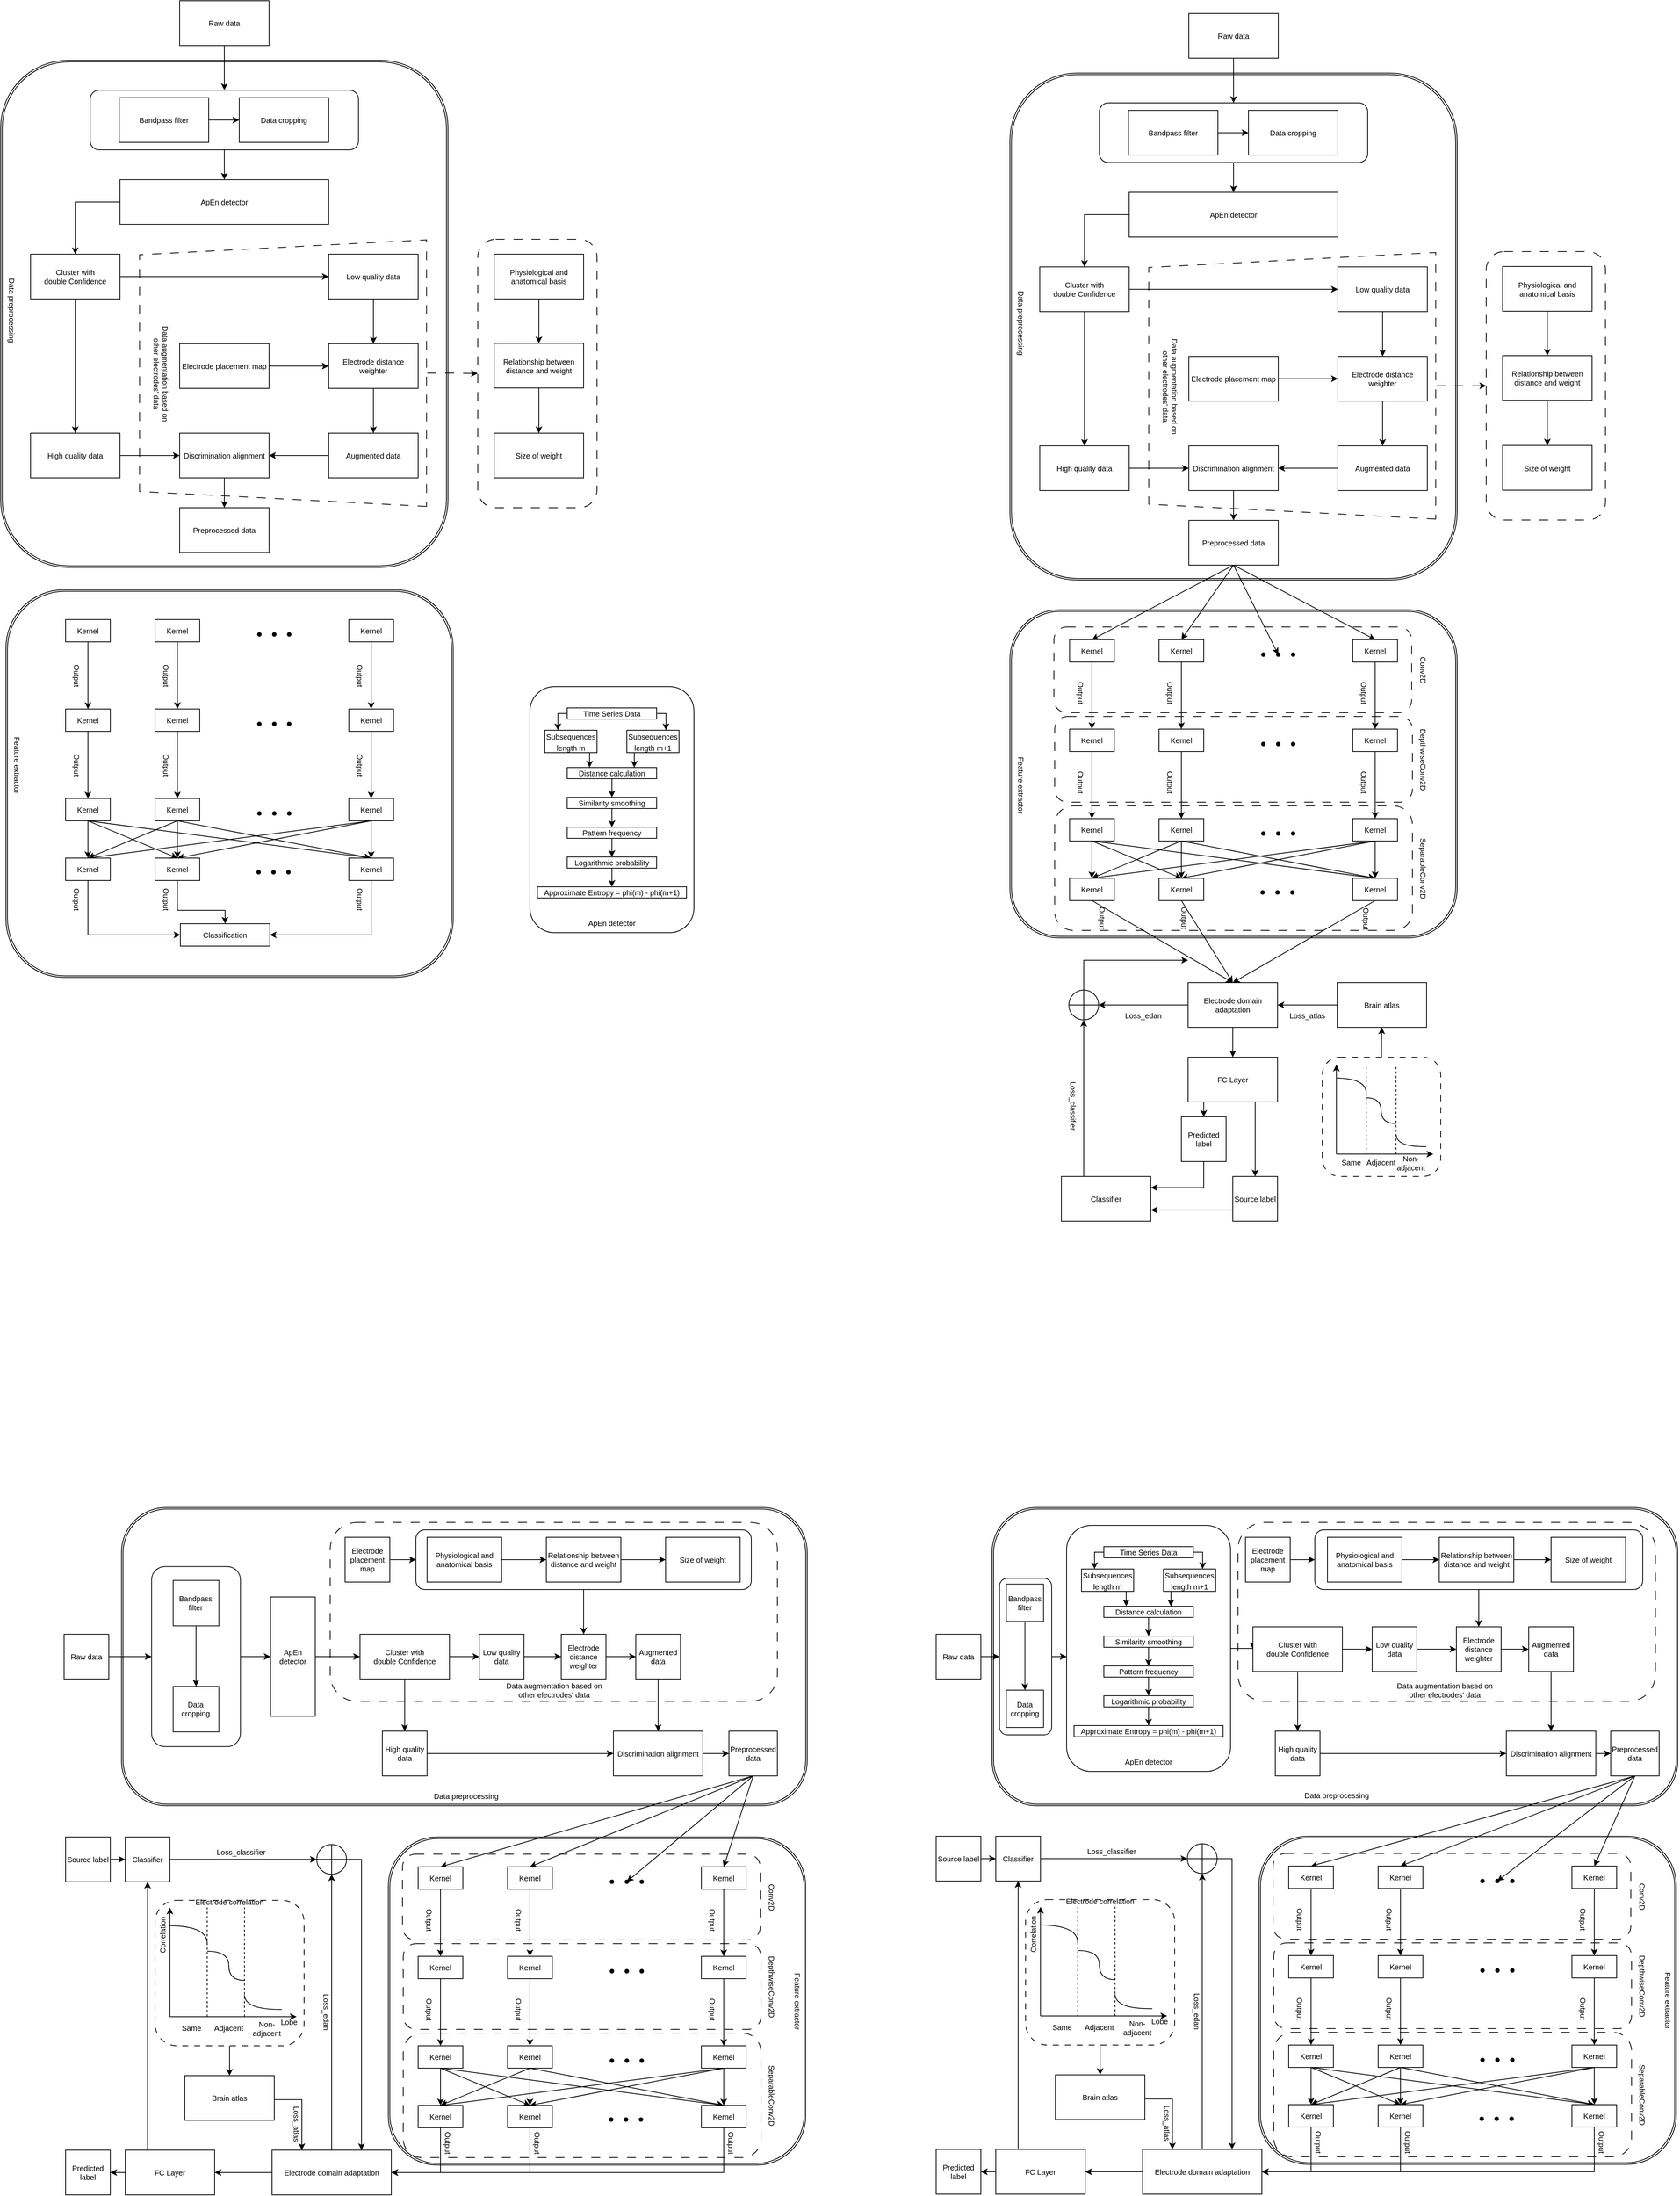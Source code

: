 <mxfile version="26.1.3">
  <diagram name="第 1 页" id="pvQhF8AryuaIjtNejtY6">
    <mxGraphModel dx="2390" dy="1317" grid="1" gridSize="10" guides="1" tooltips="1" connect="1" arrows="1" fold="1" page="1" pageScale="1" pageWidth="1169" pageHeight="1654" math="0" shadow="0">
      <root>
        <mxCell id="0" />
        <mxCell id="1" parent="0" />
        <mxCell id="T4NdSgvmd6i7ijyYlSUB-25" style="edgeStyle=orthogonalEdgeStyle;rounded=0;orthogonalLoop=1;jettySize=auto;html=1;exitX=0.5;exitY=1;exitDx=0;exitDy=0;entryX=0.5;entryY=0;entryDx=0;entryDy=0;fontSize=10;" parent="1" source="T4NdSgvmd6i7ijyYlSUB-1" target="vzksnj_4x7iH5aSXOHEv-4" edge="1">
          <mxGeometry relative="1" as="geometry" />
        </mxCell>
        <mxCell id="T4NdSgvmd6i7ijyYlSUB-1" value="Raw data" style="rounded=0;whiteSpace=wrap;html=1;fontSize=10;" parent="1" vertex="1">
          <mxGeometry x="240" width="120" height="60" as="geometry" />
        </mxCell>
        <mxCell id="ZDDg7BtM7HiDD9HuNslG-21" value="" style="rounded=1;whiteSpace=wrap;html=1;fillColor=none;dashed=1;dashPattern=12 12;fontSize=10;" parent="1" vertex="1">
          <mxGeometry x="640" y="320" width="160" height="360" as="geometry" />
        </mxCell>
        <mxCell id="T4NdSgvmd6i7ijyYlSUB-66" value="" style="shape=ext;double=1;rounded=1;whiteSpace=wrap;html=1;fillColor=none;fontSize=10;" parent="1" vertex="1">
          <mxGeometry y="80" width="600" height="680" as="geometry" />
        </mxCell>
        <mxCell id="ZDDg7BtM7HiDD9HuNslG-3" value="" style="shape=trapezoid;perimeter=trapezoidPerimeter;whiteSpace=wrap;html=1;fixedSize=1;rotation=-90;strokeWidth=1;perimeterSpacing=1;fillColor=none;dashed=1;dashPattern=12 12;fontSize=10;" parent="1" vertex="1">
          <mxGeometry x="200" y="307" width="357.5" height="385" as="geometry" />
        </mxCell>
        <mxCell id="ZDDg7BtM7HiDD9HuNslG-25" style="edgeStyle=orthogonalEdgeStyle;rounded=0;orthogonalLoop=1;jettySize=auto;html=1;exitX=0;exitY=0.5;exitDx=0;exitDy=0;entryX=0.5;entryY=0;entryDx=0;entryDy=0;fontSize=10;" parent="1" source="T4NdSgvmd6i7ijyYlSUB-2" target="ZDDg7BtM7HiDD9HuNslG-4" edge="1">
          <mxGeometry relative="1" as="geometry" />
        </mxCell>
        <mxCell id="T4NdSgvmd6i7ijyYlSUB-2" value="ApEn detector" style="rounded=0;whiteSpace=wrap;html=1;fontSize=10;" parent="1" vertex="1">
          <mxGeometry x="160" y="240" width="280" height="60" as="geometry" />
        </mxCell>
        <mxCell id="T4NdSgvmd6i7ijyYlSUB-31" style="edgeStyle=orthogonalEdgeStyle;rounded=0;orthogonalLoop=1;jettySize=auto;html=1;fontSize=10;" parent="1" source="T4NdSgvmd6i7ijyYlSUB-3" target="T4NdSgvmd6i7ijyYlSUB-8" edge="1">
          <mxGeometry relative="1" as="geometry" />
        </mxCell>
        <mxCell id="T4NdSgvmd6i7ijyYlSUB-3" value="Low quality data" style="rounded=0;whiteSpace=wrap;html=1;fontSize=10;" parent="1" vertex="1">
          <mxGeometry x="440" y="340" width="120" height="60" as="geometry" />
        </mxCell>
        <mxCell id="T4NdSgvmd6i7ijyYlSUB-34" style="edgeStyle=orthogonalEdgeStyle;rounded=0;orthogonalLoop=1;jettySize=auto;html=1;entryX=0;entryY=0.5;entryDx=0;entryDy=0;fontSize=10;" parent="1" source="T4NdSgvmd6i7ijyYlSUB-4" target="ZDDg7BtM7HiDD9HuNslG-23" edge="1">
          <mxGeometry relative="1" as="geometry">
            <Array as="points">
              <mxPoint x="240" y="610" />
            </Array>
          </mxGeometry>
        </mxCell>
        <mxCell id="T4NdSgvmd6i7ijyYlSUB-4" value="High quality data" style="rounded=0;whiteSpace=wrap;html=1;fontSize=10;" parent="1" vertex="1">
          <mxGeometry x="40" y="580" width="120" height="60" as="geometry" />
        </mxCell>
        <mxCell id="vzksnj_4x7iH5aSXOHEv-4" value="" style="rounded=1;whiteSpace=wrap;html=1;fillColor=none;fontSize=10;" parent="1" vertex="1">
          <mxGeometry x="120" y="120" width="360" height="80" as="geometry" />
        </mxCell>
        <mxCell id="T4NdSgvmd6i7ijyYlSUB-26" style="edgeStyle=orthogonalEdgeStyle;rounded=0;orthogonalLoop=1;jettySize=auto;html=1;entryX=0;entryY=0.5;entryDx=0;entryDy=0;fontSize=10;" parent="1" source="T4NdSgvmd6i7ijyYlSUB-5" target="T4NdSgvmd6i7ijyYlSUB-7" edge="1">
          <mxGeometry relative="1" as="geometry">
            <mxPoint x="319" y="160" as="targetPoint" />
          </mxGeometry>
        </mxCell>
        <mxCell id="T4NdSgvmd6i7ijyYlSUB-5" value="Bandpass filter" style="rounded=0;whiteSpace=wrap;html=1;fontSize=10;" parent="1" vertex="1">
          <mxGeometry x="159" y="130" width="120" height="60" as="geometry" />
        </mxCell>
        <mxCell id="T4NdSgvmd6i7ijyYlSUB-7" value="Data cropping" style="rounded=0;whiteSpace=wrap;html=1;fontSize=10;" parent="1" vertex="1">
          <mxGeometry x="320" y="130" width="120" height="60" as="geometry" />
        </mxCell>
        <mxCell id="T4NdSgvmd6i7ijyYlSUB-32" style="edgeStyle=orthogonalEdgeStyle;rounded=0;orthogonalLoop=1;jettySize=auto;html=1;entryX=0.5;entryY=0;entryDx=0;entryDy=0;fontSize=10;" parent="1" source="T4NdSgvmd6i7ijyYlSUB-8" target="T4NdSgvmd6i7ijyYlSUB-9" edge="1">
          <mxGeometry relative="1" as="geometry" />
        </mxCell>
        <mxCell id="T4NdSgvmd6i7ijyYlSUB-8" value="Electrode distance weighter" style="rounded=0;whiteSpace=wrap;html=1;fontSize=10;" parent="1" vertex="1">
          <mxGeometry x="440" y="460" width="120" height="60" as="geometry" />
        </mxCell>
        <mxCell id="T4NdSgvmd6i7ijyYlSUB-33" style="edgeStyle=orthogonalEdgeStyle;rounded=0;orthogonalLoop=1;jettySize=auto;html=1;entryX=1;entryY=0.5;entryDx=0;entryDy=0;fontSize=10;" parent="1" source="T4NdSgvmd6i7ijyYlSUB-9" target="ZDDg7BtM7HiDD9HuNslG-23" edge="1">
          <mxGeometry relative="1" as="geometry" />
        </mxCell>
        <mxCell id="T4NdSgvmd6i7ijyYlSUB-9" value="Augmented data" style="rounded=0;whiteSpace=wrap;html=1;fontSize=10;" parent="1" vertex="1">
          <mxGeometry x="440" y="580" width="120" height="60" as="geometry" />
        </mxCell>
        <mxCell id="T4NdSgvmd6i7ijyYlSUB-10" value="Preprocessed data" style="rounded=0;whiteSpace=wrap;html=1;fontSize=10;" parent="1" vertex="1">
          <mxGeometry x="240" y="680" width="120" height="60" as="geometry" />
        </mxCell>
        <mxCell id="T4NdSgvmd6i7ijyYlSUB-67" value="Data preprocessing" style="text;html=1;align=center;verticalAlign=middle;resizable=0;points=[];autosize=1;strokeColor=none;fillColor=none;rotation=90;fontSize=10;" parent="1" vertex="1">
          <mxGeometry x="-40" y="400" width="110" height="30" as="geometry" />
        </mxCell>
        <mxCell id="vzksnj_4x7iH5aSXOHEv-5" style="edgeStyle=orthogonalEdgeStyle;rounded=0;orthogonalLoop=1;jettySize=auto;html=1;entryX=0.5;entryY=0;entryDx=0;entryDy=0;fontSize=10;" parent="1" source="vzksnj_4x7iH5aSXOHEv-4" target="T4NdSgvmd6i7ijyYlSUB-2" edge="1">
          <mxGeometry relative="1" as="geometry" />
        </mxCell>
        <mxCell id="vzksnj_4x7iH5aSXOHEv-7" style="edgeStyle=orthogonalEdgeStyle;rounded=0;orthogonalLoop=1;jettySize=auto;html=1;entryX=0;entryY=0.5;entryDx=0;entryDy=0;fontSize=10;" parent="1" source="vzksnj_4x7iH5aSXOHEv-6" target="T4NdSgvmd6i7ijyYlSUB-8" edge="1">
          <mxGeometry relative="1" as="geometry" />
        </mxCell>
        <mxCell id="vzksnj_4x7iH5aSXOHEv-6" value="Electrode placement map" style="rounded=0;whiteSpace=wrap;html=1;fontSize=10;" parent="1" vertex="1">
          <mxGeometry x="240" y="460" width="120" height="60" as="geometry" />
        </mxCell>
        <mxCell id="ZDDg7BtM7HiDD9HuNslG-9" style="edgeStyle=orthogonalEdgeStyle;rounded=0;orthogonalLoop=1;jettySize=auto;html=1;exitX=1;exitY=0.5;exitDx=0;exitDy=0;fontSize=10;" parent="1" source="ZDDg7BtM7HiDD9HuNslG-4" target="T4NdSgvmd6i7ijyYlSUB-3" edge="1">
          <mxGeometry relative="1" as="geometry" />
        </mxCell>
        <mxCell id="ZDDg7BtM7HiDD9HuNslG-10" style="edgeStyle=orthogonalEdgeStyle;rounded=0;orthogonalLoop=1;jettySize=auto;html=1;exitX=0.5;exitY=1;exitDx=0;exitDy=0;fontSize=10;" parent="1" source="ZDDg7BtM7HiDD9HuNslG-4" target="T4NdSgvmd6i7ijyYlSUB-4" edge="1">
          <mxGeometry relative="1" as="geometry" />
        </mxCell>
        <mxCell id="ZDDg7BtM7HiDD9HuNslG-4" value="&lt;div&gt;Cluster with&lt;/div&gt;&lt;div&gt;double Confidence&lt;/div&gt;" style="rounded=0;whiteSpace=wrap;html=1;fontSize=10;" parent="1" vertex="1">
          <mxGeometry x="40" y="340" width="120" height="60" as="geometry" />
        </mxCell>
        <mxCell id="ZDDg7BtM7HiDD9HuNslG-15" value="" style="edgeStyle=orthogonalEdgeStyle;rounded=0;orthogonalLoop=1;jettySize=auto;html=1;fontSize=10;" parent="1" source="ZDDg7BtM7HiDD9HuNslG-11" target="ZDDg7BtM7HiDD9HuNslG-14" edge="1">
          <mxGeometry relative="1" as="geometry" />
        </mxCell>
        <mxCell id="ZDDg7BtM7HiDD9HuNslG-11" value="Physiological and anatomical basis" style="whiteSpace=wrap;html=1;fillColor=none;strokeWidth=1;fontSize=10;" parent="1" vertex="1">
          <mxGeometry x="662" y="340" width="120" height="60" as="geometry" />
        </mxCell>
        <mxCell id="ZDDg7BtM7HiDD9HuNslG-13" value="&lt;div&gt;Data augmentation based on&lt;/div&gt;&lt;div&gt;other electrodes&#39; data&lt;/div&gt;" style="text;html=1;align=center;verticalAlign=middle;resizable=0;points=[];autosize=1;strokeColor=none;fillColor=none;rotation=90;fontSize=10;" parent="1" vertex="1">
          <mxGeometry x="140" y="480" width="150" height="40" as="geometry" />
        </mxCell>
        <mxCell id="ZDDg7BtM7HiDD9HuNslG-19" value="" style="edgeStyle=orthogonalEdgeStyle;rounded=0;orthogonalLoop=1;jettySize=auto;html=1;fontSize=10;" parent="1" source="ZDDg7BtM7HiDD9HuNslG-14" target="ZDDg7BtM7HiDD9HuNslG-18" edge="1">
          <mxGeometry relative="1" as="geometry" />
        </mxCell>
        <mxCell id="ZDDg7BtM7HiDD9HuNslG-14" value="Relationship between distance and weight" style="whiteSpace=wrap;html=1;fillColor=none;strokeWidth=1;fontSize=10;" parent="1" vertex="1">
          <mxGeometry x="662" y="459.5" width="120" height="60" as="geometry" />
        </mxCell>
        <mxCell id="ZDDg7BtM7HiDD9HuNslG-18" value="Size of weight" style="whiteSpace=wrap;html=1;fillColor=none;strokeWidth=1;fontSize=10;" parent="1" vertex="1">
          <mxGeometry x="662" y="580" width="120" height="60" as="geometry" />
        </mxCell>
        <mxCell id="ZDDg7BtM7HiDD9HuNslG-22" style="edgeStyle=orthogonalEdgeStyle;rounded=0;orthogonalLoop=1;jettySize=auto;html=1;exitX=0.5;exitY=1;exitDx=0;exitDy=0;entryX=0;entryY=0.5;entryDx=0;entryDy=0;dashed=1;dashPattern=12 12;fontSize=10;" parent="1" source="ZDDg7BtM7HiDD9HuNslG-3" target="ZDDg7BtM7HiDD9HuNslG-21" edge="1">
          <mxGeometry relative="1" as="geometry" />
        </mxCell>
        <mxCell id="ZDDg7BtM7HiDD9HuNslG-24" style="edgeStyle=orthogonalEdgeStyle;rounded=0;orthogonalLoop=1;jettySize=auto;html=1;entryX=0.5;entryY=0;entryDx=0;entryDy=0;fontSize=10;" parent="1" source="ZDDg7BtM7HiDD9HuNslG-23" edge="1">
          <mxGeometry relative="1" as="geometry">
            <mxPoint x="300" y="680" as="targetPoint" />
          </mxGeometry>
        </mxCell>
        <mxCell id="ZDDg7BtM7HiDD9HuNslG-23" value="Discrimination alignment" style="rounded=0;whiteSpace=wrap;html=1;fontSize=10;" parent="1" vertex="1">
          <mxGeometry x="240" y="580" width="120" height="60" as="geometry" />
        </mxCell>
        <mxCell id="e_MWSZQHDiEphQTOvGXz-195" value="" style="shape=ext;double=1;rounded=1;whiteSpace=wrap;html=1;fillColor=none;fontSize=10;" vertex="1" parent="1">
          <mxGeometry x="7" y="790" width="600" height="520" as="geometry" />
        </mxCell>
        <mxCell id="e_MWSZQHDiEphQTOvGXz-196" style="edgeStyle=orthogonalEdgeStyle;rounded=0;orthogonalLoop=1;jettySize=auto;html=1;entryX=0.5;entryY=0;entryDx=0;entryDy=0;exitX=0.5;exitY=1;exitDx=0;exitDy=0;fontSize=10;" edge="1" parent="1" source="e_MWSZQHDiEphQTOvGXz-205" target="e_MWSZQHDiEphQTOvGXz-209">
          <mxGeometry relative="1" as="geometry">
            <mxPoint x="507" y="890" as="sourcePoint" />
            <mxPoint x="507" y="950" as="targetPoint" />
          </mxGeometry>
        </mxCell>
        <mxCell id="e_MWSZQHDiEphQTOvGXz-197" style="edgeStyle=orthogonalEdgeStyle;rounded=0;orthogonalLoop=1;jettySize=auto;html=1;entryX=0.5;entryY=0;entryDx=0;entryDy=0;fontSize=10;" edge="1" parent="1" source="e_MWSZQHDiEphQTOvGXz-198" target="e_MWSZQHDiEphQTOvGXz-206">
          <mxGeometry relative="1" as="geometry">
            <mxPoint x="107" y="950" as="targetPoint" />
          </mxGeometry>
        </mxCell>
        <mxCell id="e_MWSZQHDiEphQTOvGXz-198" value="Kernel" style="rounded=0;whiteSpace=wrap;html=1;fontSize=10;" vertex="1" parent="1">
          <mxGeometry x="87" y="830" width="60" height="30" as="geometry" />
        </mxCell>
        <mxCell id="e_MWSZQHDiEphQTOvGXz-199" style="edgeStyle=orthogonalEdgeStyle;rounded=0;orthogonalLoop=1;jettySize=auto;html=1;entryX=0.5;entryY=0;entryDx=0;entryDy=0;exitX=0.5;exitY=1;exitDx=0;exitDy=0;fontSize=10;" edge="1" parent="1" source="e_MWSZQHDiEphQTOvGXz-209" target="e_MWSZQHDiEphQTOvGXz-219">
          <mxGeometry relative="1" as="geometry">
            <mxPoint x="507" y="1010" as="sourcePoint" />
            <mxPoint x="507" y="1070" as="targetPoint" />
          </mxGeometry>
        </mxCell>
        <mxCell id="e_MWSZQHDiEphQTOvGXz-200" style="edgeStyle=orthogonalEdgeStyle;rounded=0;orthogonalLoop=1;jettySize=auto;html=1;entryX=0.5;entryY=0;entryDx=0;entryDy=0;exitX=0.5;exitY=1;exitDx=0;exitDy=0;fontSize=10;" edge="1" parent="1" source="e_MWSZQHDiEphQTOvGXz-206" target="e_MWSZQHDiEphQTOvGXz-211">
          <mxGeometry relative="1" as="geometry">
            <mxPoint x="107" y="1010" as="sourcePoint" />
            <mxPoint x="107" y="1070" as="targetPoint" />
          </mxGeometry>
        </mxCell>
        <mxCell id="e_MWSZQHDiEphQTOvGXz-201" style="edgeStyle=orthogonalEdgeStyle;rounded=0;orthogonalLoop=1;jettySize=auto;html=1;entryX=0.5;entryY=0;entryDx=0;entryDy=0;exitX=0.5;exitY=1;exitDx=0;exitDy=0;fontSize=10;" edge="1" parent="1" source="e_MWSZQHDiEphQTOvGXz-211" target="e_MWSZQHDiEphQTOvGXz-221">
          <mxGeometry relative="1" as="geometry">
            <mxPoint x="107" y="1130" as="sourcePoint" />
            <mxPoint x="107" y="1190" as="targetPoint" />
          </mxGeometry>
        </mxCell>
        <mxCell id="e_MWSZQHDiEphQTOvGXz-202" value="Feature extractor" style="text;html=1;align=center;verticalAlign=middle;resizable=0;points=[];autosize=1;strokeColor=none;fillColor=none;rotation=90;fontSize=10;" vertex="1" parent="1">
          <mxGeometry x="-28" y="1010" width="100" height="30" as="geometry" />
        </mxCell>
        <mxCell id="e_MWSZQHDiEphQTOvGXz-203" style="edgeStyle=orthogonalEdgeStyle;rounded=0;orthogonalLoop=1;jettySize=auto;html=1;entryX=0.5;entryY=0;entryDx=0;entryDy=0;fontSize=10;" edge="1" parent="1" source="e_MWSZQHDiEphQTOvGXz-204" target="e_MWSZQHDiEphQTOvGXz-208">
          <mxGeometry relative="1" as="geometry" />
        </mxCell>
        <mxCell id="e_MWSZQHDiEphQTOvGXz-204" value="Kernel" style="rounded=0;whiteSpace=wrap;html=1;fontSize=10;" vertex="1" parent="1">
          <mxGeometry x="207" y="830" width="60" height="30" as="geometry" />
        </mxCell>
        <mxCell id="e_MWSZQHDiEphQTOvGXz-205" value="Kernel" style="rounded=0;whiteSpace=wrap;html=1;fontSize=10;" vertex="1" parent="1">
          <mxGeometry x="467" y="830" width="60" height="30" as="geometry" />
        </mxCell>
        <mxCell id="e_MWSZQHDiEphQTOvGXz-206" value="Kernel" style="rounded=0;whiteSpace=wrap;html=1;fontSize=10;" vertex="1" parent="1">
          <mxGeometry x="87" y="950" width="60" height="30" as="geometry" />
        </mxCell>
        <mxCell id="e_MWSZQHDiEphQTOvGXz-207" style="edgeStyle=orthogonalEdgeStyle;rounded=0;orthogonalLoop=1;jettySize=auto;html=1;entryX=0.5;entryY=0;entryDx=0;entryDy=0;fontSize=10;" edge="1" parent="1" source="e_MWSZQHDiEphQTOvGXz-208" target="e_MWSZQHDiEphQTOvGXz-215">
          <mxGeometry relative="1" as="geometry" />
        </mxCell>
        <mxCell id="e_MWSZQHDiEphQTOvGXz-208" value="Kernel" style="rounded=0;whiteSpace=wrap;html=1;fontSize=10;" vertex="1" parent="1">
          <mxGeometry x="207" y="950" width="60" height="30" as="geometry" />
        </mxCell>
        <mxCell id="e_MWSZQHDiEphQTOvGXz-209" value="Kernel" style="rounded=0;whiteSpace=wrap;html=1;fontSize=10;" vertex="1" parent="1">
          <mxGeometry x="467" y="950" width="60" height="30" as="geometry" />
        </mxCell>
        <mxCell id="e_MWSZQHDiEphQTOvGXz-210" style="rounded=0;orthogonalLoop=1;jettySize=auto;html=1;exitX=0.5;exitY=1;exitDx=0;exitDy=0;entryX=0.5;entryY=0;entryDx=0;entryDy=0;fontSize=10;" edge="1" parent="1" source="e_MWSZQHDiEphQTOvGXz-211" target="e_MWSZQHDiEphQTOvGXz-225">
          <mxGeometry relative="1" as="geometry" />
        </mxCell>
        <mxCell id="e_MWSZQHDiEphQTOvGXz-211" value="Kernel" style="rounded=0;whiteSpace=wrap;html=1;fontSize=10;" vertex="1" parent="1">
          <mxGeometry x="87" y="1070" width="60" height="30" as="geometry" />
        </mxCell>
        <mxCell id="e_MWSZQHDiEphQTOvGXz-212" value="" style="edgeStyle=orthogonalEdgeStyle;rounded=0;orthogonalLoop=1;jettySize=auto;html=1;fontSize=10;" edge="1" parent="1" source="e_MWSZQHDiEphQTOvGXz-215" target="e_MWSZQHDiEphQTOvGXz-223">
          <mxGeometry relative="1" as="geometry" />
        </mxCell>
        <mxCell id="e_MWSZQHDiEphQTOvGXz-213" style="rounded=0;orthogonalLoop=1;jettySize=auto;html=1;exitX=0.5;exitY=1;exitDx=0;exitDy=0;entryX=0.5;entryY=0;entryDx=0;entryDy=0;fontSize=10;" edge="1" parent="1" source="e_MWSZQHDiEphQTOvGXz-215" target="e_MWSZQHDiEphQTOvGXz-225">
          <mxGeometry relative="1" as="geometry" />
        </mxCell>
        <mxCell id="e_MWSZQHDiEphQTOvGXz-214" style="rounded=0;orthogonalLoop=1;jettySize=auto;html=1;exitX=0.5;exitY=1;exitDx=0;exitDy=0;entryX=0.5;entryY=0;entryDx=0;entryDy=0;fontSize=10;" edge="1" parent="1" source="e_MWSZQHDiEphQTOvGXz-215" target="e_MWSZQHDiEphQTOvGXz-221">
          <mxGeometry relative="1" as="geometry" />
        </mxCell>
        <mxCell id="e_MWSZQHDiEphQTOvGXz-215" value="Kernel" style="rounded=0;whiteSpace=wrap;html=1;fontSize=10;" vertex="1" parent="1">
          <mxGeometry x="207" y="1070" width="60" height="30" as="geometry" />
        </mxCell>
        <mxCell id="e_MWSZQHDiEphQTOvGXz-216" value="" style="edgeStyle=orthogonalEdgeStyle;rounded=0;orthogonalLoop=1;jettySize=auto;html=1;fontSize=10;" edge="1" parent="1" source="e_MWSZQHDiEphQTOvGXz-219" target="e_MWSZQHDiEphQTOvGXz-225">
          <mxGeometry relative="1" as="geometry" />
        </mxCell>
        <mxCell id="e_MWSZQHDiEphQTOvGXz-217" style="rounded=0;orthogonalLoop=1;jettySize=auto;html=1;exitX=0.5;exitY=1;exitDx=0;exitDy=0;entryX=0.5;entryY=0;entryDx=0;entryDy=0;fontSize=10;" edge="1" parent="1" source="e_MWSZQHDiEphQTOvGXz-219" target="e_MWSZQHDiEphQTOvGXz-223">
          <mxGeometry relative="1" as="geometry" />
        </mxCell>
        <mxCell id="e_MWSZQHDiEphQTOvGXz-218" style="rounded=0;orthogonalLoop=1;jettySize=auto;html=1;exitX=0.5;exitY=1;exitDx=0;exitDy=0;entryX=0.5;entryY=0;entryDx=0;entryDy=0;fontSize=10;" edge="1" parent="1" source="e_MWSZQHDiEphQTOvGXz-219" target="e_MWSZQHDiEphQTOvGXz-221">
          <mxGeometry relative="1" as="geometry" />
        </mxCell>
        <mxCell id="e_MWSZQHDiEphQTOvGXz-219" value="Kernel" style="rounded=0;whiteSpace=wrap;html=1;fontSize=10;" vertex="1" parent="1">
          <mxGeometry x="467" y="1070" width="60" height="30" as="geometry" />
        </mxCell>
        <mxCell id="e_MWSZQHDiEphQTOvGXz-220" style="edgeStyle=orthogonalEdgeStyle;rounded=0;orthogonalLoop=1;jettySize=auto;html=1;exitX=0.5;exitY=1;exitDx=0;exitDy=0;entryX=0;entryY=0.5;entryDx=0;entryDy=0;fontSize=10;" edge="1" parent="1" source="e_MWSZQHDiEphQTOvGXz-221" target="e_MWSZQHDiEphQTOvGXz-227">
          <mxGeometry relative="1" as="geometry" />
        </mxCell>
        <mxCell id="e_MWSZQHDiEphQTOvGXz-221" value="Kernel" style="rounded=0;whiteSpace=wrap;html=1;fontSize=10;" vertex="1" parent="1">
          <mxGeometry x="87" y="1150" width="60" height="30" as="geometry" />
        </mxCell>
        <mxCell id="e_MWSZQHDiEphQTOvGXz-222" style="edgeStyle=orthogonalEdgeStyle;rounded=0;orthogonalLoop=1;jettySize=auto;html=1;exitX=0.5;exitY=1;exitDx=0;exitDy=0;entryX=0.5;entryY=0;entryDx=0;entryDy=0;fontSize=10;" edge="1" parent="1" source="e_MWSZQHDiEphQTOvGXz-223" target="e_MWSZQHDiEphQTOvGXz-227">
          <mxGeometry relative="1" as="geometry">
            <Array as="points">
              <mxPoint x="237" y="1220" />
              <mxPoint x="301" y="1220" />
            </Array>
          </mxGeometry>
        </mxCell>
        <mxCell id="e_MWSZQHDiEphQTOvGXz-223" value="Kernel" style="rounded=0;whiteSpace=wrap;html=1;fontSize=10;" vertex="1" parent="1">
          <mxGeometry x="207" y="1150" width="60" height="30" as="geometry" />
        </mxCell>
        <mxCell id="e_MWSZQHDiEphQTOvGXz-224" style="edgeStyle=orthogonalEdgeStyle;rounded=0;orthogonalLoop=1;jettySize=auto;html=1;exitX=0.5;exitY=1;exitDx=0;exitDy=0;entryX=1;entryY=0.5;entryDx=0;entryDy=0;fontSize=10;" edge="1" parent="1" source="e_MWSZQHDiEphQTOvGXz-225" target="e_MWSZQHDiEphQTOvGXz-227">
          <mxGeometry relative="1" as="geometry" />
        </mxCell>
        <mxCell id="e_MWSZQHDiEphQTOvGXz-225" value="Kernel" style="rounded=0;whiteSpace=wrap;html=1;fontSize=10;" vertex="1" parent="1">
          <mxGeometry x="467" y="1150" width="60" height="30" as="geometry" />
        </mxCell>
        <mxCell id="e_MWSZQHDiEphQTOvGXz-226" value="" style="endArrow=classic;html=1;rounded=0;exitX=0.5;exitY=1;exitDx=0;exitDy=0;entryX=0.5;entryY=0;entryDx=0;entryDy=0;fontSize=10;" edge="1" parent="1" source="e_MWSZQHDiEphQTOvGXz-211" target="e_MWSZQHDiEphQTOvGXz-223">
          <mxGeometry width="50" height="50" relative="1" as="geometry">
            <mxPoint x="177" y="1120" as="sourcePoint" />
            <mxPoint x="227" y="1070" as="targetPoint" />
          </mxGeometry>
        </mxCell>
        <mxCell id="e_MWSZQHDiEphQTOvGXz-227" value="Classification" style="rounded=0;whiteSpace=wrap;html=1;fontSize=10;" vertex="1" parent="1">
          <mxGeometry x="241" y="1238" width="120" height="30" as="geometry" />
        </mxCell>
        <mxCell id="e_MWSZQHDiEphQTOvGXz-228" value="" style="group;fontSize=10;" vertex="1" connectable="0" parent="1">
          <mxGeometry x="337" y="840" width="60" height="20" as="geometry" />
        </mxCell>
        <mxCell id="e_MWSZQHDiEphQTOvGXz-229" value="" style="shape=waypoint;sketch=0;fillStyle=solid;size=6;pointerEvents=1;points=[];fillColor=none;resizable=0;rotatable=0;perimeter=centerPerimeter;snapToPoint=1;fontSize=10;" vertex="1" parent="e_MWSZQHDiEphQTOvGXz-228">
          <mxGeometry width="20" height="20" as="geometry" />
        </mxCell>
        <mxCell id="e_MWSZQHDiEphQTOvGXz-230" value="" style="shape=waypoint;sketch=0;fillStyle=solid;size=6;pointerEvents=1;points=[];fillColor=none;resizable=0;rotatable=0;perimeter=centerPerimeter;snapToPoint=1;fontSize=10;" vertex="1" parent="e_MWSZQHDiEphQTOvGXz-228">
          <mxGeometry x="20" width="20" height="20" as="geometry" />
        </mxCell>
        <mxCell id="e_MWSZQHDiEphQTOvGXz-231" value="" style="shape=waypoint;sketch=0;fillStyle=solid;size=6;pointerEvents=1;points=[];fillColor=none;resizable=0;rotatable=0;perimeter=centerPerimeter;snapToPoint=1;fontSize=10;" vertex="1" parent="e_MWSZQHDiEphQTOvGXz-228">
          <mxGeometry x="40" width="20" height="20" as="geometry" />
        </mxCell>
        <mxCell id="e_MWSZQHDiEphQTOvGXz-232" value="" style="group;fontSize=10;" vertex="1" connectable="0" parent="1">
          <mxGeometry x="337" y="960" width="60" height="20" as="geometry" />
        </mxCell>
        <mxCell id="e_MWSZQHDiEphQTOvGXz-233" value="" style="shape=waypoint;sketch=0;fillStyle=solid;size=6;pointerEvents=1;points=[];fillColor=none;resizable=0;rotatable=0;perimeter=centerPerimeter;snapToPoint=1;fontSize=10;" vertex="1" parent="e_MWSZQHDiEphQTOvGXz-232">
          <mxGeometry width="20" height="20" as="geometry" />
        </mxCell>
        <mxCell id="e_MWSZQHDiEphQTOvGXz-234" value="" style="shape=waypoint;sketch=0;fillStyle=solid;size=6;pointerEvents=1;points=[];fillColor=none;resizable=0;rotatable=0;perimeter=centerPerimeter;snapToPoint=1;fontSize=10;" vertex="1" parent="e_MWSZQHDiEphQTOvGXz-232">
          <mxGeometry x="20" width="20" height="20" as="geometry" />
        </mxCell>
        <mxCell id="e_MWSZQHDiEphQTOvGXz-235" value="" style="shape=waypoint;sketch=0;fillStyle=solid;size=6;pointerEvents=1;points=[];fillColor=none;resizable=0;rotatable=0;perimeter=centerPerimeter;snapToPoint=1;fontSize=10;" vertex="1" parent="e_MWSZQHDiEphQTOvGXz-232">
          <mxGeometry x="40" width="20" height="20" as="geometry" />
        </mxCell>
        <mxCell id="e_MWSZQHDiEphQTOvGXz-236" value="" style="group;fontSize=10;" vertex="1" connectable="0" parent="1">
          <mxGeometry x="337" y="1080" width="60" height="20" as="geometry" />
        </mxCell>
        <mxCell id="e_MWSZQHDiEphQTOvGXz-237" value="" style="shape=waypoint;sketch=0;fillStyle=solid;size=6;pointerEvents=1;points=[];fillColor=none;resizable=0;rotatable=0;perimeter=centerPerimeter;snapToPoint=1;fontSize=10;" vertex="1" parent="e_MWSZQHDiEphQTOvGXz-236">
          <mxGeometry width="20" height="20" as="geometry" />
        </mxCell>
        <mxCell id="e_MWSZQHDiEphQTOvGXz-238" value="" style="shape=waypoint;sketch=0;fillStyle=solid;size=6;pointerEvents=1;points=[];fillColor=none;resizable=0;rotatable=0;perimeter=centerPerimeter;snapToPoint=1;fontSize=10;" vertex="1" parent="e_MWSZQHDiEphQTOvGXz-236">
          <mxGeometry x="20" width="20" height="20" as="geometry" />
        </mxCell>
        <mxCell id="e_MWSZQHDiEphQTOvGXz-239" value="" style="shape=waypoint;sketch=0;fillStyle=solid;size=6;pointerEvents=1;points=[];fillColor=none;resizable=0;rotatable=0;perimeter=centerPerimeter;snapToPoint=1;fontSize=10;" vertex="1" parent="e_MWSZQHDiEphQTOvGXz-236">
          <mxGeometry x="40" width="20" height="20" as="geometry" />
        </mxCell>
        <mxCell id="e_MWSZQHDiEphQTOvGXz-240" value="Output" style="text;html=1;align=center;verticalAlign=middle;resizable=0;points=[];autosize=1;strokeColor=none;fillColor=none;rotation=90;fontSize=10;" vertex="1" parent="1">
          <mxGeometry x="77" y="890" width="50" height="30" as="geometry" />
        </mxCell>
        <mxCell id="e_MWSZQHDiEphQTOvGXz-241" value="Output" style="text;html=1;align=center;verticalAlign=middle;resizable=0;points=[];autosize=1;strokeColor=none;fillColor=none;rotation=90;fontSize=10;" vertex="1" parent="1">
          <mxGeometry x="197" y="890" width="50" height="30" as="geometry" />
        </mxCell>
        <mxCell id="e_MWSZQHDiEphQTOvGXz-242" value="Output" style="text;html=1;align=center;verticalAlign=middle;resizable=0;points=[];autosize=1;strokeColor=none;fillColor=none;rotation=90;fontSize=10;" vertex="1" parent="1">
          <mxGeometry x="457" y="890" width="50" height="30" as="geometry" />
        </mxCell>
        <mxCell id="e_MWSZQHDiEphQTOvGXz-243" value="Output" style="text;html=1;align=center;verticalAlign=middle;resizable=0;points=[];autosize=1;strokeColor=none;fillColor=none;rotation=90;fontSize=10;" vertex="1" parent="1">
          <mxGeometry x="77" y="1010" width="50" height="30" as="geometry" />
        </mxCell>
        <mxCell id="e_MWSZQHDiEphQTOvGXz-244" value="Output" style="text;html=1;align=center;verticalAlign=middle;resizable=0;points=[];autosize=1;strokeColor=none;fillColor=none;rotation=90;fontSize=10;" vertex="1" parent="1">
          <mxGeometry x="197" y="1010" width="50" height="30" as="geometry" />
        </mxCell>
        <mxCell id="e_MWSZQHDiEphQTOvGXz-245" value="Output" style="text;html=1;align=center;verticalAlign=middle;resizable=0;points=[];autosize=1;strokeColor=none;fillColor=none;rotation=90;fontSize=10;" vertex="1" parent="1">
          <mxGeometry x="457" y="1010" width="50" height="30" as="geometry" />
        </mxCell>
        <mxCell id="e_MWSZQHDiEphQTOvGXz-246" value="Output" style="text;html=1;align=center;verticalAlign=middle;resizable=0;points=[];autosize=1;strokeColor=none;fillColor=none;rotation=90;fontSize=10;" vertex="1" parent="1">
          <mxGeometry x="77" y="1190" width="50" height="30" as="geometry" />
        </mxCell>
        <mxCell id="e_MWSZQHDiEphQTOvGXz-247" value="Output" style="text;html=1;align=center;verticalAlign=middle;resizable=0;points=[];autosize=1;strokeColor=none;fillColor=none;rotation=90;fontSize=10;" vertex="1" parent="1">
          <mxGeometry x="197" y="1190" width="50" height="30" as="geometry" />
        </mxCell>
        <mxCell id="e_MWSZQHDiEphQTOvGXz-248" value="Output" style="text;html=1;align=center;verticalAlign=middle;resizable=0;points=[];autosize=1;strokeColor=none;fillColor=none;rotation=90;fontSize=10;" vertex="1" parent="1">
          <mxGeometry x="457" y="1190" width="50" height="30" as="geometry" />
        </mxCell>
        <mxCell id="e_MWSZQHDiEphQTOvGXz-249" value="" style="group;fontSize=10;" vertex="1" connectable="0" parent="1">
          <mxGeometry x="336" y="1159" width="60" height="20" as="geometry" />
        </mxCell>
        <mxCell id="e_MWSZQHDiEphQTOvGXz-250" value="" style="shape=waypoint;sketch=0;fillStyle=solid;size=6;pointerEvents=1;points=[];fillColor=none;resizable=0;rotatable=0;perimeter=centerPerimeter;snapToPoint=1;fontSize=10;" vertex="1" parent="e_MWSZQHDiEphQTOvGXz-249">
          <mxGeometry width="20" height="20" as="geometry" />
        </mxCell>
        <mxCell id="e_MWSZQHDiEphQTOvGXz-251" value="" style="shape=waypoint;sketch=0;fillStyle=solid;size=6;pointerEvents=1;points=[];fillColor=none;resizable=0;rotatable=0;perimeter=centerPerimeter;snapToPoint=1;fontSize=10;" vertex="1" parent="e_MWSZQHDiEphQTOvGXz-249">
          <mxGeometry x="20" width="20" height="20" as="geometry" />
        </mxCell>
        <mxCell id="e_MWSZQHDiEphQTOvGXz-252" value="" style="shape=waypoint;sketch=0;fillStyle=solid;size=6;pointerEvents=1;points=[];fillColor=none;resizable=0;rotatable=0;perimeter=centerPerimeter;snapToPoint=1;fontSize=10;" vertex="1" parent="e_MWSZQHDiEphQTOvGXz-249">
          <mxGeometry x="40" width="20" height="20" as="geometry" />
        </mxCell>
        <mxCell id="e_MWSZQHDiEphQTOvGXz-282" value="" style="group" vertex="1" connectable="0" parent="1">
          <mxGeometry x="1354" y="17" width="799" height="1620" as="geometry" />
        </mxCell>
        <mxCell id="e_MWSZQHDiEphQTOvGXz-287" value="" style="rounded=1;whiteSpace=wrap;html=1;fillColor=none;dashed=1;dashPattern=12 12;" vertex="1" parent="e_MWSZQHDiEphQTOvGXz-282">
          <mxGeometry x="60" y="943" width="480" height="115" as="geometry" />
        </mxCell>
        <mxCell id="e_MWSZQHDiEphQTOvGXz-286" value="" style="rounded=1;whiteSpace=wrap;html=1;fillColor=none;dashed=1;dashPattern=12 12;" vertex="1" parent="e_MWSZQHDiEphQTOvGXz-282">
          <mxGeometry x="59" y="823" width="480" height="115" as="geometry" />
        </mxCell>
        <mxCell id="e_MWSZQHDiEphQTOvGXz-289" value="" style="rounded=1;whiteSpace=wrap;html=1;fillColor=none;dashed=1;dashPattern=12 12;" vertex="1" parent="e_MWSZQHDiEphQTOvGXz-282">
          <mxGeometry x="60" y="1063" width="480" height="167" as="geometry" />
        </mxCell>
        <mxCell id="e_MWSZQHDiEphQTOvGXz-43" style="edgeStyle=orthogonalEdgeStyle;rounded=0;orthogonalLoop=1;jettySize=auto;html=1;exitX=0.5;exitY=1;exitDx=0;exitDy=0;entryX=0.5;entryY=0;entryDx=0;entryDy=0;fontSize=10;" edge="1" parent="e_MWSZQHDiEphQTOvGXz-282" source="e_MWSZQHDiEphQTOvGXz-46" target="e_MWSZQHDiEphQTOvGXz-50">
          <mxGeometry relative="1" as="geometry" />
        </mxCell>
        <mxCell id="e_MWSZQHDiEphQTOvGXz-45" style="edgeStyle=orthogonalEdgeStyle;rounded=0;orthogonalLoop=1;jettySize=auto;html=1;entryX=1;entryY=0.5;entryDx=0;entryDy=0;fontSize=10;" edge="1" parent="e_MWSZQHDiEphQTOvGXz-282" source="e_MWSZQHDiEphQTOvGXz-46" target="e_MWSZQHDiEphQTOvGXz-256">
          <mxGeometry relative="1" as="geometry">
            <mxPoint x="129" y="1330" as="targetPoint" />
          </mxGeometry>
        </mxCell>
        <mxCell id="e_MWSZQHDiEphQTOvGXz-46" value="Electrode domain adaptation" style="rounded=0;whiteSpace=wrap;html=1;fontSize=10;" vertex="1" parent="e_MWSZQHDiEphQTOvGXz-282">
          <mxGeometry x="239" y="1300" width="120" height="60" as="geometry" />
        </mxCell>
        <mxCell id="e_MWSZQHDiEphQTOvGXz-47" style="edgeStyle=orthogonalEdgeStyle;rounded=0;orthogonalLoop=1;jettySize=auto;html=1;exitX=0.25;exitY=1;exitDx=0;exitDy=0;entryX=0.5;entryY=0;entryDx=0;entryDy=0;fontSize=10;" edge="1" parent="e_MWSZQHDiEphQTOvGXz-282" source="e_MWSZQHDiEphQTOvGXz-50" target="e_MWSZQHDiEphQTOvGXz-55">
          <mxGeometry relative="1" as="geometry" />
        </mxCell>
        <mxCell id="e_MWSZQHDiEphQTOvGXz-48" style="edgeStyle=orthogonalEdgeStyle;rounded=0;orthogonalLoop=1;jettySize=auto;html=1;exitX=0.75;exitY=1;exitDx=0;exitDy=0;entryX=0.5;entryY=0;entryDx=0;entryDy=0;fontSize=10;" edge="1" parent="e_MWSZQHDiEphQTOvGXz-282" source="e_MWSZQHDiEphQTOvGXz-50" target="e_MWSZQHDiEphQTOvGXz-53">
          <mxGeometry relative="1" as="geometry" />
        </mxCell>
        <mxCell id="e_MWSZQHDiEphQTOvGXz-50" value="FC Layer" style="rounded=0;whiteSpace=wrap;html=1;fontSize=10;" vertex="1" parent="e_MWSZQHDiEphQTOvGXz-282">
          <mxGeometry x="239" y="1400" width="120" height="60" as="geometry" />
        </mxCell>
        <mxCell id="e_MWSZQHDiEphQTOvGXz-259" style="edgeStyle=orthogonalEdgeStyle;rounded=0;orthogonalLoop=1;jettySize=auto;html=1;exitX=0;exitY=0.75;exitDx=0;exitDy=0;entryX=1;entryY=0.75;entryDx=0;entryDy=0;fontSize=10;" edge="1" parent="e_MWSZQHDiEphQTOvGXz-282" source="e_MWSZQHDiEphQTOvGXz-53" target="e_MWSZQHDiEphQTOvGXz-255">
          <mxGeometry relative="1" as="geometry" />
        </mxCell>
        <mxCell id="e_MWSZQHDiEphQTOvGXz-53" value="Source label" style="rounded=0;whiteSpace=wrap;html=1;fontSize=10;" vertex="1" parent="e_MWSZQHDiEphQTOvGXz-282">
          <mxGeometry x="299" y="1560" width="60" height="60" as="geometry" />
        </mxCell>
        <mxCell id="e_MWSZQHDiEphQTOvGXz-257" style="edgeStyle=orthogonalEdgeStyle;rounded=0;orthogonalLoop=1;jettySize=auto;html=1;exitX=0.5;exitY=1;exitDx=0;exitDy=0;entryX=1;entryY=0.25;entryDx=0;entryDy=0;fontSize=10;" edge="1" parent="e_MWSZQHDiEphQTOvGXz-282" source="e_MWSZQHDiEphQTOvGXz-55" target="e_MWSZQHDiEphQTOvGXz-255">
          <mxGeometry relative="1" as="geometry" />
        </mxCell>
        <mxCell id="e_MWSZQHDiEphQTOvGXz-55" value="Predicted label" style="rounded=0;whiteSpace=wrap;html=1;fontSize=10;" vertex="1" parent="e_MWSZQHDiEphQTOvGXz-282">
          <mxGeometry x="230" y="1480" width="60" height="60" as="geometry" />
        </mxCell>
        <mxCell id="e_MWSZQHDiEphQTOvGXz-70" style="edgeStyle=orthogonalEdgeStyle;rounded=0;orthogonalLoop=1;jettySize=auto;html=1;fontSize=10;" edge="1" parent="e_MWSZQHDiEphQTOvGXz-282" source="e_MWSZQHDiEphQTOvGXz-71" target="e_MWSZQHDiEphQTOvGXz-46">
          <mxGeometry relative="1" as="geometry" />
        </mxCell>
        <mxCell id="e_MWSZQHDiEphQTOvGXz-71" value="Brain atlas" style="rounded=0;whiteSpace=wrap;html=1;fontSize=10;" vertex="1" parent="e_MWSZQHDiEphQTOvGXz-282">
          <mxGeometry x="439" y="1300" width="120" height="60" as="geometry" />
        </mxCell>
        <mxCell id="e_MWSZQHDiEphQTOvGXz-72" style="edgeStyle=orthogonalEdgeStyle;rounded=0;orthogonalLoop=1;jettySize=auto;html=1;exitX=0.5;exitY=1;exitDx=0;exitDy=0;entryX=0.5;entryY=0;entryDx=0;entryDy=0;fontSize=10;" edge="1" parent="e_MWSZQHDiEphQTOvGXz-282" source="e_MWSZQHDiEphQTOvGXz-73" target="e_MWSZQHDiEphQTOvGXz-83">
          <mxGeometry relative="1" as="geometry" />
        </mxCell>
        <mxCell id="e_MWSZQHDiEphQTOvGXz-73" value="Raw data" style="rounded=0;whiteSpace=wrap;html=1;fontSize=10;" vertex="1" parent="e_MWSZQHDiEphQTOvGXz-282">
          <mxGeometry x="240" width="120" height="60" as="geometry" />
        </mxCell>
        <mxCell id="e_MWSZQHDiEphQTOvGXz-74" value="" style="rounded=1;whiteSpace=wrap;html=1;fillColor=none;dashed=1;dashPattern=12 12;fontSize=10;" vertex="1" parent="e_MWSZQHDiEphQTOvGXz-282">
          <mxGeometry x="639" y="319.5" width="160" height="360" as="geometry" />
        </mxCell>
        <mxCell id="e_MWSZQHDiEphQTOvGXz-75" value="" style="shape=ext;double=1;rounded=1;whiteSpace=wrap;html=1;fillColor=none;fontSize=10;" vertex="1" parent="e_MWSZQHDiEphQTOvGXz-282">
          <mxGeometry y="80" width="600" height="680" as="geometry" />
        </mxCell>
        <mxCell id="e_MWSZQHDiEphQTOvGXz-76" value="" style="shape=trapezoid;perimeter=trapezoidPerimeter;whiteSpace=wrap;html=1;fixedSize=1;rotation=-90;strokeWidth=1;perimeterSpacing=1;fillColor=none;dashed=1;dashPattern=12 12;fontSize=10;" vertex="1" parent="e_MWSZQHDiEphQTOvGXz-282">
          <mxGeometry x="200" y="307" width="357.5" height="385" as="geometry" />
        </mxCell>
        <mxCell id="e_MWSZQHDiEphQTOvGXz-77" style="edgeStyle=orthogonalEdgeStyle;rounded=0;orthogonalLoop=1;jettySize=auto;html=1;exitX=0;exitY=0.5;exitDx=0;exitDy=0;entryX=0.5;entryY=0;entryDx=0;entryDy=0;fontSize=10;" edge="1" parent="e_MWSZQHDiEphQTOvGXz-282" source="e_MWSZQHDiEphQTOvGXz-78" target="e_MWSZQHDiEphQTOvGXz-98">
          <mxGeometry relative="1" as="geometry" />
        </mxCell>
        <mxCell id="e_MWSZQHDiEphQTOvGXz-78" value="ApEn detector" style="rounded=0;whiteSpace=wrap;html=1;fontSize=10;" vertex="1" parent="e_MWSZQHDiEphQTOvGXz-282">
          <mxGeometry x="160" y="240" width="280" height="60" as="geometry" />
        </mxCell>
        <mxCell id="e_MWSZQHDiEphQTOvGXz-79" style="edgeStyle=orthogonalEdgeStyle;rounded=0;orthogonalLoop=1;jettySize=auto;html=1;fontSize=10;" edge="1" parent="e_MWSZQHDiEphQTOvGXz-282" source="e_MWSZQHDiEphQTOvGXz-80" target="e_MWSZQHDiEphQTOvGXz-88">
          <mxGeometry relative="1" as="geometry" />
        </mxCell>
        <mxCell id="e_MWSZQHDiEphQTOvGXz-80" value="Low quality data" style="rounded=0;whiteSpace=wrap;html=1;fontSize=10;" vertex="1" parent="e_MWSZQHDiEphQTOvGXz-282">
          <mxGeometry x="440" y="340" width="120" height="60" as="geometry" />
        </mxCell>
        <mxCell id="e_MWSZQHDiEphQTOvGXz-81" style="edgeStyle=orthogonalEdgeStyle;rounded=0;orthogonalLoop=1;jettySize=auto;html=1;entryX=0;entryY=0.5;entryDx=0;entryDy=0;fontSize=10;" edge="1" parent="e_MWSZQHDiEphQTOvGXz-282" source="e_MWSZQHDiEphQTOvGXz-82" target="e_MWSZQHDiEphQTOvGXz-107">
          <mxGeometry relative="1" as="geometry">
            <Array as="points">
              <mxPoint x="240" y="610" />
            </Array>
          </mxGeometry>
        </mxCell>
        <mxCell id="e_MWSZQHDiEphQTOvGXz-82" value="High quality data" style="rounded=0;whiteSpace=wrap;html=1;fontSize=10;" vertex="1" parent="e_MWSZQHDiEphQTOvGXz-282">
          <mxGeometry x="40" y="580" width="120" height="60" as="geometry" />
        </mxCell>
        <mxCell id="e_MWSZQHDiEphQTOvGXz-83" value="" style="rounded=1;whiteSpace=wrap;html=1;fillColor=none;fontSize=10;" vertex="1" parent="e_MWSZQHDiEphQTOvGXz-282">
          <mxGeometry x="120" y="120" width="360" height="80" as="geometry" />
        </mxCell>
        <mxCell id="e_MWSZQHDiEphQTOvGXz-84" style="edgeStyle=orthogonalEdgeStyle;rounded=0;orthogonalLoop=1;jettySize=auto;html=1;entryX=0;entryY=0.5;entryDx=0;entryDy=0;fontSize=10;" edge="1" parent="e_MWSZQHDiEphQTOvGXz-282" source="e_MWSZQHDiEphQTOvGXz-85" target="e_MWSZQHDiEphQTOvGXz-86">
          <mxGeometry relative="1" as="geometry">
            <mxPoint x="319" y="160" as="targetPoint" />
          </mxGeometry>
        </mxCell>
        <mxCell id="e_MWSZQHDiEphQTOvGXz-85" value="Bandpass filter" style="rounded=0;whiteSpace=wrap;html=1;fontSize=10;" vertex="1" parent="e_MWSZQHDiEphQTOvGXz-282">
          <mxGeometry x="159" y="130" width="120" height="60" as="geometry" />
        </mxCell>
        <mxCell id="e_MWSZQHDiEphQTOvGXz-86" value="Data cropping" style="rounded=0;whiteSpace=wrap;html=1;fontSize=10;" vertex="1" parent="e_MWSZQHDiEphQTOvGXz-282">
          <mxGeometry x="320" y="130" width="120" height="60" as="geometry" />
        </mxCell>
        <mxCell id="e_MWSZQHDiEphQTOvGXz-87" style="edgeStyle=orthogonalEdgeStyle;rounded=0;orthogonalLoop=1;jettySize=auto;html=1;entryX=0.5;entryY=0;entryDx=0;entryDy=0;fontSize=10;" edge="1" parent="e_MWSZQHDiEphQTOvGXz-282" source="e_MWSZQHDiEphQTOvGXz-88" target="e_MWSZQHDiEphQTOvGXz-90">
          <mxGeometry relative="1" as="geometry" />
        </mxCell>
        <mxCell id="e_MWSZQHDiEphQTOvGXz-88" value="Electrode distance weighter" style="rounded=0;whiteSpace=wrap;html=1;fontSize=10;" vertex="1" parent="e_MWSZQHDiEphQTOvGXz-282">
          <mxGeometry x="440" y="460" width="120" height="60" as="geometry" />
        </mxCell>
        <mxCell id="e_MWSZQHDiEphQTOvGXz-89" style="edgeStyle=orthogonalEdgeStyle;rounded=0;orthogonalLoop=1;jettySize=auto;html=1;entryX=1;entryY=0.5;entryDx=0;entryDy=0;fontSize=10;" edge="1" parent="e_MWSZQHDiEphQTOvGXz-282" source="e_MWSZQHDiEphQTOvGXz-90" target="e_MWSZQHDiEphQTOvGXz-107">
          <mxGeometry relative="1" as="geometry" />
        </mxCell>
        <mxCell id="e_MWSZQHDiEphQTOvGXz-90" value="Augmented data" style="rounded=0;whiteSpace=wrap;html=1;fontSize=10;" vertex="1" parent="e_MWSZQHDiEphQTOvGXz-282">
          <mxGeometry x="440" y="580" width="120" height="60" as="geometry" />
        </mxCell>
        <mxCell id="e_MWSZQHDiEphQTOvGXz-187" style="rounded=0;orthogonalLoop=1;jettySize=auto;html=1;exitX=0.5;exitY=1;exitDx=0;exitDy=0;entryX=0.5;entryY=0;entryDx=0;entryDy=0;fontSize=10;" edge="1" parent="e_MWSZQHDiEphQTOvGXz-282" source="e_MWSZQHDiEphQTOvGXz-91" target="e_MWSZQHDiEphQTOvGXz-112">
          <mxGeometry relative="1" as="geometry" />
        </mxCell>
        <mxCell id="e_MWSZQHDiEphQTOvGXz-188" style="rounded=0;orthogonalLoop=1;jettySize=auto;html=1;exitX=0.5;exitY=1;exitDx=0;exitDy=0;entryX=0.5;entryY=0;entryDx=0;entryDy=0;fontSize=10;" edge="1" parent="e_MWSZQHDiEphQTOvGXz-282" source="e_MWSZQHDiEphQTOvGXz-91" target="e_MWSZQHDiEphQTOvGXz-132">
          <mxGeometry relative="1" as="geometry" />
        </mxCell>
        <mxCell id="e_MWSZQHDiEphQTOvGXz-189" style="rounded=0;orthogonalLoop=1;jettySize=auto;html=1;exitX=0.5;exitY=1;exitDx=0;exitDy=0;entryX=0.5;entryY=0;entryDx=0;entryDy=0;fontSize=10;" edge="1" parent="e_MWSZQHDiEphQTOvGXz-282" source="e_MWSZQHDiEphQTOvGXz-91" target="e_MWSZQHDiEphQTOvGXz-133">
          <mxGeometry relative="1" as="geometry" />
        </mxCell>
        <mxCell id="e_MWSZQHDiEphQTOvGXz-91" value="Preprocessed data" style="rounded=0;whiteSpace=wrap;html=1;fontSize=10;" vertex="1" parent="e_MWSZQHDiEphQTOvGXz-282">
          <mxGeometry x="240" y="680" width="120" height="60" as="geometry" />
        </mxCell>
        <mxCell id="e_MWSZQHDiEphQTOvGXz-92" value="Data preprocessing" style="text;html=1;align=center;verticalAlign=middle;resizable=0;points=[];autosize=1;strokeColor=none;fillColor=none;rotation=90;fontSize=10;" vertex="1" parent="e_MWSZQHDiEphQTOvGXz-282">
          <mxGeometry x="-40" y="400" width="110" height="30" as="geometry" />
        </mxCell>
        <mxCell id="e_MWSZQHDiEphQTOvGXz-93" style="edgeStyle=orthogonalEdgeStyle;rounded=0;orthogonalLoop=1;jettySize=auto;html=1;entryX=0.5;entryY=0;entryDx=0;entryDy=0;fontSize=10;" edge="1" parent="e_MWSZQHDiEphQTOvGXz-282" source="e_MWSZQHDiEphQTOvGXz-83" target="e_MWSZQHDiEphQTOvGXz-78">
          <mxGeometry relative="1" as="geometry" />
        </mxCell>
        <mxCell id="e_MWSZQHDiEphQTOvGXz-94" style="edgeStyle=orthogonalEdgeStyle;rounded=0;orthogonalLoop=1;jettySize=auto;html=1;entryX=0;entryY=0.5;entryDx=0;entryDy=0;fontSize=10;" edge="1" parent="e_MWSZQHDiEphQTOvGXz-282" source="e_MWSZQHDiEphQTOvGXz-95" target="e_MWSZQHDiEphQTOvGXz-88">
          <mxGeometry relative="1" as="geometry" />
        </mxCell>
        <mxCell id="e_MWSZQHDiEphQTOvGXz-95" value="Electrode placement map" style="rounded=0;whiteSpace=wrap;html=1;fontSize=10;" vertex="1" parent="e_MWSZQHDiEphQTOvGXz-282">
          <mxGeometry x="240" y="460" width="120" height="60" as="geometry" />
        </mxCell>
        <mxCell id="e_MWSZQHDiEphQTOvGXz-96" style="edgeStyle=orthogonalEdgeStyle;rounded=0;orthogonalLoop=1;jettySize=auto;html=1;exitX=1;exitY=0.5;exitDx=0;exitDy=0;fontSize=10;" edge="1" parent="e_MWSZQHDiEphQTOvGXz-282" source="e_MWSZQHDiEphQTOvGXz-98" target="e_MWSZQHDiEphQTOvGXz-80">
          <mxGeometry relative="1" as="geometry" />
        </mxCell>
        <mxCell id="e_MWSZQHDiEphQTOvGXz-97" style="edgeStyle=orthogonalEdgeStyle;rounded=0;orthogonalLoop=1;jettySize=auto;html=1;exitX=0.5;exitY=1;exitDx=0;exitDy=0;fontSize=10;" edge="1" parent="e_MWSZQHDiEphQTOvGXz-282" source="e_MWSZQHDiEphQTOvGXz-98" target="e_MWSZQHDiEphQTOvGXz-82">
          <mxGeometry relative="1" as="geometry" />
        </mxCell>
        <mxCell id="e_MWSZQHDiEphQTOvGXz-98" value="&lt;div&gt;Cluster with&lt;/div&gt;&lt;div&gt;double Confidence&lt;/div&gt;" style="rounded=0;whiteSpace=wrap;html=1;fontSize=10;" vertex="1" parent="e_MWSZQHDiEphQTOvGXz-282">
          <mxGeometry x="40" y="340" width="120" height="60" as="geometry" />
        </mxCell>
        <mxCell id="e_MWSZQHDiEphQTOvGXz-99" value="" style="edgeStyle=orthogonalEdgeStyle;rounded=0;orthogonalLoop=1;jettySize=auto;html=1;fontSize=10;" edge="1" parent="e_MWSZQHDiEphQTOvGXz-282" source="e_MWSZQHDiEphQTOvGXz-100" target="e_MWSZQHDiEphQTOvGXz-103">
          <mxGeometry relative="1" as="geometry" />
        </mxCell>
        <mxCell id="e_MWSZQHDiEphQTOvGXz-100" value="Physiological and anatomical basis" style="whiteSpace=wrap;html=1;fillColor=none;strokeWidth=1;fontSize=10;" vertex="1" parent="e_MWSZQHDiEphQTOvGXz-282">
          <mxGeometry x="661" y="339.5" width="120" height="60" as="geometry" />
        </mxCell>
        <mxCell id="e_MWSZQHDiEphQTOvGXz-101" value="&lt;div&gt;Data augmentation based on&lt;/div&gt;&lt;div&gt;other electrodes&#39; data&lt;/div&gt;" style="text;html=1;align=center;verticalAlign=middle;resizable=0;points=[];autosize=1;strokeColor=none;fillColor=none;rotation=90;fontSize=10;" vertex="1" parent="e_MWSZQHDiEphQTOvGXz-282">
          <mxGeometry x="140" y="480" width="150" height="40" as="geometry" />
        </mxCell>
        <mxCell id="e_MWSZQHDiEphQTOvGXz-102" value="" style="edgeStyle=orthogonalEdgeStyle;rounded=0;orthogonalLoop=1;jettySize=auto;html=1;fontSize=10;" edge="1" parent="e_MWSZQHDiEphQTOvGXz-282" source="e_MWSZQHDiEphQTOvGXz-103" target="e_MWSZQHDiEphQTOvGXz-104">
          <mxGeometry relative="1" as="geometry" />
        </mxCell>
        <mxCell id="e_MWSZQHDiEphQTOvGXz-103" value="Relationship between distance and weight" style="whiteSpace=wrap;html=1;fillColor=none;strokeWidth=1;fontSize=10;" vertex="1" parent="e_MWSZQHDiEphQTOvGXz-282">
          <mxGeometry x="661" y="459" width="120" height="60" as="geometry" />
        </mxCell>
        <mxCell id="e_MWSZQHDiEphQTOvGXz-104" value="Size of weight" style="whiteSpace=wrap;html=1;fillColor=none;strokeWidth=1;fontSize=10;" vertex="1" parent="e_MWSZQHDiEphQTOvGXz-282">
          <mxGeometry x="661" y="579.5" width="120" height="60" as="geometry" />
        </mxCell>
        <mxCell id="e_MWSZQHDiEphQTOvGXz-105" style="edgeStyle=orthogonalEdgeStyle;rounded=0;orthogonalLoop=1;jettySize=auto;html=1;exitX=0.5;exitY=1;exitDx=0;exitDy=0;entryX=0;entryY=0.5;entryDx=0;entryDy=0;dashed=1;dashPattern=12 12;fontSize=10;" edge="1" parent="e_MWSZQHDiEphQTOvGXz-282" source="e_MWSZQHDiEphQTOvGXz-76" target="e_MWSZQHDiEphQTOvGXz-74">
          <mxGeometry relative="1" as="geometry" />
        </mxCell>
        <mxCell id="e_MWSZQHDiEphQTOvGXz-106" style="edgeStyle=orthogonalEdgeStyle;rounded=0;orthogonalLoop=1;jettySize=auto;html=1;entryX=0.5;entryY=0;entryDx=0;entryDy=0;fontSize=10;" edge="1" parent="e_MWSZQHDiEphQTOvGXz-282" source="e_MWSZQHDiEphQTOvGXz-107">
          <mxGeometry relative="1" as="geometry">
            <mxPoint x="300" y="680" as="targetPoint" />
          </mxGeometry>
        </mxCell>
        <mxCell id="e_MWSZQHDiEphQTOvGXz-107" value="Discrimination alignment" style="rounded=0;whiteSpace=wrap;html=1;fontSize=10;" vertex="1" parent="e_MWSZQHDiEphQTOvGXz-282">
          <mxGeometry x="240" y="580" width="120" height="60" as="geometry" />
        </mxCell>
        <mxCell id="e_MWSZQHDiEphQTOvGXz-108" value="" style="shape=ext;double=1;rounded=1;whiteSpace=wrap;html=1;fillColor=none;fontSize=10;" vertex="1" parent="e_MWSZQHDiEphQTOvGXz-282">
          <mxGeometry y="800" width="600" height="440" as="geometry" />
        </mxCell>
        <mxCell id="e_MWSZQHDiEphQTOvGXz-109" style="edgeStyle=orthogonalEdgeStyle;rounded=0;orthogonalLoop=1;jettySize=auto;html=1;entryX=0.5;entryY=0;entryDx=0;entryDy=0;exitX=0.5;exitY=1;exitDx=0;exitDy=0;fontSize=10;" edge="1" parent="e_MWSZQHDiEphQTOvGXz-282" source="e_MWSZQHDiEphQTOvGXz-133" target="e_MWSZQHDiEphQTOvGXz-136">
          <mxGeometry relative="1" as="geometry">
            <mxPoint x="500" y="900" as="sourcePoint" />
            <mxPoint x="500" y="960" as="targetPoint" />
          </mxGeometry>
        </mxCell>
        <mxCell id="e_MWSZQHDiEphQTOvGXz-111" style="edgeStyle=orthogonalEdgeStyle;rounded=0;orthogonalLoop=1;jettySize=auto;html=1;entryX=0.5;entryY=0;entryDx=0;entryDy=0;fontSize=10;" edge="1" parent="e_MWSZQHDiEphQTOvGXz-282" source="e_MWSZQHDiEphQTOvGXz-112" target="e_MWSZQHDiEphQTOvGXz-134">
          <mxGeometry relative="1" as="geometry">
            <mxPoint x="100" y="960" as="targetPoint" />
          </mxGeometry>
        </mxCell>
        <mxCell id="e_MWSZQHDiEphQTOvGXz-112" value="Kernel" style="rounded=0;whiteSpace=wrap;html=1;fontSize=10;" vertex="1" parent="e_MWSZQHDiEphQTOvGXz-282">
          <mxGeometry x="80" y="840" width="60" height="30" as="geometry" />
        </mxCell>
        <mxCell id="e_MWSZQHDiEphQTOvGXz-113" style="edgeStyle=orthogonalEdgeStyle;rounded=0;orthogonalLoop=1;jettySize=auto;html=1;entryX=0.5;entryY=0;entryDx=0;entryDy=0;exitX=0.5;exitY=1;exitDx=0;exitDy=0;fontSize=10;" edge="1" parent="e_MWSZQHDiEphQTOvGXz-282" source="e_MWSZQHDiEphQTOvGXz-136" target="e_MWSZQHDiEphQTOvGXz-139">
          <mxGeometry relative="1" as="geometry">
            <mxPoint x="500" y="1020" as="sourcePoint" />
            <mxPoint x="500" y="1080" as="targetPoint" />
          </mxGeometry>
        </mxCell>
        <mxCell id="e_MWSZQHDiEphQTOvGXz-115" style="edgeStyle=orthogonalEdgeStyle;rounded=0;orthogonalLoop=1;jettySize=auto;html=1;entryX=0.5;entryY=0;entryDx=0;entryDy=0;exitX=0.5;exitY=1;exitDx=0;exitDy=0;fontSize=10;" edge="1" parent="e_MWSZQHDiEphQTOvGXz-282" source="e_MWSZQHDiEphQTOvGXz-134" target="e_MWSZQHDiEphQTOvGXz-137">
          <mxGeometry relative="1" as="geometry">
            <mxPoint x="100" y="1020" as="sourcePoint" />
            <mxPoint x="100" y="1080" as="targetPoint" />
          </mxGeometry>
        </mxCell>
        <mxCell id="e_MWSZQHDiEphQTOvGXz-119" style="edgeStyle=orthogonalEdgeStyle;rounded=0;orthogonalLoop=1;jettySize=auto;html=1;entryX=0.5;entryY=0;entryDx=0;entryDy=0;exitX=0.5;exitY=1;exitDx=0;exitDy=0;fontSize=10;" edge="1" parent="e_MWSZQHDiEphQTOvGXz-282" source="e_MWSZQHDiEphQTOvGXz-137" target="e_MWSZQHDiEphQTOvGXz-140">
          <mxGeometry relative="1" as="geometry">
            <mxPoint x="100" y="1140" as="sourcePoint" />
            <mxPoint x="100" y="1200" as="targetPoint" />
          </mxGeometry>
        </mxCell>
        <mxCell id="e_MWSZQHDiEphQTOvGXz-131" value="Feature extractor" style="text;html=1;align=center;verticalAlign=middle;resizable=0;points=[];autosize=1;strokeColor=none;fillColor=none;rotation=90;fontSize=10;" vertex="1" parent="e_MWSZQHDiEphQTOvGXz-282">
          <mxGeometry x="-35" y="1020" width="100" height="30" as="geometry" />
        </mxCell>
        <mxCell id="e_MWSZQHDiEphQTOvGXz-143" style="edgeStyle=orthogonalEdgeStyle;rounded=0;orthogonalLoop=1;jettySize=auto;html=1;entryX=0.5;entryY=0;entryDx=0;entryDy=0;fontSize=10;" edge="1" parent="e_MWSZQHDiEphQTOvGXz-282" source="e_MWSZQHDiEphQTOvGXz-132" target="e_MWSZQHDiEphQTOvGXz-135">
          <mxGeometry relative="1" as="geometry" />
        </mxCell>
        <mxCell id="e_MWSZQHDiEphQTOvGXz-132" value="Kernel" style="rounded=0;whiteSpace=wrap;html=1;fontSize=10;" vertex="1" parent="e_MWSZQHDiEphQTOvGXz-282">
          <mxGeometry x="200" y="840" width="60" height="30" as="geometry" />
        </mxCell>
        <mxCell id="e_MWSZQHDiEphQTOvGXz-133" value="Kernel" style="rounded=0;whiteSpace=wrap;html=1;fontSize=10;" vertex="1" parent="e_MWSZQHDiEphQTOvGXz-282">
          <mxGeometry x="460" y="840" width="60" height="30" as="geometry" />
        </mxCell>
        <mxCell id="e_MWSZQHDiEphQTOvGXz-134" value="Kernel" style="rounded=0;whiteSpace=wrap;html=1;fontSize=10;" vertex="1" parent="e_MWSZQHDiEphQTOvGXz-282">
          <mxGeometry x="80" y="960" width="60" height="30" as="geometry" />
        </mxCell>
        <mxCell id="e_MWSZQHDiEphQTOvGXz-145" style="edgeStyle=orthogonalEdgeStyle;rounded=0;orthogonalLoop=1;jettySize=auto;html=1;entryX=0.5;entryY=0;entryDx=0;entryDy=0;fontSize=10;" edge="1" parent="e_MWSZQHDiEphQTOvGXz-282" source="e_MWSZQHDiEphQTOvGXz-135" target="e_MWSZQHDiEphQTOvGXz-138">
          <mxGeometry relative="1" as="geometry" />
        </mxCell>
        <mxCell id="e_MWSZQHDiEphQTOvGXz-135" value="Kernel" style="rounded=0;whiteSpace=wrap;html=1;fontSize=10;" vertex="1" parent="e_MWSZQHDiEphQTOvGXz-282">
          <mxGeometry x="200" y="960" width="60" height="30" as="geometry" />
        </mxCell>
        <mxCell id="e_MWSZQHDiEphQTOvGXz-136" value="Kernel" style="rounded=0;whiteSpace=wrap;html=1;fontSize=10;" vertex="1" parent="e_MWSZQHDiEphQTOvGXz-282">
          <mxGeometry x="460" y="960" width="60" height="30" as="geometry" />
        </mxCell>
        <mxCell id="e_MWSZQHDiEphQTOvGXz-152" style="rounded=0;orthogonalLoop=1;jettySize=auto;html=1;exitX=0.5;exitY=1;exitDx=0;exitDy=0;entryX=0.5;entryY=0;entryDx=0;entryDy=0;fontSize=10;" edge="1" parent="e_MWSZQHDiEphQTOvGXz-282" source="e_MWSZQHDiEphQTOvGXz-137" target="e_MWSZQHDiEphQTOvGXz-142">
          <mxGeometry relative="1" as="geometry" />
        </mxCell>
        <mxCell id="e_MWSZQHDiEphQTOvGXz-137" value="Kernel" style="rounded=0;whiteSpace=wrap;html=1;fontSize=10;" vertex="1" parent="e_MWSZQHDiEphQTOvGXz-282">
          <mxGeometry x="80" y="1080" width="60" height="30" as="geometry" />
        </mxCell>
        <mxCell id="e_MWSZQHDiEphQTOvGXz-147" value="" style="edgeStyle=orthogonalEdgeStyle;rounded=0;orthogonalLoop=1;jettySize=auto;html=1;fontSize=10;" edge="1" parent="e_MWSZQHDiEphQTOvGXz-282" source="e_MWSZQHDiEphQTOvGXz-138" target="e_MWSZQHDiEphQTOvGXz-141">
          <mxGeometry relative="1" as="geometry" />
        </mxCell>
        <mxCell id="e_MWSZQHDiEphQTOvGXz-151" style="rounded=0;orthogonalLoop=1;jettySize=auto;html=1;exitX=0.5;exitY=1;exitDx=0;exitDy=0;entryX=0.5;entryY=0;entryDx=0;entryDy=0;fontSize=10;" edge="1" parent="e_MWSZQHDiEphQTOvGXz-282" source="e_MWSZQHDiEphQTOvGXz-138" target="e_MWSZQHDiEphQTOvGXz-142">
          <mxGeometry relative="1" as="geometry" />
        </mxCell>
        <mxCell id="e_MWSZQHDiEphQTOvGXz-153" style="rounded=0;orthogonalLoop=1;jettySize=auto;html=1;exitX=0.5;exitY=1;exitDx=0;exitDy=0;entryX=0.5;entryY=0;entryDx=0;entryDy=0;fontSize=10;" edge="1" parent="e_MWSZQHDiEphQTOvGXz-282" source="e_MWSZQHDiEphQTOvGXz-138" target="e_MWSZQHDiEphQTOvGXz-140">
          <mxGeometry relative="1" as="geometry" />
        </mxCell>
        <mxCell id="e_MWSZQHDiEphQTOvGXz-138" value="Kernel" style="rounded=0;whiteSpace=wrap;html=1;fontSize=10;" vertex="1" parent="e_MWSZQHDiEphQTOvGXz-282">
          <mxGeometry x="200" y="1080" width="60" height="30" as="geometry" />
        </mxCell>
        <mxCell id="e_MWSZQHDiEphQTOvGXz-148" value="" style="edgeStyle=orthogonalEdgeStyle;rounded=0;orthogonalLoop=1;jettySize=auto;html=1;fontSize=10;" edge="1" parent="e_MWSZQHDiEphQTOvGXz-282" source="e_MWSZQHDiEphQTOvGXz-139" target="e_MWSZQHDiEphQTOvGXz-142">
          <mxGeometry relative="1" as="geometry" />
        </mxCell>
        <mxCell id="e_MWSZQHDiEphQTOvGXz-154" style="rounded=0;orthogonalLoop=1;jettySize=auto;html=1;exitX=0.5;exitY=1;exitDx=0;exitDy=0;entryX=0.5;entryY=0;entryDx=0;entryDy=0;fontSize=10;" edge="1" parent="e_MWSZQHDiEphQTOvGXz-282" source="e_MWSZQHDiEphQTOvGXz-139" target="e_MWSZQHDiEphQTOvGXz-141">
          <mxGeometry relative="1" as="geometry" />
        </mxCell>
        <mxCell id="e_MWSZQHDiEphQTOvGXz-155" style="rounded=0;orthogonalLoop=1;jettySize=auto;html=1;exitX=0.5;exitY=1;exitDx=0;exitDy=0;entryX=0.5;entryY=0;entryDx=0;entryDy=0;fontSize=10;" edge="1" parent="e_MWSZQHDiEphQTOvGXz-282" source="e_MWSZQHDiEphQTOvGXz-139" target="e_MWSZQHDiEphQTOvGXz-140">
          <mxGeometry relative="1" as="geometry" />
        </mxCell>
        <mxCell id="e_MWSZQHDiEphQTOvGXz-139" value="Kernel" style="rounded=0;whiteSpace=wrap;html=1;fontSize=10;" vertex="1" parent="e_MWSZQHDiEphQTOvGXz-282">
          <mxGeometry x="460" y="1080" width="60" height="30" as="geometry" />
        </mxCell>
        <mxCell id="e_MWSZQHDiEphQTOvGXz-159" style="rounded=0;orthogonalLoop=1;jettySize=auto;html=1;exitX=0.5;exitY=1;exitDx=0;exitDy=0;entryX=0.5;entryY=0;entryDx=0;entryDy=0;fontSize=10;" edge="1" parent="e_MWSZQHDiEphQTOvGXz-282" source="e_MWSZQHDiEphQTOvGXz-140" target="e_MWSZQHDiEphQTOvGXz-46">
          <mxGeometry relative="1" as="geometry">
            <mxPoint x="234" y="1263" as="targetPoint" />
          </mxGeometry>
        </mxCell>
        <mxCell id="e_MWSZQHDiEphQTOvGXz-140" value="Kernel" style="rounded=0;whiteSpace=wrap;html=1;fontSize=10;" vertex="1" parent="e_MWSZQHDiEphQTOvGXz-282">
          <mxGeometry x="80" y="1160" width="60" height="30" as="geometry" />
        </mxCell>
        <mxCell id="e_MWSZQHDiEphQTOvGXz-160" style="rounded=0;orthogonalLoop=1;jettySize=auto;html=1;exitX=0.5;exitY=1;exitDx=0;exitDy=0;entryX=0.5;entryY=0;entryDx=0;entryDy=0;fontSize=10;" edge="1" parent="e_MWSZQHDiEphQTOvGXz-282" source="e_MWSZQHDiEphQTOvGXz-141" target="e_MWSZQHDiEphQTOvGXz-46">
          <mxGeometry relative="1" as="geometry">
            <mxPoint x="294" y="1248" as="targetPoint" />
          </mxGeometry>
        </mxCell>
        <mxCell id="e_MWSZQHDiEphQTOvGXz-141" value="Kernel" style="rounded=0;whiteSpace=wrap;html=1;fontSize=10;" vertex="1" parent="e_MWSZQHDiEphQTOvGXz-282">
          <mxGeometry x="200" y="1160" width="60" height="30" as="geometry" />
        </mxCell>
        <mxCell id="e_MWSZQHDiEphQTOvGXz-161" style="rounded=0;orthogonalLoop=1;jettySize=auto;html=1;exitX=0.5;exitY=1;exitDx=0;exitDy=0;entryX=0.5;entryY=0;entryDx=0;entryDy=0;fontSize=10;" edge="1" parent="e_MWSZQHDiEphQTOvGXz-282" source="e_MWSZQHDiEphQTOvGXz-142" target="e_MWSZQHDiEphQTOvGXz-46">
          <mxGeometry relative="1" as="geometry">
            <mxPoint x="354" y="1263" as="targetPoint" />
          </mxGeometry>
        </mxCell>
        <mxCell id="e_MWSZQHDiEphQTOvGXz-142" value="Kernel" style="rounded=0;whiteSpace=wrap;html=1;fontSize=10;" vertex="1" parent="e_MWSZQHDiEphQTOvGXz-282">
          <mxGeometry x="460" y="1160" width="60" height="30" as="geometry" />
        </mxCell>
        <mxCell id="e_MWSZQHDiEphQTOvGXz-150" value="" style="endArrow=classic;html=1;rounded=0;exitX=0.5;exitY=1;exitDx=0;exitDy=0;entryX=0.5;entryY=0;entryDx=0;entryDy=0;fontSize=10;" edge="1" parent="e_MWSZQHDiEphQTOvGXz-282" source="e_MWSZQHDiEphQTOvGXz-137" target="e_MWSZQHDiEphQTOvGXz-141">
          <mxGeometry width="50" height="50" relative="1" as="geometry">
            <mxPoint x="170" y="1130" as="sourcePoint" />
            <mxPoint x="220" y="1080" as="targetPoint" />
          </mxGeometry>
        </mxCell>
        <mxCell id="e_MWSZQHDiEphQTOvGXz-168" value="" style="group;fontSize=10;" vertex="1" connectable="0" parent="e_MWSZQHDiEphQTOvGXz-282">
          <mxGeometry x="330" y="850" width="60" height="20" as="geometry" />
        </mxCell>
        <mxCell id="e_MWSZQHDiEphQTOvGXz-165" value="" style="shape=waypoint;sketch=0;fillStyle=solid;size=6;pointerEvents=1;points=[];fillColor=none;resizable=0;rotatable=0;perimeter=centerPerimeter;snapToPoint=1;fontSize=10;" vertex="1" parent="e_MWSZQHDiEphQTOvGXz-168">
          <mxGeometry width="20" height="20" as="geometry" />
        </mxCell>
        <mxCell id="e_MWSZQHDiEphQTOvGXz-166" value="" style="shape=waypoint;sketch=0;fillStyle=solid;size=6;pointerEvents=1;points=[];fillColor=none;resizable=0;rotatable=0;perimeter=centerPerimeter;snapToPoint=1;fontSize=10;" vertex="1" parent="e_MWSZQHDiEphQTOvGXz-168">
          <mxGeometry x="20" width="20" height="20" as="geometry" />
        </mxCell>
        <mxCell id="e_MWSZQHDiEphQTOvGXz-167" value="" style="shape=waypoint;sketch=0;fillStyle=solid;size=6;pointerEvents=1;points=[];fillColor=none;resizable=0;rotatable=0;perimeter=centerPerimeter;snapToPoint=1;fontSize=10;" vertex="1" parent="e_MWSZQHDiEphQTOvGXz-168">
          <mxGeometry x="40" width="20" height="20" as="geometry" />
        </mxCell>
        <mxCell id="e_MWSZQHDiEphQTOvGXz-169" value="" style="group;fontSize=10;" vertex="1" connectable="0" parent="e_MWSZQHDiEphQTOvGXz-282">
          <mxGeometry x="330" y="970" width="60" height="20" as="geometry" />
        </mxCell>
        <mxCell id="e_MWSZQHDiEphQTOvGXz-170" value="" style="shape=waypoint;sketch=0;fillStyle=solid;size=6;pointerEvents=1;points=[];fillColor=none;resizable=0;rotatable=0;perimeter=centerPerimeter;snapToPoint=1;fontSize=10;" vertex="1" parent="e_MWSZQHDiEphQTOvGXz-169">
          <mxGeometry width="20" height="20" as="geometry" />
        </mxCell>
        <mxCell id="e_MWSZQHDiEphQTOvGXz-171" value="" style="shape=waypoint;sketch=0;fillStyle=solid;size=6;pointerEvents=1;points=[];fillColor=none;resizable=0;rotatable=0;perimeter=centerPerimeter;snapToPoint=1;fontSize=10;" vertex="1" parent="e_MWSZQHDiEphQTOvGXz-169">
          <mxGeometry x="20" width="20" height="20" as="geometry" />
        </mxCell>
        <mxCell id="e_MWSZQHDiEphQTOvGXz-172" value="" style="shape=waypoint;sketch=0;fillStyle=solid;size=6;pointerEvents=1;points=[];fillColor=none;resizable=0;rotatable=0;perimeter=centerPerimeter;snapToPoint=1;fontSize=10;" vertex="1" parent="e_MWSZQHDiEphQTOvGXz-169">
          <mxGeometry x="40" width="20" height="20" as="geometry" />
        </mxCell>
        <mxCell id="e_MWSZQHDiEphQTOvGXz-173" value="" style="group;fontSize=10;" vertex="1" connectable="0" parent="e_MWSZQHDiEphQTOvGXz-282">
          <mxGeometry x="330" y="1090" width="60" height="20" as="geometry" />
        </mxCell>
        <mxCell id="e_MWSZQHDiEphQTOvGXz-174" value="" style="shape=waypoint;sketch=0;fillStyle=solid;size=6;pointerEvents=1;points=[];fillColor=none;resizable=0;rotatable=0;perimeter=centerPerimeter;snapToPoint=1;fontSize=10;" vertex="1" parent="e_MWSZQHDiEphQTOvGXz-173">
          <mxGeometry width="20" height="20" as="geometry" />
        </mxCell>
        <mxCell id="e_MWSZQHDiEphQTOvGXz-175" value="" style="shape=waypoint;sketch=0;fillStyle=solid;size=6;pointerEvents=1;points=[];fillColor=none;resizable=0;rotatable=0;perimeter=centerPerimeter;snapToPoint=1;fontSize=10;" vertex="1" parent="e_MWSZQHDiEphQTOvGXz-173">
          <mxGeometry x="20" width="20" height="20" as="geometry" />
        </mxCell>
        <mxCell id="e_MWSZQHDiEphQTOvGXz-176" value="" style="shape=waypoint;sketch=0;fillStyle=solid;size=6;pointerEvents=1;points=[];fillColor=none;resizable=0;rotatable=0;perimeter=centerPerimeter;snapToPoint=1;fontSize=10;" vertex="1" parent="e_MWSZQHDiEphQTOvGXz-173">
          <mxGeometry x="40" width="20" height="20" as="geometry" />
        </mxCell>
        <mxCell id="e_MWSZQHDiEphQTOvGXz-178" value="Output" style="text;html=1;align=center;verticalAlign=middle;resizable=0;points=[];autosize=1;strokeColor=none;fillColor=none;rotation=90;fontSize=10;" vertex="1" parent="e_MWSZQHDiEphQTOvGXz-282">
          <mxGeometry x="70" y="896" width="50" height="30" as="geometry" />
        </mxCell>
        <mxCell id="e_MWSZQHDiEphQTOvGXz-179" value="Output" style="text;html=1;align=center;verticalAlign=middle;resizable=0;points=[];autosize=1;strokeColor=none;fillColor=none;rotation=90;fontSize=10;" vertex="1" parent="e_MWSZQHDiEphQTOvGXz-282">
          <mxGeometry x="190" y="896" width="50" height="30" as="geometry" />
        </mxCell>
        <mxCell id="e_MWSZQHDiEphQTOvGXz-180" value="Output" style="text;html=1;align=center;verticalAlign=middle;resizable=0;points=[];autosize=1;strokeColor=none;fillColor=none;rotation=90;fontSize=10;" vertex="1" parent="e_MWSZQHDiEphQTOvGXz-282">
          <mxGeometry x="450" y="896" width="50" height="30" as="geometry" />
        </mxCell>
        <mxCell id="e_MWSZQHDiEphQTOvGXz-181" value="Output" style="text;html=1;align=center;verticalAlign=middle;resizable=0;points=[];autosize=1;strokeColor=none;fillColor=none;rotation=90;fontSize=10;" vertex="1" parent="e_MWSZQHDiEphQTOvGXz-282">
          <mxGeometry x="70" y="1016" width="50" height="30" as="geometry" />
        </mxCell>
        <mxCell id="e_MWSZQHDiEphQTOvGXz-182" value="Output" style="text;html=1;align=center;verticalAlign=middle;resizable=0;points=[];autosize=1;strokeColor=none;fillColor=none;rotation=90;fontSize=10;" vertex="1" parent="e_MWSZQHDiEphQTOvGXz-282">
          <mxGeometry x="190" y="1016" width="50" height="30" as="geometry" />
        </mxCell>
        <mxCell id="e_MWSZQHDiEphQTOvGXz-183" value="Output" style="text;html=1;align=center;verticalAlign=middle;resizable=0;points=[];autosize=1;strokeColor=none;fillColor=none;rotation=90;fontSize=10;" vertex="1" parent="e_MWSZQHDiEphQTOvGXz-282">
          <mxGeometry x="450" y="1016" width="50" height="30" as="geometry" />
        </mxCell>
        <mxCell id="e_MWSZQHDiEphQTOvGXz-184" value="Output" style="text;html=1;align=center;verticalAlign=middle;resizable=0;points=[];autosize=1;strokeColor=none;fillColor=none;rotation=90;fontSize=10;" vertex="1" parent="e_MWSZQHDiEphQTOvGXz-282">
          <mxGeometry x="99" y="1198" width="50" height="30" as="geometry" />
        </mxCell>
        <mxCell id="e_MWSZQHDiEphQTOvGXz-185" value="Output" style="text;html=1;align=center;verticalAlign=middle;resizable=0;points=[];autosize=1;strokeColor=none;fillColor=none;rotation=90;fontSize=10;" vertex="1" parent="e_MWSZQHDiEphQTOvGXz-282">
          <mxGeometry x="209" y="1198" width="50" height="30" as="geometry" />
        </mxCell>
        <mxCell id="e_MWSZQHDiEphQTOvGXz-186" value="Output" style="text;html=1;align=center;verticalAlign=middle;resizable=0;points=[];autosize=1;strokeColor=none;fillColor=none;rotation=90;fontSize=10;" vertex="1" parent="e_MWSZQHDiEphQTOvGXz-282">
          <mxGeometry x="453" y="1199" width="50" height="30" as="geometry" />
        </mxCell>
        <mxCell id="e_MWSZQHDiEphQTOvGXz-190" style="rounded=0;orthogonalLoop=1;jettySize=auto;html=1;exitX=0.5;exitY=1;exitDx=0;exitDy=0;entryX=0.523;entryY=-0.011;entryDx=0;entryDy=0;entryPerimeter=0;fontSize=10;" edge="1" parent="e_MWSZQHDiEphQTOvGXz-282" source="e_MWSZQHDiEphQTOvGXz-91" target="e_MWSZQHDiEphQTOvGXz-166">
          <mxGeometry relative="1" as="geometry" />
        </mxCell>
        <mxCell id="e_MWSZQHDiEphQTOvGXz-191" value="" style="group;fontSize=10;" vertex="1" connectable="0" parent="e_MWSZQHDiEphQTOvGXz-282">
          <mxGeometry x="329" y="1169" width="60" height="20" as="geometry" />
        </mxCell>
        <mxCell id="e_MWSZQHDiEphQTOvGXz-192" value="" style="shape=waypoint;sketch=0;fillStyle=solid;size=6;pointerEvents=1;points=[];fillColor=none;resizable=0;rotatable=0;perimeter=centerPerimeter;snapToPoint=1;fontSize=10;" vertex="1" parent="e_MWSZQHDiEphQTOvGXz-191">
          <mxGeometry width="20" height="20" as="geometry" />
        </mxCell>
        <mxCell id="e_MWSZQHDiEphQTOvGXz-193" value="" style="shape=waypoint;sketch=0;fillStyle=solid;size=6;pointerEvents=1;points=[];fillColor=none;resizable=0;rotatable=0;perimeter=centerPerimeter;snapToPoint=1;fontSize=10;" vertex="1" parent="e_MWSZQHDiEphQTOvGXz-191">
          <mxGeometry x="20" width="20" height="20" as="geometry" />
        </mxCell>
        <mxCell id="e_MWSZQHDiEphQTOvGXz-194" value="" style="shape=waypoint;sketch=0;fillStyle=solid;size=6;pointerEvents=1;points=[];fillColor=none;resizable=0;rotatable=0;perimeter=centerPerimeter;snapToPoint=1;fontSize=10;" vertex="1" parent="e_MWSZQHDiEphQTOvGXz-191">
          <mxGeometry x="40" width="20" height="20" as="geometry" />
        </mxCell>
        <mxCell id="e_MWSZQHDiEphQTOvGXz-253" value="Loss_atlas" style="text;strokeColor=none;align=center;fillColor=none;html=1;verticalAlign=middle;whiteSpace=wrap;rounded=0;fontSize=10;" vertex="1" parent="e_MWSZQHDiEphQTOvGXz-282">
          <mxGeometry x="369" y="1329" width="60" height="30" as="geometry" />
        </mxCell>
        <mxCell id="e_MWSZQHDiEphQTOvGXz-254" value="Loss_edan" style="text;strokeColor=none;align=center;fillColor=none;html=1;verticalAlign=middle;whiteSpace=wrap;rounded=0;fontSize=10;" vertex="1" parent="e_MWSZQHDiEphQTOvGXz-282">
          <mxGeometry x="149" y="1329" width="60" height="30" as="geometry" />
        </mxCell>
        <mxCell id="e_MWSZQHDiEphQTOvGXz-260" style="edgeStyle=orthogonalEdgeStyle;rounded=0;orthogonalLoop=1;jettySize=auto;html=1;exitX=0.25;exitY=0;exitDx=0;exitDy=0;entryX=0.5;entryY=1;entryDx=0;entryDy=0;fontSize=10;" edge="1" parent="e_MWSZQHDiEphQTOvGXz-282" source="e_MWSZQHDiEphQTOvGXz-255" target="e_MWSZQHDiEphQTOvGXz-256">
          <mxGeometry relative="1" as="geometry">
            <mxPoint x="99" y="1480" as="targetPoint" />
          </mxGeometry>
        </mxCell>
        <mxCell id="e_MWSZQHDiEphQTOvGXz-255" value="&lt;font&gt;Classifier&lt;/font&gt;" style="rounded=0;whiteSpace=wrap;html=1;fontSize=10;" vertex="1" parent="e_MWSZQHDiEphQTOvGXz-282">
          <mxGeometry x="69" y="1560" width="120" height="60" as="geometry" />
        </mxCell>
        <mxCell id="e_MWSZQHDiEphQTOvGXz-256" value="" style="shape=orEllipse;perimeter=ellipsePerimeter;whiteSpace=wrap;html=1;backgroundOutline=1;fontSize=10;" vertex="1" parent="e_MWSZQHDiEphQTOvGXz-282">
          <mxGeometry x="79" y="1310" width="40" height="40" as="geometry" />
        </mxCell>
        <mxCell id="e_MWSZQHDiEphQTOvGXz-261" value="Loss_classifier" style="text;html=1;align=center;verticalAlign=middle;resizable=0;points=[];autosize=1;strokeColor=none;fillColor=none;rotation=90;fontSize=10;" vertex="1" parent="e_MWSZQHDiEphQTOvGXz-282">
          <mxGeometry x="40" y="1450" width="90" height="30" as="geometry" />
        </mxCell>
        <mxCell id="e_MWSZQHDiEphQTOvGXz-263" value="" style="endArrow=classic;html=1;rounded=0;exitX=0.5;exitY=0;exitDx=0;exitDy=0;fontSize=10;" edge="1" parent="e_MWSZQHDiEphQTOvGXz-282" source="e_MWSZQHDiEphQTOvGXz-256">
          <mxGeometry width="50" height="50" relative="1" as="geometry">
            <mxPoint x="99" y="1300" as="sourcePoint" />
            <mxPoint x="239" y="1270" as="targetPoint" />
            <Array as="points">
              <mxPoint x="99" y="1270" />
            </Array>
          </mxGeometry>
        </mxCell>
        <mxCell id="e_MWSZQHDiEphQTOvGXz-281" value="" style="group;fontSize=10;" vertex="1" connectable="0" parent="e_MWSZQHDiEphQTOvGXz-282">
          <mxGeometry x="419" y="1400" width="159" height="160" as="geometry" />
        </mxCell>
        <mxCell id="e_MWSZQHDiEphQTOvGXz-280" value="" style="rounded=1;whiteSpace=wrap;html=1;dashed=1;dashPattern=8 8;fillColor=none;fontSize=10;" vertex="1" parent="e_MWSZQHDiEphQTOvGXz-281">
          <mxGeometry width="159" height="160" as="geometry" />
        </mxCell>
        <mxCell id="e_MWSZQHDiEphQTOvGXz-265" value="" style="endArrow=classic;html=1;rounded=0;fontSize=10;" edge="1" parent="e_MWSZQHDiEphQTOvGXz-281">
          <mxGeometry width="50" height="50" relative="1" as="geometry">
            <mxPoint x="19" y="130" as="sourcePoint" />
            <mxPoint x="19" y="10" as="targetPoint" />
          </mxGeometry>
        </mxCell>
        <mxCell id="e_MWSZQHDiEphQTOvGXz-266" value="" style="endArrow=classic;html=1;rounded=0;fontSize=10;" edge="1" parent="e_MWSZQHDiEphQTOvGXz-281">
          <mxGeometry width="50" height="50" relative="1" as="geometry">
            <mxPoint x="19" y="130" as="sourcePoint" />
            <mxPoint x="149" y="130" as="targetPoint" />
          </mxGeometry>
        </mxCell>
        <mxCell id="e_MWSZQHDiEphQTOvGXz-270" value="" style="endArrow=none;html=1;rounded=0;edgeStyle=orthogonalEdgeStyle;curved=1;fontSize=10;" edge="1" parent="e_MWSZQHDiEphQTOvGXz-281">
          <mxGeometry width="50" height="50" relative="1" as="geometry">
            <mxPoint x="59" y="54.5" as="sourcePoint" />
            <mxPoint x="99" y="89" as="targetPoint" />
            <Array as="points">
              <mxPoint x="79" y="54" />
              <mxPoint x="79" y="89" />
            </Array>
          </mxGeometry>
        </mxCell>
        <mxCell id="e_MWSZQHDiEphQTOvGXz-271" value="" style="endArrow=none;html=1;rounded=0;curved=1;edgeStyle=orthogonalEdgeStyle;fontSize=10;" edge="1" parent="e_MWSZQHDiEphQTOvGXz-281">
          <mxGeometry width="50" height="50" relative="1" as="geometry">
            <mxPoint x="19" y="28" as="sourcePoint" />
            <mxPoint x="59" y="49" as="targetPoint" />
          </mxGeometry>
        </mxCell>
        <mxCell id="e_MWSZQHDiEphQTOvGXz-272" value="" style="endArrow=none;html=1;rounded=0;curved=1;edgeStyle=orthogonalEdgeStyle;fontSize=10;" edge="1" parent="e_MWSZQHDiEphQTOvGXz-281">
          <mxGeometry width="50" height="50" relative="1" as="geometry">
            <mxPoint x="139.5" y="120.0" as="sourcePoint" />
            <mxPoint x="99.5" y="104.75" as="targetPoint" />
          </mxGeometry>
        </mxCell>
        <mxCell id="e_MWSZQHDiEphQTOvGXz-273" value="" style="endArrow=none;dashed=1;html=1;rounded=0;curved=1;fontSize=10;" edge="1" parent="e_MWSZQHDiEphQTOvGXz-281">
          <mxGeometry width="50" height="50" relative="1" as="geometry">
            <mxPoint x="59" y="130" as="sourcePoint" />
            <mxPoint x="59" y="10" as="targetPoint" />
          </mxGeometry>
        </mxCell>
        <mxCell id="e_MWSZQHDiEphQTOvGXz-274" value="" style="endArrow=none;dashed=1;html=1;rounded=0;curved=1;fontSize=10;" edge="1" parent="e_MWSZQHDiEphQTOvGXz-281">
          <mxGeometry width="50" height="50" relative="1" as="geometry">
            <mxPoint x="99" y="130" as="sourcePoint" />
            <mxPoint x="99" y="10" as="targetPoint" />
          </mxGeometry>
        </mxCell>
        <mxCell id="e_MWSZQHDiEphQTOvGXz-275" value="&lt;font&gt;Same&lt;/font&gt;" style="text;strokeColor=none;align=center;fillColor=none;html=1;verticalAlign=middle;whiteSpace=wrap;rounded=0;fontSize=10;" vertex="1" parent="e_MWSZQHDiEphQTOvGXz-281">
          <mxGeometry x="19" y="130" width="40" height="21" as="geometry" />
        </mxCell>
        <mxCell id="e_MWSZQHDiEphQTOvGXz-276" value="&lt;font&gt;Adjacent&lt;/font&gt;" style="text;strokeColor=none;align=center;fillColor=none;html=1;verticalAlign=middle;whiteSpace=wrap;rounded=0;fontSize=10;" vertex="1" parent="e_MWSZQHDiEphQTOvGXz-281">
          <mxGeometry x="59" y="130" width="40" height="21" as="geometry" />
        </mxCell>
        <mxCell id="e_MWSZQHDiEphQTOvGXz-277" value="&lt;font&gt;Non-adjacent&lt;/font&gt;" style="text;strokeColor=none;align=center;fillColor=none;html=1;verticalAlign=middle;whiteSpace=wrap;rounded=0;fontSize=10;" vertex="1" parent="e_MWSZQHDiEphQTOvGXz-281">
          <mxGeometry x="99" y="131" width="40" height="21" as="geometry" />
        </mxCell>
        <mxCell id="e_MWSZQHDiEphQTOvGXz-279" style="edgeStyle=orthogonalEdgeStyle;curved=1;rounded=0;orthogonalLoop=1;jettySize=auto;html=1;exitX=0.5;exitY=0;exitDx=0;exitDy=0;fontSize=10;" edge="1" parent="e_MWSZQHDiEphQTOvGXz-282" source="e_MWSZQHDiEphQTOvGXz-280" target="e_MWSZQHDiEphQTOvGXz-71">
          <mxGeometry relative="1" as="geometry">
            <mxPoint x="498.5" y="1360" as="sourcePoint" />
          </mxGeometry>
        </mxCell>
        <mxCell id="e_MWSZQHDiEphQTOvGXz-283" value="Conv2D" style="text;html=1;align=center;verticalAlign=middle;resizable=0;points=[];autosize=1;strokeColor=none;fillColor=none;rotation=90;fontSize=10;" vertex="1" parent="e_MWSZQHDiEphQTOvGXz-282">
          <mxGeometry x="525" y="865.5" width="60" height="30" as="geometry" />
        </mxCell>
        <mxCell id="e_MWSZQHDiEphQTOvGXz-284" value="DepthwiseConv2D" style="text;html=1;align=center;verticalAlign=middle;resizable=0;points=[];autosize=1;strokeColor=none;fillColor=none;rotation=90;fontSize=10;" vertex="1" parent="e_MWSZQHDiEphQTOvGXz-282">
          <mxGeometry x="500" y="985.5" width="110" height="30" as="geometry" />
        </mxCell>
        <mxCell id="e_MWSZQHDiEphQTOvGXz-285" value="SeparableConv2D" style="text;html=1;align=center;verticalAlign=middle;resizable=0;points=[];autosize=1;strokeColor=none;fillColor=none;rotation=90;fontSize=10;" vertex="1" parent="e_MWSZQHDiEphQTOvGXz-282">
          <mxGeometry x="500" y="1131.5" width="110" height="30" as="geometry" />
        </mxCell>
        <mxCell id="e_MWSZQHDiEphQTOvGXz-655" value="" style="group" vertex="1" connectable="0" parent="1">
          <mxGeometry x="85" y="2021" width="999" height="922" as="geometry" />
        </mxCell>
        <mxCell id="e_MWSZQHDiEphQTOvGXz-438" value="" style="rounded=1;whiteSpace=wrap;html=1;fillColor=none;dashed=1;dashPattern=12 12;" vertex="1" parent="e_MWSZQHDiEphQTOvGXz-655">
          <mxGeometry x="357" y="20" width="600" height="240" as="geometry" />
        </mxCell>
        <mxCell id="e_MWSZQHDiEphQTOvGXz-309" value="" style="shape=ext;double=1;rounded=1;whiteSpace=wrap;html=1;fillColor=none;fontSize=10;" vertex="1" parent="e_MWSZQHDiEphQTOvGXz-655">
          <mxGeometry x="77" width="920" height="400" as="geometry" />
        </mxCell>
        <mxCell id="e_MWSZQHDiEphQTOvGXz-307" value="Raw data" style="rounded=0;whiteSpace=wrap;html=1;fontSize=10;" vertex="1" parent="e_MWSZQHDiEphQTOvGXz-655">
          <mxGeometry y="170" width="60" height="60" as="geometry" />
        </mxCell>
        <mxCell id="e_MWSZQHDiEphQTOvGXz-311" style="edgeStyle=orthogonalEdgeStyle;rounded=0;orthogonalLoop=1;jettySize=auto;html=1;exitX=1;exitY=0.5;exitDx=0;exitDy=0;entryX=0;entryY=0.5;entryDx=0;entryDy=0;fontSize=10;" edge="1" parent="e_MWSZQHDiEphQTOvGXz-655" source="e_MWSZQHDiEphQTOvGXz-312" target="e_MWSZQHDiEphQTOvGXz-335">
          <mxGeometry relative="1" as="geometry" />
        </mxCell>
        <mxCell id="e_MWSZQHDiEphQTOvGXz-312" value="ApEn detector" style="rounded=0;whiteSpace=wrap;html=1;fontSize=10;" vertex="1" parent="e_MWSZQHDiEphQTOvGXz-655">
          <mxGeometry x="277" y="120" width="60" height="160" as="geometry" />
        </mxCell>
        <mxCell id="e_MWSZQHDiEphQTOvGXz-313" style="edgeStyle=orthogonalEdgeStyle;rounded=0;orthogonalLoop=1;jettySize=auto;html=1;fontSize=10;" edge="1" parent="e_MWSZQHDiEphQTOvGXz-655" source="e_MWSZQHDiEphQTOvGXz-314" target="e_MWSZQHDiEphQTOvGXz-322">
          <mxGeometry relative="1" as="geometry" />
        </mxCell>
        <mxCell id="e_MWSZQHDiEphQTOvGXz-314" value="Low quality data" style="rounded=0;whiteSpace=wrap;html=1;fontSize=10;" vertex="1" parent="e_MWSZQHDiEphQTOvGXz-655">
          <mxGeometry x="557" y="170" width="60" height="60" as="geometry" />
        </mxCell>
        <mxCell id="e_MWSZQHDiEphQTOvGXz-429" style="rounded=0;orthogonalLoop=1;jettySize=auto;html=1;edgeStyle=orthogonalEdgeStyle;" edge="1" parent="e_MWSZQHDiEphQTOvGXz-655" source="e_MWSZQHDiEphQTOvGXz-316" target="e_MWSZQHDiEphQTOvGXz-344">
          <mxGeometry relative="1" as="geometry" />
        </mxCell>
        <mxCell id="e_MWSZQHDiEphQTOvGXz-316" value="High quality data" style="rounded=0;whiteSpace=wrap;html=1;fontSize=10;" vertex="1" parent="e_MWSZQHDiEphQTOvGXz-655">
          <mxGeometry x="427" y="300" width="60" height="60" as="geometry" />
        </mxCell>
        <mxCell id="e_MWSZQHDiEphQTOvGXz-321" style="edgeStyle=orthogonalEdgeStyle;rounded=0;orthogonalLoop=1;jettySize=auto;html=1;fontSize=10;" edge="1" parent="e_MWSZQHDiEphQTOvGXz-655" source="e_MWSZQHDiEphQTOvGXz-322" target="e_MWSZQHDiEphQTOvGXz-324">
          <mxGeometry relative="1" as="geometry" />
        </mxCell>
        <mxCell id="e_MWSZQHDiEphQTOvGXz-322" value="Electrode distance weighter" style="rounded=0;whiteSpace=wrap;html=1;fontSize=10;" vertex="1" parent="e_MWSZQHDiEphQTOvGXz-655">
          <mxGeometry x="667" y="170" width="60" height="60" as="geometry" />
        </mxCell>
        <mxCell id="e_MWSZQHDiEphQTOvGXz-323" style="edgeStyle=orthogonalEdgeStyle;rounded=0;orthogonalLoop=1;jettySize=auto;html=1;fontSize=10;" edge="1" parent="e_MWSZQHDiEphQTOvGXz-655" source="e_MWSZQHDiEphQTOvGXz-324" target="e_MWSZQHDiEphQTOvGXz-344">
          <mxGeometry relative="1" as="geometry" />
        </mxCell>
        <mxCell id="e_MWSZQHDiEphQTOvGXz-324" value="Augmented data" style="rounded=0;whiteSpace=wrap;html=1;fontSize=10;" vertex="1" parent="e_MWSZQHDiEphQTOvGXz-655">
          <mxGeometry x="767" y="170" width="60" height="60" as="geometry" />
        </mxCell>
        <mxCell id="e_MWSZQHDiEphQTOvGXz-328" value="Preprocessed data" style="rounded=0;whiteSpace=wrap;html=1;fontSize=10;" vertex="1" parent="e_MWSZQHDiEphQTOvGXz-655">
          <mxGeometry x="892" y="300" width="65" height="60" as="geometry" />
        </mxCell>
        <mxCell id="e_MWSZQHDiEphQTOvGXz-330" style="edgeStyle=orthogonalEdgeStyle;rounded=0;orthogonalLoop=1;jettySize=auto;html=1;entryX=0;entryY=0.5;entryDx=0;entryDy=0;fontSize=10;" edge="1" parent="e_MWSZQHDiEphQTOvGXz-655" source="e_MWSZQHDiEphQTOvGXz-317" target="e_MWSZQHDiEphQTOvGXz-312">
          <mxGeometry relative="1" as="geometry" />
        </mxCell>
        <mxCell id="e_MWSZQHDiEphQTOvGXz-331" style="edgeStyle=orthogonalEdgeStyle;rounded=0;orthogonalLoop=1;jettySize=auto;html=1;fontSize=10;entryX=0;entryY=0.5;entryDx=0;entryDy=0;" edge="1" parent="e_MWSZQHDiEphQTOvGXz-655" source="e_MWSZQHDiEphQTOvGXz-332" target="e_MWSZQHDiEphQTOvGXz-308">
          <mxGeometry relative="1" as="geometry" />
        </mxCell>
        <mxCell id="e_MWSZQHDiEphQTOvGXz-332" value="Electrode placement map" style="rounded=0;whiteSpace=wrap;html=1;fontSize=10;" vertex="1" parent="e_MWSZQHDiEphQTOvGXz-655">
          <mxGeometry x="377" y="40" width="60" height="60" as="geometry" />
        </mxCell>
        <mxCell id="e_MWSZQHDiEphQTOvGXz-333" style="edgeStyle=orthogonalEdgeStyle;rounded=0;orthogonalLoop=1;jettySize=auto;html=1;exitX=1;exitY=0.5;exitDx=0;exitDy=0;fontSize=10;" edge="1" parent="e_MWSZQHDiEphQTOvGXz-655" source="e_MWSZQHDiEphQTOvGXz-335" target="e_MWSZQHDiEphQTOvGXz-314">
          <mxGeometry relative="1" as="geometry" />
        </mxCell>
        <mxCell id="e_MWSZQHDiEphQTOvGXz-334" style="edgeStyle=orthogonalEdgeStyle;rounded=0;orthogonalLoop=1;jettySize=auto;html=1;exitX=0.5;exitY=1;exitDx=0;exitDy=0;fontSize=10;" edge="1" parent="e_MWSZQHDiEphQTOvGXz-655" source="e_MWSZQHDiEphQTOvGXz-335" target="e_MWSZQHDiEphQTOvGXz-316">
          <mxGeometry relative="1" as="geometry" />
        </mxCell>
        <mxCell id="e_MWSZQHDiEphQTOvGXz-335" value="&lt;div&gt;Cluster with&lt;/div&gt;&lt;div&gt;double Confidence&lt;/div&gt;" style="rounded=0;whiteSpace=wrap;html=1;fontSize=10;" vertex="1" parent="e_MWSZQHDiEphQTOvGXz-655">
          <mxGeometry x="397" y="170" width="120" height="60" as="geometry" />
        </mxCell>
        <mxCell id="e_MWSZQHDiEphQTOvGXz-338" value="&lt;div&gt;Data augmentation based on&lt;/div&gt;&lt;div&gt;other electrodes&#39; data&lt;/div&gt;" style="text;html=1;align=center;verticalAlign=middle;resizable=0;points=[];autosize=1;strokeColor=none;fillColor=none;rotation=0;fontSize=10;" vertex="1" parent="e_MWSZQHDiEphQTOvGXz-655">
          <mxGeometry x="582" y="225" width="150" height="40" as="geometry" />
        </mxCell>
        <mxCell id="e_MWSZQHDiEphQTOvGXz-343" style="edgeStyle=orthogonalEdgeStyle;rounded=0;orthogonalLoop=1;jettySize=auto;html=1;entryX=0;entryY=0.5;entryDx=0;entryDy=0;fontSize=10;" edge="1" parent="e_MWSZQHDiEphQTOvGXz-655" source="e_MWSZQHDiEphQTOvGXz-344" target="e_MWSZQHDiEphQTOvGXz-328">
          <mxGeometry relative="1" as="geometry">
            <mxPoint x="647" y="460" as="targetPoint" />
          </mxGeometry>
        </mxCell>
        <mxCell id="e_MWSZQHDiEphQTOvGXz-344" value="Discrimination alignment" style="rounded=0;whiteSpace=wrap;html=1;fontSize=10;" vertex="1" parent="e_MWSZQHDiEphQTOvGXz-655">
          <mxGeometry x="737" y="300" width="120" height="60" as="geometry" />
        </mxCell>
        <mxCell id="e_MWSZQHDiEphQTOvGXz-306" style="edgeStyle=orthogonalEdgeStyle;rounded=0;orthogonalLoop=1;jettySize=auto;html=1;exitX=1;exitY=0.5;exitDx=0;exitDy=0;fontSize=10;entryX=0.5;entryY=0;entryDx=0;entryDy=0;" edge="1" parent="e_MWSZQHDiEphQTOvGXz-655" source="e_MWSZQHDiEphQTOvGXz-307" target="e_MWSZQHDiEphQTOvGXz-317">
          <mxGeometry relative="1" as="geometry">
            <mxPoint x="140" y="220" as="sourcePoint" />
            <mxPoint x="200" y="220" as="targetPoint" />
          </mxGeometry>
        </mxCell>
        <mxCell id="e_MWSZQHDiEphQTOvGXz-435" value="" style="group" vertex="1" connectable="0" parent="e_MWSZQHDiEphQTOvGXz-655">
          <mxGeometry x="117" y="80" width="120" height="240" as="geometry" />
        </mxCell>
        <mxCell id="e_MWSZQHDiEphQTOvGXz-317" value="" style="rounded=1;whiteSpace=wrap;html=1;fillColor=none;fontSize=10;rotation=-90;" vertex="1" parent="e_MWSZQHDiEphQTOvGXz-435">
          <mxGeometry x="-60.793" y="60.394" width="241.585" height="119.213" as="geometry" />
        </mxCell>
        <mxCell id="e_MWSZQHDiEphQTOvGXz-318" style="edgeStyle=orthogonalEdgeStyle;rounded=0;orthogonalLoop=1;jettySize=auto;html=1;entryX=0.5;entryY=0;entryDx=0;entryDy=0;fontSize=10;" edge="1" parent="e_MWSZQHDiEphQTOvGXz-435" source="e_MWSZQHDiEphQTOvGXz-319" target="e_MWSZQHDiEphQTOvGXz-320">
          <mxGeometry relative="1" as="geometry">
            <mxPoint x="90.683" y="89.915" as="targetPoint" />
          </mxGeometry>
        </mxCell>
        <mxCell id="e_MWSZQHDiEphQTOvGXz-319" value="Bandpass filter" style="rounded=0;whiteSpace=wrap;html=1;fontSize=10;rotation=0;" vertex="1" parent="e_MWSZQHDiEphQTOvGXz-435">
          <mxGeometry x="29.328" y="17.788" width="61.355" height="60.952" as="geometry" />
        </mxCell>
        <mxCell id="e_MWSZQHDiEphQTOvGXz-320" value="Data cropping" style="rounded=0;whiteSpace=wrap;html=1;fontSize=10;rotation=0;" vertex="1" parent="e_MWSZQHDiEphQTOvGXz-435">
          <mxGeometry x="29.328" y="160.01" width="61.355" height="60.952" as="geometry" />
        </mxCell>
        <mxCell id="e_MWSZQHDiEphQTOvGXz-436" style="edgeStyle=orthogonalEdgeStyle;rounded=0;orthogonalLoop=1;jettySize=auto;html=1;" edge="1" parent="e_MWSZQHDiEphQTOvGXz-655" source="e_MWSZQHDiEphQTOvGXz-308" target="e_MWSZQHDiEphQTOvGXz-322">
          <mxGeometry relative="1" as="geometry" />
        </mxCell>
        <mxCell id="e_MWSZQHDiEphQTOvGXz-437" value="" style="group" vertex="1" connectable="0" parent="e_MWSZQHDiEphQTOvGXz-655">
          <mxGeometry x="472" y="30" width="450" height="80" as="geometry" />
        </mxCell>
        <mxCell id="e_MWSZQHDiEphQTOvGXz-308" value="" style="rounded=1;whiteSpace=wrap;html=1;fillColor=none;fontSize=10;" vertex="1" parent="e_MWSZQHDiEphQTOvGXz-437">
          <mxGeometry width="450" height="80" as="geometry" />
        </mxCell>
        <mxCell id="e_MWSZQHDiEphQTOvGXz-336" value="" style="edgeStyle=orthogonalEdgeStyle;rounded=0;orthogonalLoop=1;jettySize=auto;html=1;fontSize=10;" edge="1" parent="e_MWSZQHDiEphQTOvGXz-437" source="e_MWSZQHDiEphQTOvGXz-337" target="e_MWSZQHDiEphQTOvGXz-340">
          <mxGeometry relative="1" as="geometry" />
        </mxCell>
        <mxCell id="e_MWSZQHDiEphQTOvGXz-337" value="Physiological and anatomical basis" style="whiteSpace=wrap;html=1;fillColor=none;strokeWidth=1;fontSize=10;" vertex="1" parent="e_MWSZQHDiEphQTOvGXz-437">
          <mxGeometry x="15" y="10" width="100" height="60" as="geometry" />
        </mxCell>
        <mxCell id="e_MWSZQHDiEphQTOvGXz-339" value="" style="edgeStyle=orthogonalEdgeStyle;rounded=0;orthogonalLoop=1;jettySize=auto;html=1;fontSize=10;" edge="1" parent="e_MWSZQHDiEphQTOvGXz-437" source="e_MWSZQHDiEphQTOvGXz-340" target="e_MWSZQHDiEphQTOvGXz-341">
          <mxGeometry relative="1" as="geometry" />
        </mxCell>
        <mxCell id="e_MWSZQHDiEphQTOvGXz-340" value="Relationship between distance and weight" style="whiteSpace=wrap;html=1;fillColor=none;strokeWidth=1;fontSize=10;" vertex="1" parent="e_MWSZQHDiEphQTOvGXz-437">
          <mxGeometry x="175" y="10" width="100" height="60" as="geometry" />
        </mxCell>
        <mxCell id="e_MWSZQHDiEphQTOvGXz-341" value="Size of weight" style="whiteSpace=wrap;html=1;fillColor=none;strokeWidth=1;fontSize=10;" vertex="1" parent="e_MWSZQHDiEphQTOvGXz-437">
          <mxGeometry x="335" y="10" width="100" height="60" as="geometry" />
        </mxCell>
        <mxCell id="e_MWSZQHDiEphQTOvGXz-558" style="rounded=0;orthogonalLoop=1;jettySize=auto;html=1;exitX=0.5;exitY=1;exitDx=0;exitDy=0;entryX=0.5;entryY=0;entryDx=0;entryDy=0;fontSize=10;" edge="1" parent="e_MWSZQHDiEphQTOvGXz-655" target="e_MWSZQHDiEphQTOvGXz-598" source="e_MWSZQHDiEphQTOvGXz-328">
          <mxGeometry relative="1" as="geometry">
            <mxPoint x="940" y="361" as="sourcePoint" />
          </mxGeometry>
        </mxCell>
        <mxCell id="e_MWSZQHDiEphQTOvGXz-559" style="rounded=0;orthogonalLoop=1;jettySize=auto;html=1;exitX=0.5;exitY=1;exitDx=0;exitDy=0;entryX=0.523;entryY=-0.011;entryDx=0;entryDy=0;entryPerimeter=0;fontSize=10;" edge="1" parent="e_MWSZQHDiEphQTOvGXz-655" target="e_MWSZQHDiEphQTOvGXz-630" source="e_MWSZQHDiEphQTOvGXz-328">
          <mxGeometry relative="1" as="geometry">
            <mxPoint x="940" y="361" as="sourcePoint" />
          </mxGeometry>
        </mxCell>
        <mxCell id="e_MWSZQHDiEphQTOvGXz-560" style="rounded=0;orthogonalLoop=1;jettySize=auto;html=1;exitX=0.5;exitY=1;exitDx=0;exitDy=0;entryX=0.5;entryY=0;entryDx=0;entryDy=0;fontSize=10;" edge="1" parent="e_MWSZQHDiEphQTOvGXz-655" target="e_MWSZQHDiEphQTOvGXz-597" source="e_MWSZQHDiEphQTOvGXz-328">
          <mxGeometry relative="1" as="geometry">
            <mxPoint x="940" y="361" as="sourcePoint" />
          </mxGeometry>
        </mxCell>
        <mxCell id="e_MWSZQHDiEphQTOvGXz-561" style="rounded=0;orthogonalLoop=1;jettySize=auto;html=1;exitX=0.5;exitY=1;exitDx=0;exitDy=0;entryX=0.5;entryY=0;entryDx=0;entryDy=0;fontSize=10;" edge="1" parent="e_MWSZQHDiEphQTOvGXz-655" target="e_MWSZQHDiEphQTOvGXz-591" source="e_MWSZQHDiEphQTOvGXz-328">
          <mxGeometry relative="1" as="geometry">
            <mxPoint x="940" y="361" as="sourcePoint" />
          </mxGeometry>
        </mxCell>
        <mxCell id="e_MWSZQHDiEphQTOvGXz-562" value="Data preprocessing" style="text;html=1;align=center;verticalAlign=middle;resizable=0;points=[];autosize=1;strokeColor=none;fillColor=none;rotation=0;fontSize=10;container=0;" vertex="1" parent="e_MWSZQHDiEphQTOvGXz-655">
          <mxGeometry x="484" y="372" width="110" height="30" as="geometry" />
        </mxCell>
        <mxCell id="e_MWSZQHDiEphQTOvGXz-563" style="rounded=0;orthogonalLoop=1;jettySize=auto;html=1;exitX=0.5;exitY=1;exitDx=0;exitDy=0;fontSize=10;entryX=1;entryY=0.5;entryDx=0;entryDy=0;edgeStyle=orthogonalEdgeStyle;" edge="1" parent="e_MWSZQHDiEphQTOvGXz-655" source="e_MWSZQHDiEphQTOvGXz-613" target="e_MWSZQHDiEphQTOvGXz-568">
          <mxGeometry relative="1" as="geometry">
            <mxPoint x="392" y="907" as="targetPoint" />
          </mxGeometry>
        </mxCell>
        <mxCell id="e_MWSZQHDiEphQTOvGXz-564" style="rounded=0;orthogonalLoop=1;jettySize=auto;html=1;exitX=0.5;exitY=1;exitDx=0;exitDy=0;fontSize=10;entryX=1;entryY=0.5;entryDx=0;entryDy=0;edgeStyle=orthogonalEdgeStyle;" edge="1" parent="e_MWSZQHDiEphQTOvGXz-655" source="e_MWSZQHDiEphQTOvGXz-614" target="e_MWSZQHDiEphQTOvGXz-568">
          <mxGeometry relative="1" as="geometry">
            <mxPoint x="392" y="907" as="targetPoint" />
          </mxGeometry>
        </mxCell>
        <mxCell id="e_MWSZQHDiEphQTOvGXz-565" style="rounded=0;orthogonalLoop=1;jettySize=auto;html=1;exitX=0.5;exitY=1;exitDx=0;exitDy=0;fontSize=10;entryX=1;entryY=0.5;entryDx=0;entryDy=0;edgeStyle=orthogonalEdgeStyle;" edge="1" parent="e_MWSZQHDiEphQTOvGXz-655" source="e_MWSZQHDiEphQTOvGXz-615" target="e_MWSZQHDiEphQTOvGXz-568">
          <mxGeometry relative="1" as="geometry">
            <mxPoint x="392" y="907" as="targetPoint" />
          </mxGeometry>
        </mxCell>
        <mxCell id="e_MWSZQHDiEphQTOvGXz-566" style="edgeStyle=orthogonalEdgeStyle;rounded=0;orthogonalLoop=1;jettySize=auto;html=1;fontSize=10;" edge="1" parent="e_MWSZQHDiEphQTOvGXz-655" source="e_MWSZQHDiEphQTOvGXz-568" target="e_MWSZQHDiEphQTOvGXz-571">
          <mxGeometry relative="1" as="geometry" />
        </mxCell>
        <mxCell id="e_MWSZQHDiEphQTOvGXz-567" style="edgeStyle=orthogonalEdgeStyle;rounded=0;orthogonalLoop=1;jettySize=auto;html=1;entryX=0.5;entryY=1;entryDx=0;entryDy=0;fontSize=10;exitX=0.5;exitY=0;exitDx=0;exitDy=0;" edge="1" parent="e_MWSZQHDiEphQTOvGXz-655" source="e_MWSZQHDiEphQTOvGXz-568" target="e_MWSZQHDiEphQTOvGXz-582">
          <mxGeometry relative="1" as="geometry">
            <mxPoint x="-22" y="522" as="targetPoint" />
          </mxGeometry>
        </mxCell>
        <mxCell id="e_MWSZQHDiEphQTOvGXz-568" value="Electrode domain adaptation" style="rounded=0;whiteSpace=wrap;html=1;fontSize=10;container=0;" vertex="1" parent="e_MWSZQHDiEphQTOvGXz-655">
          <mxGeometry x="279" y="862" width="160" height="60" as="geometry" />
        </mxCell>
        <mxCell id="e_MWSZQHDiEphQTOvGXz-569" style="edgeStyle=orthogonalEdgeStyle;rounded=0;orthogonalLoop=1;jettySize=auto;html=1;fontSize=10;exitX=0;exitY=0.5;exitDx=0;exitDy=0;" edge="1" parent="e_MWSZQHDiEphQTOvGXz-655" source="e_MWSZQHDiEphQTOvGXz-571" target="e_MWSZQHDiEphQTOvGXz-574">
          <mxGeometry relative="1" as="geometry" />
        </mxCell>
        <mxCell id="e_MWSZQHDiEphQTOvGXz-570" style="edgeStyle=orthogonalEdgeStyle;rounded=0;orthogonalLoop=1;jettySize=auto;html=1;entryX=0.5;entryY=1;entryDx=0;entryDy=0;exitX=0.25;exitY=0;exitDx=0;exitDy=0;" edge="1" parent="e_MWSZQHDiEphQTOvGXz-655" source="e_MWSZQHDiEphQTOvGXz-571" target="e_MWSZQHDiEphQTOvGXz-580">
          <mxGeometry relative="1" as="geometry" />
        </mxCell>
        <mxCell id="e_MWSZQHDiEphQTOvGXz-571" value="FC Layer" style="rounded=0;whiteSpace=wrap;html=1;fontSize=10;container=0;" vertex="1" parent="e_MWSZQHDiEphQTOvGXz-655">
          <mxGeometry x="82" y="862" width="120" height="60" as="geometry" />
        </mxCell>
        <mxCell id="e_MWSZQHDiEphQTOvGXz-572" style="edgeStyle=orthogonalEdgeStyle;rounded=0;orthogonalLoop=1;jettySize=auto;html=1;fontSize=10;" edge="1" parent="e_MWSZQHDiEphQTOvGXz-655" source="e_MWSZQHDiEphQTOvGXz-573" target="e_MWSZQHDiEphQTOvGXz-580">
          <mxGeometry relative="1" as="geometry" />
        </mxCell>
        <mxCell id="e_MWSZQHDiEphQTOvGXz-573" value="Source label" style="rounded=0;whiteSpace=wrap;html=1;fontSize=10;container=0;" vertex="1" parent="e_MWSZQHDiEphQTOvGXz-655">
          <mxGeometry x="2" y="442" width="60" height="60" as="geometry" />
        </mxCell>
        <mxCell id="e_MWSZQHDiEphQTOvGXz-574" value="Predicted label" style="rounded=0;whiteSpace=wrap;html=1;fontSize=10;container=0;" vertex="1" parent="e_MWSZQHDiEphQTOvGXz-655">
          <mxGeometry x="2" y="862" width="60" height="60" as="geometry" />
        </mxCell>
        <mxCell id="e_MWSZQHDiEphQTOvGXz-575" style="edgeStyle=orthogonalEdgeStyle;rounded=0;orthogonalLoop=1;jettySize=auto;html=1;fontSize=10;entryX=0.25;entryY=0;entryDx=0;entryDy=0;exitX=1.005;exitY=0.54;exitDx=0;exitDy=0;exitPerimeter=0;" edge="1" parent="e_MWSZQHDiEphQTOvGXz-655" source="e_MWSZQHDiEphQTOvGXz-576" target="e_MWSZQHDiEphQTOvGXz-568">
          <mxGeometry relative="1" as="geometry" />
        </mxCell>
        <mxCell id="e_MWSZQHDiEphQTOvGXz-576" value="Brain atlas" style="rounded=0;whiteSpace=wrap;html=1;fontSize=10;container=0;" vertex="1" parent="e_MWSZQHDiEphQTOvGXz-655">
          <mxGeometry x="162" y="762" width="120" height="60" as="geometry" />
        </mxCell>
        <mxCell id="e_MWSZQHDiEphQTOvGXz-577" value="Loss_atlas" style="text;strokeColor=none;align=center;fillColor=none;html=1;verticalAlign=middle;whiteSpace=wrap;rounded=0;fontSize=10;rotation=90;container=0;" vertex="1" parent="e_MWSZQHDiEphQTOvGXz-655">
          <mxGeometry x="282" y="812" width="60" height="30" as="geometry" />
        </mxCell>
        <mxCell id="e_MWSZQHDiEphQTOvGXz-578" value="Loss_edan" style="text;strokeColor=none;align=center;fillColor=none;html=1;verticalAlign=middle;whiteSpace=wrap;rounded=0;fontSize=10;rotation=90;container=0;" vertex="1" parent="e_MWSZQHDiEphQTOvGXz-655">
          <mxGeometry x="322" y="662" width="60" height="30" as="geometry" />
        </mxCell>
        <mxCell id="e_MWSZQHDiEphQTOvGXz-579" style="edgeStyle=orthogonalEdgeStyle;rounded=0;orthogonalLoop=1;jettySize=auto;html=1;entryX=0;entryY=0.5;entryDx=0;entryDy=0;fontSize=10;" edge="1" parent="e_MWSZQHDiEphQTOvGXz-655" source="e_MWSZQHDiEphQTOvGXz-580" target="e_MWSZQHDiEphQTOvGXz-582">
          <mxGeometry relative="1" as="geometry">
            <mxPoint x="-10" y="672" as="targetPoint" />
          </mxGeometry>
        </mxCell>
        <mxCell id="e_MWSZQHDiEphQTOvGXz-580" value="&lt;font&gt;Classifier&lt;/font&gt;" style="rounded=0;whiteSpace=wrap;html=1;fontSize=10;container=0;" vertex="1" parent="e_MWSZQHDiEphQTOvGXz-655">
          <mxGeometry x="82" y="442" width="60" height="60" as="geometry" />
        </mxCell>
        <mxCell id="e_MWSZQHDiEphQTOvGXz-581" style="edgeStyle=orthogonalEdgeStyle;rounded=0;orthogonalLoop=1;jettySize=auto;html=1;exitX=1;exitY=0.5;exitDx=0;exitDy=0;entryX=0.75;entryY=0;entryDx=0;entryDy=0;" edge="1" parent="e_MWSZQHDiEphQTOvGXz-655" source="e_MWSZQHDiEphQTOvGXz-582" target="e_MWSZQHDiEphQTOvGXz-568">
          <mxGeometry relative="1" as="geometry" />
        </mxCell>
        <mxCell id="e_MWSZQHDiEphQTOvGXz-582" value="" style="shape=orEllipse;perimeter=ellipsePerimeter;whiteSpace=wrap;html=1;backgroundOutline=1;fontSize=10;container=0;" vertex="1" parent="e_MWSZQHDiEphQTOvGXz-655">
          <mxGeometry x="339" y="452" width="40" height="40" as="geometry" />
        </mxCell>
        <mxCell id="e_MWSZQHDiEphQTOvGXz-583" value="Loss_classifier" style="text;html=1;align=center;verticalAlign=middle;resizable=0;points=[];autosize=1;strokeColor=none;fillColor=none;rotation=0;fontSize=10;container=0;" vertex="1" parent="e_MWSZQHDiEphQTOvGXz-655">
          <mxGeometry x="192" y="447" width="90" height="30" as="geometry" />
        </mxCell>
        <mxCell id="e_MWSZQHDiEphQTOvGXz-584" style="edgeStyle=orthogonalEdgeStyle;rounded=0;orthogonalLoop=1;jettySize=auto;html=1;fontSize=10;" edge="1" parent="e_MWSZQHDiEphQTOvGXz-655" source="e_MWSZQHDiEphQTOvGXz-641" target="e_MWSZQHDiEphQTOvGXz-576">
          <mxGeometry relative="1" as="geometry">
            <mxPoint x="389.5" y="552" as="sourcePoint" />
          </mxGeometry>
        </mxCell>
        <mxCell id="e_MWSZQHDiEphQTOvGXz-585" value="" style="rounded=1;whiteSpace=wrap;html=1;fillColor=none;dashed=1;dashPattern=12 12;container=0;" vertex="1" parent="e_MWSZQHDiEphQTOvGXz-655">
          <mxGeometry x="455" y="585" width="480" height="115" as="geometry" />
        </mxCell>
        <mxCell id="e_MWSZQHDiEphQTOvGXz-586" value="" style="rounded=1;whiteSpace=wrap;html=1;fillColor=none;dashed=1;dashPattern=12 12;container=0;" vertex="1" parent="e_MWSZQHDiEphQTOvGXz-655">
          <mxGeometry x="454" y="465" width="480" height="115" as="geometry" />
        </mxCell>
        <mxCell id="e_MWSZQHDiEphQTOvGXz-587" value="" style="rounded=1;whiteSpace=wrap;html=1;fillColor=none;dashed=1;dashPattern=12 12;container=0;" vertex="1" parent="e_MWSZQHDiEphQTOvGXz-655">
          <mxGeometry x="455" y="705" width="480" height="167" as="geometry" />
        </mxCell>
        <mxCell id="e_MWSZQHDiEphQTOvGXz-588" value="" style="shape=ext;double=1;rounded=1;whiteSpace=wrap;html=1;fillColor=none;fontSize=10;container=0;" vertex="1" parent="e_MWSZQHDiEphQTOvGXz-655">
          <mxGeometry x="435" y="442" width="560" height="440" as="geometry" />
        </mxCell>
        <mxCell id="e_MWSZQHDiEphQTOvGXz-589" style="edgeStyle=orthogonalEdgeStyle;rounded=0;orthogonalLoop=1;jettySize=auto;html=1;entryX=0.5;entryY=0;entryDx=0;entryDy=0;exitX=0.5;exitY=1;exitDx=0;exitDy=0;fontSize=10;" edge="1" parent="e_MWSZQHDiEphQTOvGXz-655" source="e_MWSZQHDiEphQTOvGXz-598" target="e_MWSZQHDiEphQTOvGXz-602">
          <mxGeometry relative="1" as="geometry">
            <mxPoint x="895" y="542" as="sourcePoint" />
            <mxPoint x="895" y="602" as="targetPoint" />
          </mxGeometry>
        </mxCell>
        <mxCell id="e_MWSZQHDiEphQTOvGXz-590" style="edgeStyle=orthogonalEdgeStyle;rounded=0;orthogonalLoop=1;jettySize=auto;html=1;entryX=0.5;entryY=0;entryDx=0;entryDy=0;fontSize=10;" edge="1" parent="e_MWSZQHDiEphQTOvGXz-655" source="e_MWSZQHDiEphQTOvGXz-591" target="e_MWSZQHDiEphQTOvGXz-599">
          <mxGeometry relative="1" as="geometry">
            <mxPoint x="495" y="602" as="targetPoint" />
          </mxGeometry>
        </mxCell>
        <mxCell id="e_MWSZQHDiEphQTOvGXz-591" value="Kernel" style="rounded=0;whiteSpace=wrap;html=1;fontSize=10;container=0;" vertex="1" parent="e_MWSZQHDiEphQTOvGXz-655">
          <mxGeometry x="475" y="482" width="60" height="30" as="geometry" />
        </mxCell>
        <mxCell id="e_MWSZQHDiEphQTOvGXz-592" style="edgeStyle=orthogonalEdgeStyle;rounded=0;orthogonalLoop=1;jettySize=auto;html=1;entryX=0.5;entryY=0;entryDx=0;entryDy=0;exitX=0.5;exitY=1;exitDx=0;exitDy=0;fontSize=10;" edge="1" parent="e_MWSZQHDiEphQTOvGXz-655" source="e_MWSZQHDiEphQTOvGXz-602" target="e_MWSZQHDiEphQTOvGXz-612">
          <mxGeometry relative="1" as="geometry">
            <mxPoint x="895" y="662" as="sourcePoint" />
            <mxPoint x="895" y="722" as="targetPoint" />
          </mxGeometry>
        </mxCell>
        <mxCell id="e_MWSZQHDiEphQTOvGXz-593" style="edgeStyle=orthogonalEdgeStyle;rounded=0;orthogonalLoop=1;jettySize=auto;html=1;entryX=0.5;entryY=0;entryDx=0;entryDy=0;exitX=0.5;exitY=1;exitDx=0;exitDy=0;fontSize=10;" edge="1" parent="e_MWSZQHDiEphQTOvGXz-655" source="e_MWSZQHDiEphQTOvGXz-599" target="e_MWSZQHDiEphQTOvGXz-604">
          <mxGeometry relative="1" as="geometry">
            <mxPoint x="495" y="662" as="sourcePoint" />
            <mxPoint x="495" y="722" as="targetPoint" />
          </mxGeometry>
        </mxCell>
        <mxCell id="e_MWSZQHDiEphQTOvGXz-594" style="edgeStyle=orthogonalEdgeStyle;rounded=0;orthogonalLoop=1;jettySize=auto;html=1;entryX=0.5;entryY=0;entryDx=0;entryDy=0;exitX=0.5;exitY=1;exitDx=0;exitDy=0;fontSize=10;" edge="1" parent="e_MWSZQHDiEphQTOvGXz-655" source="e_MWSZQHDiEphQTOvGXz-604" target="e_MWSZQHDiEphQTOvGXz-613">
          <mxGeometry relative="1" as="geometry">
            <mxPoint x="495" y="782" as="sourcePoint" />
            <mxPoint x="495" y="842" as="targetPoint" />
          </mxGeometry>
        </mxCell>
        <mxCell id="e_MWSZQHDiEphQTOvGXz-595" value="Feature extractor" style="text;html=1;align=center;verticalAlign=middle;resizable=0;points=[];autosize=1;strokeColor=none;fillColor=none;rotation=90;fontSize=10;container=0;" vertex="1" parent="e_MWSZQHDiEphQTOvGXz-655">
          <mxGeometry x="934" y="647" width="100" height="30" as="geometry" />
        </mxCell>
        <mxCell id="e_MWSZQHDiEphQTOvGXz-596" style="edgeStyle=orthogonalEdgeStyle;rounded=0;orthogonalLoop=1;jettySize=auto;html=1;entryX=0.5;entryY=0;entryDx=0;entryDy=0;fontSize=10;" edge="1" parent="e_MWSZQHDiEphQTOvGXz-655" source="e_MWSZQHDiEphQTOvGXz-597" target="e_MWSZQHDiEphQTOvGXz-601">
          <mxGeometry relative="1" as="geometry" />
        </mxCell>
        <mxCell id="e_MWSZQHDiEphQTOvGXz-597" value="Kernel" style="rounded=0;whiteSpace=wrap;html=1;fontSize=10;container=0;" vertex="1" parent="e_MWSZQHDiEphQTOvGXz-655">
          <mxGeometry x="595" y="482" width="60" height="30" as="geometry" />
        </mxCell>
        <mxCell id="e_MWSZQHDiEphQTOvGXz-598" value="Kernel" style="rounded=0;whiteSpace=wrap;html=1;fontSize=10;container=0;" vertex="1" parent="e_MWSZQHDiEphQTOvGXz-655">
          <mxGeometry x="855" y="482" width="60" height="30" as="geometry" />
        </mxCell>
        <mxCell id="e_MWSZQHDiEphQTOvGXz-599" value="Kernel" style="rounded=0;whiteSpace=wrap;html=1;fontSize=10;container=0;" vertex="1" parent="e_MWSZQHDiEphQTOvGXz-655">
          <mxGeometry x="475" y="602" width="60" height="30" as="geometry" />
        </mxCell>
        <mxCell id="e_MWSZQHDiEphQTOvGXz-600" style="edgeStyle=orthogonalEdgeStyle;rounded=0;orthogonalLoop=1;jettySize=auto;html=1;entryX=0.5;entryY=0;entryDx=0;entryDy=0;fontSize=10;" edge="1" parent="e_MWSZQHDiEphQTOvGXz-655" source="e_MWSZQHDiEphQTOvGXz-601" target="e_MWSZQHDiEphQTOvGXz-608">
          <mxGeometry relative="1" as="geometry" />
        </mxCell>
        <mxCell id="e_MWSZQHDiEphQTOvGXz-601" value="Kernel" style="rounded=0;whiteSpace=wrap;html=1;fontSize=10;container=0;" vertex="1" parent="e_MWSZQHDiEphQTOvGXz-655">
          <mxGeometry x="595" y="602" width="60" height="30" as="geometry" />
        </mxCell>
        <mxCell id="e_MWSZQHDiEphQTOvGXz-602" value="Kernel" style="rounded=0;whiteSpace=wrap;html=1;fontSize=10;container=0;" vertex="1" parent="e_MWSZQHDiEphQTOvGXz-655">
          <mxGeometry x="855" y="602" width="60" height="30" as="geometry" />
        </mxCell>
        <mxCell id="e_MWSZQHDiEphQTOvGXz-603" style="rounded=0;orthogonalLoop=1;jettySize=auto;html=1;exitX=0.5;exitY=1;exitDx=0;exitDy=0;entryX=0.5;entryY=0;entryDx=0;entryDy=0;fontSize=10;" edge="1" parent="e_MWSZQHDiEphQTOvGXz-655" source="e_MWSZQHDiEphQTOvGXz-604" target="e_MWSZQHDiEphQTOvGXz-615">
          <mxGeometry relative="1" as="geometry" />
        </mxCell>
        <mxCell id="e_MWSZQHDiEphQTOvGXz-604" value="Kernel" style="rounded=0;whiteSpace=wrap;html=1;fontSize=10;container=0;" vertex="1" parent="e_MWSZQHDiEphQTOvGXz-655">
          <mxGeometry x="475" y="722" width="60" height="30" as="geometry" />
        </mxCell>
        <mxCell id="e_MWSZQHDiEphQTOvGXz-605" value="" style="edgeStyle=orthogonalEdgeStyle;rounded=0;orthogonalLoop=1;jettySize=auto;html=1;fontSize=10;" edge="1" parent="e_MWSZQHDiEphQTOvGXz-655" source="e_MWSZQHDiEphQTOvGXz-608" target="e_MWSZQHDiEphQTOvGXz-614">
          <mxGeometry relative="1" as="geometry" />
        </mxCell>
        <mxCell id="e_MWSZQHDiEphQTOvGXz-606" style="rounded=0;orthogonalLoop=1;jettySize=auto;html=1;exitX=0.5;exitY=1;exitDx=0;exitDy=0;entryX=0.5;entryY=0;entryDx=0;entryDy=0;fontSize=10;" edge="1" parent="e_MWSZQHDiEphQTOvGXz-655" source="e_MWSZQHDiEphQTOvGXz-608" target="e_MWSZQHDiEphQTOvGXz-615">
          <mxGeometry relative="1" as="geometry" />
        </mxCell>
        <mxCell id="e_MWSZQHDiEphQTOvGXz-607" style="rounded=0;orthogonalLoop=1;jettySize=auto;html=1;exitX=0.5;exitY=1;exitDx=0;exitDy=0;entryX=0.5;entryY=0;entryDx=0;entryDy=0;fontSize=10;" edge="1" parent="e_MWSZQHDiEphQTOvGXz-655" source="e_MWSZQHDiEphQTOvGXz-608" target="e_MWSZQHDiEphQTOvGXz-613">
          <mxGeometry relative="1" as="geometry" />
        </mxCell>
        <mxCell id="e_MWSZQHDiEphQTOvGXz-608" value="Kernel" style="rounded=0;whiteSpace=wrap;html=1;fontSize=10;container=0;" vertex="1" parent="e_MWSZQHDiEphQTOvGXz-655">
          <mxGeometry x="595" y="722" width="60" height="30" as="geometry" />
        </mxCell>
        <mxCell id="e_MWSZQHDiEphQTOvGXz-609" value="" style="edgeStyle=orthogonalEdgeStyle;rounded=0;orthogonalLoop=1;jettySize=auto;html=1;fontSize=10;" edge="1" parent="e_MWSZQHDiEphQTOvGXz-655" source="e_MWSZQHDiEphQTOvGXz-612" target="e_MWSZQHDiEphQTOvGXz-615">
          <mxGeometry relative="1" as="geometry" />
        </mxCell>
        <mxCell id="e_MWSZQHDiEphQTOvGXz-610" style="rounded=0;orthogonalLoop=1;jettySize=auto;html=1;exitX=0.5;exitY=1;exitDx=0;exitDy=0;entryX=0.5;entryY=0;entryDx=0;entryDy=0;fontSize=10;" edge="1" parent="e_MWSZQHDiEphQTOvGXz-655" source="e_MWSZQHDiEphQTOvGXz-612" target="e_MWSZQHDiEphQTOvGXz-614">
          <mxGeometry relative="1" as="geometry" />
        </mxCell>
        <mxCell id="e_MWSZQHDiEphQTOvGXz-611" style="rounded=0;orthogonalLoop=1;jettySize=auto;html=1;exitX=0.5;exitY=1;exitDx=0;exitDy=0;entryX=0.5;entryY=0;entryDx=0;entryDy=0;fontSize=10;" edge="1" parent="e_MWSZQHDiEphQTOvGXz-655" source="e_MWSZQHDiEphQTOvGXz-612" target="e_MWSZQHDiEphQTOvGXz-613">
          <mxGeometry relative="1" as="geometry" />
        </mxCell>
        <mxCell id="e_MWSZQHDiEphQTOvGXz-612" value="Kernel" style="rounded=0;whiteSpace=wrap;html=1;fontSize=10;container=0;" vertex="1" parent="e_MWSZQHDiEphQTOvGXz-655">
          <mxGeometry x="855" y="722" width="60" height="30" as="geometry" />
        </mxCell>
        <mxCell id="e_MWSZQHDiEphQTOvGXz-613" value="Kernel" style="rounded=0;whiteSpace=wrap;html=1;fontSize=10;container=0;" vertex="1" parent="e_MWSZQHDiEphQTOvGXz-655">
          <mxGeometry x="475" y="802" width="60" height="30" as="geometry" />
        </mxCell>
        <mxCell id="e_MWSZQHDiEphQTOvGXz-614" value="Kernel" style="rounded=0;whiteSpace=wrap;html=1;fontSize=10;container=0;" vertex="1" parent="e_MWSZQHDiEphQTOvGXz-655">
          <mxGeometry x="595" y="802" width="60" height="30" as="geometry" />
        </mxCell>
        <mxCell id="e_MWSZQHDiEphQTOvGXz-615" value="Kernel" style="rounded=0;whiteSpace=wrap;html=1;fontSize=10;container=0;" vertex="1" parent="e_MWSZQHDiEphQTOvGXz-655">
          <mxGeometry x="855" y="802" width="60" height="30" as="geometry" />
        </mxCell>
        <mxCell id="e_MWSZQHDiEphQTOvGXz-616" value="" style="endArrow=classic;html=1;rounded=0;exitX=0.5;exitY=1;exitDx=0;exitDy=0;entryX=0.5;entryY=0;entryDx=0;entryDy=0;fontSize=10;" edge="1" parent="e_MWSZQHDiEphQTOvGXz-655" source="e_MWSZQHDiEphQTOvGXz-604" target="e_MWSZQHDiEphQTOvGXz-614">
          <mxGeometry width="50" height="50" relative="1" as="geometry">
            <mxPoint x="565" y="772" as="sourcePoint" />
            <mxPoint x="615" y="722" as="targetPoint" />
          </mxGeometry>
        </mxCell>
        <mxCell id="e_MWSZQHDiEphQTOvGXz-617" value="Output" style="text;html=1;align=center;verticalAlign=middle;resizable=0;points=[];autosize=1;strokeColor=none;fillColor=none;rotation=90;fontSize=10;container=0;" vertex="1" parent="e_MWSZQHDiEphQTOvGXz-655">
          <mxGeometry x="465" y="538" width="50" height="30" as="geometry" />
        </mxCell>
        <mxCell id="e_MWSZQHDiEphQTOvGXz-618" value="Output" style="text;html=1;align=center;verticalAlign=middle;resizable=0;points=[];autosize=1;strokeColor=none;fillColor=none;rotation=90;fontSize=10;container=0;" vertex="1" parent="e_MWSZQHDiEphQTOvGXz-655">
          <mxGeometry x="585" y="538" width="50" height="30" as="geometry" />
        </mxCell>
        <mxCell id="e_MWSZQHDiEphQTOvGXz-619" value="Output" style="text;html=1;align=center;verticalAlign=middle;resizable=0;points=[];autosize=1;strokeColor=none;fillColor=none;rotation=90;fontSize=10;container=0;" vertex="1" parent="e_MWSZQHDiEphQTOvGXz-655">
          <mxGeometry x="845" y="538" width="50" height="30" as="geometry" />
        </mxCell>
        <mxCell id="e_MWSZQHDiEphQTOvGXz-620" value="Output" style="text;html=1;align=center;verticalAlign=middle;resizable=0;points=[];autosize=1;strokeColor=none;fillColor=none;rotation=90;fontSize=10;container=0;" vertex="1" parent="e_MWSZQHDiEphQTOvGXz-655">
          <mxGeometry x="465" y="658" width="50" height="30" as="geometry" />
        </mxCell>
        <mxCell id="e_MWSZQHDiEphQTOvGXz-621" value="Output" style="text;html=1;align=center;verticalAlign=middle;resizable=0;points=[];autosize=1;strokeColor=none;fillColor=none;rotation=90;fontSize=10;container=0;" vertex="1" parent="e_MWSZQHDiEphQTOvGXz-655">
          <mxGeometry x="585" y="658" width="50" height="30" as="geometry" />
        </mxCell>
        <mxCell id="e_MWSZQHDiEphQTOvGXz-622" value="Output" style="text;html=1;align=center;verticalAlign=middle;resizable=0;points=[];autosize=1;strokeColor=none;fillColor=none;rotation=90;fontSize=10;container=0;" vertex="1" parent="e_MWSZQHDiEphQTOvGXz-655">
          <mxGeometry x="845" y="658" width="50" height="30" as="geometry" />
        </mxCell>
        <mxCell id="e_MWSZQHDiEphQTOvGXz-623" value="Output" style="text;html=1;align=center;verticalAlign=middle;resizable=0;points=[];autosize=1;strokeColor=none;fillColor=none;rotation=90;fontSize=10;container=0;" vertex="1" parent="e_MWSZQHDiEphQTOvGXz-655">
          <mxGeometry x="490" y="837" width="50" height="30" as="geometry" />
        </mxCell>
        <mxCell id="e_MWSZQHDiEphQTOvGXz-624" value="Output" style="text;html=1;align=center;verticalAlign=middle;resizable=0;points=[];autosize=1;strokeColor=none;fillColor=none;rotation=90;fontSize=10;container=0;" vertex="1" parent="e_MWSZQHDiEphQTOvGXz-655">
          <mxGeometry x="610" y="837" width="50" height="30" as="geometry" />
        </mxCell>
        <mxCell id="e_MWSZQHDiEphQTOvGXz-625" value="Output" style="text;html=1;align=center;verticalAlign=middle;resizable=0;points=[];autosize=1;strokeColor=none;fillColor=none;rotation=90;fontSize=10;container=0;" vertex="1" parent="e_MWSZQHDiEphQTOvGXz-655">
          <mxGeometry x="870" y="837" width="50" height="30" as="geometry" />
        </mxCell>
        <mxCell id="e_MWSZQHDiEphQTOvGXz-626" value="Conv2D" style="text;html=1;align=center;verticalAlign=middle;resizable=0;points=[];autosize=1;strokeColor=none;fillColor=none;rotation=90;fontSize=10;container=0;" vertex="1" parent="e_MWSZQHDiEphQTOvGXz-655">
          <mxGeometry x="920" y="507.5" width="60" height="30" as="geometry" />
        </mxCell>
        <mxCell id="e_MWSZQHDiEphQTOvGXz-627" value="DepthwiseConv2D" style="text;html=1;align=center;verticalAlign=middle;resizable=0;points=[];autosize=1;strokeColor=none;fillColor=none;rotation=90;fontSize=10;container=0;" vertex="1" parent="e_MWSZQHDiEphQTOvGXz-655">
          <mxGeometry x="895" y="627.5" width="110" height="30" as="geometry" />
        </mxCell>
        <mxCell id="e_MWSZQHDiEphQTOvGXz-628" value="SeparableConv2D" style="text;html=1;align=center;verticalAlign=middle;resizable=0;points=[];autosize=1;strokeColor=none;fillColor=none;rotation=90;fontSize=10;container=0;" vertex="1" parent="e_MWSZQHDiEphQTOvGXz-655">
          <mxGeometry x="895" y="773.5" width="110" height="30" as="geometry" />
        </mxCell>
        <mxCell id="e_MWSZQHDiEphQTOvGXz-629" value="" style="shape=waypoint;sketch=0;fillStyle=solid;size=6;pointerEvents=1;points=[];fillColor=none;resizable=0;rotatable=0;perimeter=centerPerimeter;snapToPoint=1;fontSize=10;container=0;" vertex="1" parent="e_MWSZQHDiEphQTOvGXz-655">
          <mxGeometry x="725" y="492" width="20" height="20" as="geometry" />
        </mxCell>
        <mxCell id="e_MWSZQHDiEphQTOvGXz-630" value="" style="shape=waypoint;sketch=0;fillStyle=solid;size=6;pointerEvents=1;points=[];fillColor=none;resizable=0;rotatable=0;perimeter=centerPerimeter;snapToPoint=1;fontSize=10;container=0;" vertex="1" parent="e_MWSZQHDiEphQTOvGXz-655">
          <mxGeometry x="745" y="492" width="20" height="20" as="geometry" />
        </mxCell>
        <mxCell id="e_MWSZQHDiEphQTOvGXz-631" value="" style="shape=waypoint;sketch=0;fillStyle=solid;size=6;pointerEvents=1;points=[];fillColor=none;resizable=0;rotatable=0;perimeter=centerPerimeter;snapToPoint=1;fontSize=10;container=0;" vertex="1" parent="e_MWSZQHDiEphQTOvGXz-655">
          <mxGeometry x="765" y="492" width="20" height="20" as="geometry" />
        </mxCell>
        <mxCell id="e_MWSZQHDiEphQTOvGXz-632" value="" style="shape=waypoint;sketch=0;fillStyle=solid;size=6;pointerEvents=1;points=[];fillColor=none;resizable=0;rotatable=0;perimeter=centerPerimeter;snapToPoint=1;fontSize=10;container=0;" vertex="1" parent="e_MWSZQHDiEphQTOvGXz-655">
          <mxGeometry x="725" y="612" width="20" height="20" as="geometry" />
        </mxCell>
        <mxCell id="e_MWSZQHDiEphQTOvGXz-633" value="" style="shape=waypoint;sketch=0;fillStyle=solid;size=6;pointerEvents=1;points=[];fillColor=none;resizable=0;rotatable=0;perimeter=centerPerimeter;snapToPoint=1;fontSize=10;container=0;" vertex="1" parent="e_MWSZQHDiEphQTOvGXz-655">
          <mxGeometry x="745" y="612" width="20" height="20" as="geometry" />
        </mxCell>
        <mxCell id="e_MWSZQHDiEphQTOvGXz-634" value="" style="shape=waypoint;sketch=0;fillStyle=solid;size=6;pointerEvents=1;points=[];fillColor=none;resizable=0;rotatable=0;perimeter=centerPerimeter;snapToPoint=1;fontSize=10;container=0;" vertex="1" parent="e_MWSZQHDiEphQTOvGXz-655">
          <mxGeometry x="765" y="612" width="20" height="20" as="geometry" />
        </mxCell>
        <mxCell id="e_MWSZQHDiEphQTOvGXz-635" value="" style="shape=waypoint;sketch=0;fillStyle=solid;size=6;pointerEvents=1;points=[];fillColor=none;resizable=0;rotatable=0;perimeter=centerPerimeter;snapToPoint=1;fontSize=10;container=0;" vertex="1" parent="e_MWSZQHDiEphQTOvGXz-655">
          <mxGeometry x="725" y="732" width="20" height="20" as="geometry" />
        </mxCell>
        <mxCell id="e_MWSZQHDiEphQTOvGXz-636" value="" style="shape=waypoint;sketch=0;fillStyle=solid;size=6;pointerEvents=1;points=[];fillColor=none;resizable=0;rotatable=0;perimeter=centerPerimeter;snapToPoint=1;fontSize=10;container=0;" vertex="1" parent="e_MWSZQHDiEphQTOvGXz-655">
          <mxGeometry x="745" y="732" width="20" height="20" as="geometry" />
        </mxCell>
        <mxCell id="e_MWSZQHDiEphQTOvGXz-637" value="" style="shape=waypoint;sketch=0;fillStyle=solid;size=6;pointerEvents=1;points=[];fillColor=none;resizable=0;rotatable=0;perimeter=centerPerimeter;snapToPoint=1;fontSize=10;container=0;" vertex="1" parent="e_MWSZQHDiEphQTOvGXz-655">
          <mxGeometry x="765" y="732" width="20" height="20" as="geometry" />
        </mxCell>
        <mxCell id="e_MWSZQHDiEphQTOvGXz-638" value="" style="shape=waypoint;sketch=0;fillStyle=solid;size=6;pointerEvents=1;points=[];fillColor=none;resizable=0;rotatable=0;perimeter=centerPerimeter;snapToPoint=1;fontSize=10;container=0;" vertex="1" parent="e_MWSZQHDiEphQTOvGXz-655">
          <mxGeometry x="724" y="811" width="20" height="20" as="geometry" />
        </mxCell>
        <mxCell id="e_MWSZQHDiEphQTOvGXz-639" value="" style="shape=waypoint;sketch=0;fillStyle=solid;size=6;pointerEvents=1;points=[];fillColor=none;resizable=0;rotatable=0;perimeter=centerPerimeter;snapToPoint=1;fontSize=10;container=0;" vertex="1" parent="e_MWSZQHDiEphQTOvGXz-655">
          <mxGeometry x="744" y="811" width="20" height="20" as="geometry" />
        </mxCell>
        <mxCell id="e_MWSZQHDiEphQTOvGXz-640" value="" style="shape=waypoint;sketch=0;fillStyle=solid;size=6;pointerEvents=1;points=[];fillColor=none;resizable=0;rotatable=0;perimeter=centerPerimeter;snapToPoint=1;fontSize=10;container=0;" vertex="1" parent="e_MWSZQHDiEphQTOvGXz-655">
          <mxGeometry x="764" y="811" width="20" height="20" as="geometry" />
        </mxCell>
        <mxCell id="e_MWSZQHDiEphQTOvGXz-641" value="" style="rounded=1;whiteSpace=wrap;html=1;dashed=1;dashPattern=8 8;fillColor=none;fontSize=10;container=0;" vertex="1" parent="e_MWSZQHDiEphQTOvGXz-655">
          <mxGeometry x="122" y="526.878" width="200.0" height="195.122" as="geometry" />
        </mxCell>
        <mxCell id="e_MWSZQHDiEphQTOvGXz-642" value="" style="endArrow=classic;html=1;rounded=0;fontSize=10;" edge="1" parent="e_MWSZQHDiEphQTOvGXz-655">
          <mxGeometry width="50" height="50" relative="1" as="geometry">
            <mxPoint x="142" y="682.976" as="sourcePoint" />
            <mxPoint x="142" y="536.634" as="targetPoint" />
          </mxGeometry>
        </mxCell>
        <mxCell id="e_MWSZQHDiEphQTOvGXz-643" value="" style="endArrow=classic;html=1;rounded=0;fontSize=10;" edge="1" parent="e_MWSZQHDiEphQTOvGXz-655">
          <mxGeometry width="50" height="50" relative="1" as="geometry">
            <mxPoint x="142" y="682.976" as="sourcePoint" />
            <mxPoint x="312" y="682.976" as="targetPoint" />
          </mxGeometry>
        </mxCell>
        <mxCell id="e_MWSZQHDiEphQTOvGXz-644" value="" style="endArrow=none;html=1;rounded=0;edgeStyle=orthogonalEdgeStyle;curved=1;fontSize=10;" edge="1" parent="e_MWSZQHDiEphQTOvGXz-655">
          <mxGeometry width="50" height="50" relative="1" as="geometry">
            <mxPoint x="192" y="595.171" as="sourcePoint" />
            <mxPoint x="242" y="634.195" as="targetPoint" />
            <Array as="points">
              <mxPoint x="221" y="595.171" />
              <mxPoint x="221" y="634.195" />
            </Array>
          </mxGeometry>
        </mxCell>
        <mxCell id="e_MWSZQHDiEphQTOvGXz-645" value="" style="endArrow=none;html=1;rounded=0;curved=1;edgeStyle=orthogonalEdgeStyle;fontSize=10;" edge="1" parent="e_MWSZQHDiEphQTOvGXz-655">
          <mxGeometry width="50" height="50" relative="1" as="geometry">
            <mxPoint x="142" y="561.024" as="sourcePoint" />
            <mxPoint x="192" y="585.415" as="targetPoint" />
          </mxGeometry>
        </mxCell>
        <mxCell id="e_MWSZQHDiEphQTOvGXz-646" value="" style="endArrow=none;html=1;rounded=0;curved=1;edgeStyle=orthogonalEdgeStyle;fontSize=10;" edge="1" parent="e_MWSZQHDiEphQTOvGXz-655">
          <mxGeometry width="50" height="50" relative="1" as="geometry">
            <mxPoint x="292" y="673.22" as="sourcePoint" />
            <mxPoint x="242" y="653.707" as="targetPoint" />
          </mxGeometry>
        </mxCell>
        <mxCell id="e_MWSZQHDiEphQTOvGXz-647" value="" style="endArrow=none;dashed=1;html=1;rounded=0;curved=1;fontSize=10;" edge="1" parent="e_MWSZQHDiEphQTOvGXz-655">
          <mxGeometry width="50" height="50" relative="1" as="geometry">
            <mxPoint x="192" y="682.976" as="sourcePoint" />
            <mxPoint x="192" y="536.634" as="targetPoint" />
          </mxGeometry>
        </mxCell>
        <mxCell id="e_MWSZQHDiEphQTOvGXz-648" value="" style="endArrow=none;dashed=1;html=1;rounded=0;curved=1;fontSize=10;" edge="1" parent="e_MWSZQHDiEphQTOvGXz-655">
          <mxGeometry width="50" height="50" relative="1" as="geometry">
            <mxPoint x="242" y="682.976" as="sourcePoint" />
            <mxPoint x="242" y="536.634" as="targetPoint" />
          </mxGeometry>
        </mxCell>
        <mxCell id="e_MWSZQHDiEphQTOvGXz-649" value="&lt;font&gt;Same&lt;/font&gt;" style="text;strokeColor=none;align=center;fillColor=none;html=1;verticalAlign=middle;whiteSpace=wrap;rounded=0;fontSize=10;container=0;" vertex="1" parent="e_MWSZQHDiEphQTOvGXz-655">
          <mxGeometry x="145.899" y="685.415" width="50.314" height="25.61" as="geometry" />
        </mxCell>
        <mxCell id="e_MWSZQHDiEphQTOvGXz-650" value="&lt;font&gt;Adjacent&lt;/font&gt;" style="text;strokeColor=none;align=center;fillColor=none;html=1;verticalAlign=middle;whiteSpace=wrap;rounded=0;fontSize=10;container=0;" vertex="1" parent="e_MWSZQHDiEphQTOvGXz-655">
          <mxGeometry x="196.214" y="685.415" width="50.314" height="25.61" as="geometry" />
        </mxCell>
        <mxCell id="e_MWSZQHDiEphQTOvGXz-651" value="&lt;font&gt;Non-adjacent&lt;/font&gt;" style="text;strokeColor=none;align=center;fillColor=none;html=1;verticalAlign=middle;whiteSpace=wrap;rounded=0;fontSize=10;container=0;" vertex="1" parent="e_MWSZQHDiEphQTOvGXz-655">
          <mxGeometry x="246.528" y="686.634" width="50.314" height="25.61" as="geometry" />
        </mxCell>
        <mxCell id="e_MWSZQHDiEphQTOvGXz-652" value="&lt;font style=&quot;font-size: 10px;&quot;&gt;Electrode correlation&lt;/font&gt;" style="text;strokeColor=none;align=center;fillColor=none;html=1;verticalAlign=middle;whiteSpace=wrap;rounded=0;container=0;" vertex="1" parent="e_MWSZQHDiEphQTOvGXz-655">
          <mxGeometry x="172" y="522" width="100" height="14.634" as="geometry" />
        </mxCell>
        <mxCell id="e_MWSZQHDiEphQTOvGXz-653" value="&lt;font style=&quot;font-size: 10px;&quot;&gt;Correlation&lt;/font&gt;" style="text;strokeColor=none;align=center;fillColor=none;html=1;verticalAlign=middle;whiteSpace=wrap;rounded=0;rotation=-90;container=0;" vertex="1" parent="e_MWSZQHDiEphQTOvGXz-655">
          <mxGeometry x="107" y="565.902" width="50" height="14.634" as="geometry" />
        </mxCell>
        <mxCell id="e_MWSZQHDiEphQTOvGXz-654" value="&lt;font style=&quot;font-size: 10px;&quot;&gt;Lobe&lt;/font&gt;" style="text;strokeColor=none;align=center;fillColor=none;html=1;verticalAlign=middle;whiteSpace=wrap;rounded=0;container=0;" vertex="1" parent="e_MWSZQHDiEphQTOvGXz-655">
          <mxGeometry x="292" y="682.976" width="20" height="14.634" as="geometry" />
        </mxCell>
        <mxCell id="e_MWSZQHDiEphQTOvGXz-656" value="" style="group" vertex="1" connectable="0" parent="1">
          <mxGeometry x="1255" y="2021" width="997" height="921" as="geometry" />
        </mxCell>
        <mxCell id="e_MWSZQHDiEphQTOvGXz-483" value="" style="shape=ext;double=1;rounded=1;whiteSpace=wrap;html=1;fillColor=none;fontSize=10;container=0;" vertex="1" parent="e_MWSZQHDiEphQTOvGXz-656">
          <mxGeometry x="75" width="920" height="400" as="geometry" />
        </mxCell>
        <mxCell id="e_MWSZQHDiEphQTOvGXz-482" value="" style="rounded=1;whiteSpace=wrap;html=1;fillColor=none;dashed=1;dashPattern=12 12;container=0;" vertex="1" parent="e_MWSZQHDiEphQTOvGXz-656">
          <mxGeometry x="405" y="20" width="560" height="240" as="geometry" />
        </mxCell>
        <mxCell id="e_MWSZQHDiEphQTOvGXz-484" style="edgeStyle=orthogonalEdgeStyle;rounded=0;orthogonalLoop=1;jettySize=auto;html=1;exitX=1;exitY=0.5;exitDx=0;exitDy=0;entryX=0;entryY=0.5;entryDx=0;entryDy=0;fontSize=10;" edge="1" parent="e_MWSZQHDiEphQTOvGXz-656" source="e_MWSZQHDiEphQTOvGXz-551" target="e_MWSZQHDiEphQTOvGXz-501">
          <mxGeometry relative="1" as="geometry">
            <mxPoint x="385" y="200" as="sourcePoint" />
          </mxGeometry>
        </mxCell>
        <mxCell id="e_MWSZQHDiEphQTOvGXz-488" style="rounded=0;orthogonalLoop=1;jettySize=auto;html=1;edgeStyle=orthogonalEdgeStyle;" edge="1" parent="e_MWSZQHDiEphQTOvGXz-656" source="e_MWSZQHDiEphQTOvGXz-489" target="e_MWSZQHDiEphQTOvGXz-504">
          <mxGeometry relative="1" as="geometry" />
        </mxCell>
        <mxCell id="e_MWSZQHDiEphQTOvGXz-489" value="High quality data" style="rounded=0;whiteSpace=wrap;html=1;fontSize=10;container=0;" vertex="1" parent="e_MWSZQHDiEphQTOvGXz-656">
          <mxGeometry x="455" y="300" width="60" height="60" as="geometry" />
        </mxCell>
        <mxCell id="e_MWSZQHDiEphQTOvGXz-492" style="edgeStyle=orthogonalEdgeStyle;rounded=0;orthogonalLoop=1;jettySize=auto;html=1;fontSize=10;" edge="1" parent="e_MWSZQHDiEphQTOvGXz-656" source="e_MWSZQHDiEphQTOvGXz-493" target="e_MWSZQHDiEphQTOvGXz-504">
          <mxGeometry relative="1" as="geometry" />
        </mxCell>
        <mxCell id="e_MWSZQHDiEphQTOvGXz-494" value="Preprocessed data" style="rounded=0;whiteSpace=wrap;html=1;fontSize=10;container=0;" vertex="1" parent="e_MWSZQHDiEphQTOvGXz-656">
          <mxGeometry x="905" y="300" width="65" height="60" as="geometry" />
        </mxCell>
        <mxCell id="e_MWSZQHDiEphQTOvGXz-496" style="edgeStyle=orthogonalEdgeStyle;rounded=0;orthogonalLoop=1;jettySize=auto;html=1;entryX=0;entryY=0.5;entryDx=0;entryDy=0;fontSize=10;" edge="1" parent="e_MWSZQHDiEphQTOvGXz-656" source="e_MWSZQHDiEphQTOvGXz-507">
          <mxGeometry relative="1" as="geometry">
            <mxPoint x="175" y="200" as="targetPoint" />
          </mxGeometry>
        </mxCell>
        <mxCell id="e_MWSZQHDiEphQTOvGXz-497" style="edgeStyle=orthogonalEdgeStyle;rounded=0;orthogonalLoop=1;jettySize=auto;html=1;fontSize=10;entryX=0;entryY=0.5;entryDx=0;entryDy=0;" edge="1" parent="e_MWSZQHDiEphQTOvGXz-656" source="e_MWSZQHDiEphQTOvGXz-498" target="e_MWSZQHDiEphQTOvGXz-513">
          <mxGeometry relative="1" as="geometry" />
        </mxCell>
        <mxCell id="e_MWSZQHDiEphQTOvGXz-498" value="Electrode placement map" style="rounded=0;whiteSpace=wrap;html=1;fontSize=10;container=0;" vertex="1" parent="e_MWSZQHDiEphQTOvGXz-656">
          <mxGeometry x="415" y="40" width="60" height="60" as="geometry" />
        </mxCell>
        <mxCell id="e_MWSZQHDiEphQTOvGXz-500" style="edgeStyle=orthogonalEdgeStyle;rounded=0;orthogonalLoop=1;jettySize=auto;html=1;exitX=0.5;exitY=1;exitDx=0;exitDy=0;fontSize=10;" edge="1" parent="e_MWSZQHDiEphQTOvGXz-656" source="e_MWSZQHDiEphQTOvGXz-501" target="e_MWSZQHDiEphQTOvGXz-489">
          <mxGeometry relative="1" as="geometry" />
        </mxCell>
        <mxCell id="e_MWSZQHDiEphQTOvGXz-502" value="&lt;div&gt;Data augmentation based on&lt;/div&gt;&lt;div&gt;other electrodes&#39; data&lt;/div&gt;" style="text;html=1;align=center;verticalAlign=middle;resizable=0;points=[];autosize=1;strokeColor=none;fillColor=none;rotation=0;fontSize=10;container=0;" vertex="1" parent="e_MWSZQHDiEphQTOvGXz-656">
          <mxGeometry x="607" y="225" width="150" height="40" as="geometry" />
        </mxCell>
        <mxCell id="e_MWSZQHDiEphQTOvGXz-503" style="edgeStyle=orthogonalEdgeStyle;rounded=0;orthogonalLoop=1;jettySize=auto;html=1;entryX=0;entryY=0.5;entryDx=0;entryDy=0;fontSize=10;" edge="1" parent="e_MWSZQHDiEphQTOvGXz-656" source="e_MWSZQHDiEphQTOvGXz-504" target="e_MWSZQHDiEphQTOvGXz-494">
          <mxGeometry relative="1" as="geometry">
            <mxPoint x="672" y="460" as="targetPoint" />
          </mxGeometry>
        </mxCell>
        <mxCell id="e_MWSZQHDiEphQTOvGXz-504" value="Discrimination alignment" style="rounded=0;whiteSpace=wrap;html=1;fontSize=10;container=0;" vertex="1" parent="e_MWSZQHDiEphQTOvGXz-656">
          <mxGeometry x="765" y="300" width="120" height="60" as="geometry" />
        </mxCell>
        <mxCell id="e_MWSZQHDiEphQTOvGXz-511" style="edgeStyle=orthogonalEdgeStyle;rounded=0;orthogonalLoop=1;jettySize=auto;html=1;" edge="1" parent="e_MWSZQHDiEphQTOvGXz-656" source="e_MWSZQHDiEphQTOvGXz-513" target="e_MWSZQHDiEphQTOvGXz-491">
          <mxGeometry relative="1" as="geometry" />
        </mxCell>
        <mxCell id="e_MWSZQHDiEphQTOvGXz-513" value="" style="rounded=1;whiteSpace=wrap;html=1;fillColor=none;fontSize=10;container=0;" vertex="1" parent="e_MWSZQHDiEphQTOvGXz-656">
          <mxGeometry x="508" y="30" width="440" height="80" as="geometry" />
        </mxCell>
        <mxCell id="e_MWSZQHDiEphQTOvGXz-514" value="" style="edgeStyle=orthogonalEdgeStyle;rounded=0;orthogonalLoop=1;jettySize=auto;html=1;fontSize=10;" edge="1" parent="e_MWSZQHDiEphQTOvGXz-656" source="e_MWSZQHDiEphQTOvGXz-515" target="e_MWSZQHDiEphQTOvGXz-517">
          <mxGeometry relative="1" as="geometry" />
        </mxCell>
        <mxCell id="e_MWSZQHDiEphQTOvGXz-515" value="Physiological and anatomical basis" style="whiteSpace=wrap;html=1;fillColor=none;strokeWidth=1;fontSize=10;container=0;" vertex="1" parent="e_MWSZQHDiEphQTOvGXz-656">
          <mxGeometry x="525" y="40" width="100" height="60" as="geometry" />
        </mxCell>
        <mxCell id="e_MWSZQHDiEphQTOvGXz-516" value="" style="edgeStyle=orthogonalEdgeStyle;rounded=0;orthogonalLoop=1;jettySize=auto;html=1;fontSize=10;" edge="1" parent="e_MWSZQHDiEphQTOvGXz-656" source="e_MWSZQHDiEphQTOvGXz-517" target="e_MWSZQHDiEphQTOvGXz-518">
          <mxGeometry relative="1" as="geometry" />
        </mxCell>
        <mxCell id="e_MWSZQHDiEphQTOvGXz-517" value="Relationship between distance and weight" style="whiteSpace=wrap;html=1;fillColor=none;strokeWidth=1;fontSize=10;container=0;" vertex="1" parent="e_MWSZQHDiEphQTOvGXz-656">
          <mxGeometry x="675" y="40" width="100" height="60" as="geometry" />
        </mxCell>
        <mxCell id="e_MWSZQHDiEphQTOvGXz-518" value="Size of weight" style="whiteSpace=wrap;html=1;fillColor=none;strokeWidth=1;fontSize=10;container=0;" vertex="1" parent="e_MWSZQHDiEphQTOvGXz-656">
          <mxGeometry x="825" y="40" width="100" height="60" as="geometry" />
        </mxCell>
        <mxCell id="e_MWSZQHDiEphQTOvGXz-551" value="" style="rounded=1;whiteSpace=wrap;html=1;fillColor=none;container=0;" vertex="1" parent="e_MWSZQHDiEphQTOvGXz-656">
          <mxGeometry x="175" y="24" width="220" height="330" as="geometry" />
        </mxCell>
        <mxCell id="e_MWSZQHDiEphQTOvGXz-487" value="Low quality data" style="rounded=0;whiteSpace=wrap;html=1;fontSize=10;container=0;" vertex="1" parent="e_MWSZQHDiEphQTOvGXz-656">
          <mxGeometry x="585" y="160" width="60" height="60" as="geometry" />
        </mxCell>
        <mxCell id="e_MWSZQHDiEphQTOvGXz-491" value="Electrode distance weighter" style="rounded=0;whiteSpace=wrap;html=1;fontSize=10;container=0;" vertex="1" parent="e_MWSZQHDiEphQTOvGXz-656">
          <mxGeometry x="698" y="160" width="60" height="60" as="geometry" />
        </mxCell>
        <mxCell id="e_MWSZQHDiEphQTOvGXz-493" value="Augmented data" style="rounded=0;whiteSpace=wrap;html=1;fontSize=10;container=0;" vertex="1" parent="e_MWSZQHDiEphQTOvGXz-656">
          <mxGeometry x="795" y="160" width="60" height="60" as="geometry" />
        </mxCell>
        <mxCell id="e_MWSZQHDiEphQTOvGXz-501" value="&lt;div&gt;Cluster with&lt;/div&gt;&lt;div&gt;double Confidence&lt;/div&gt;" style="rounded=0;whiteSpace=wrap;html=1;fontSize=10;container=0;" vertex="1" parent="e_MWSZQHDiEphQTOvGXz-656">
          <mxGeometry x="425" y="160" width="120" height="60" as="geometry" />
        </mxCell>
        <mxCell id="e_MWSZQHDiEphQTOvGXz-486" style="edgeStyle=orthogonalEdgeStyle;rounded=0;orthogonalLoop=1;jettySize=auto;html=1;fontSize=10;" edge="1" parent="e_MWSZQHDiEphQTOvGXz-656" source="e_MWSZQHDiEphQTOvGXz-487" target="e_MWSZQHDiEphQTOvGXz-491">
          <mxGeometry relative="1" as="geometry" />
        </mxCell>
        <mxCell id="e_MWSZQHDiEphQTOvGXz-490" style="edgeStyle=orthogonalEdgeStyle;rounded=0;orthogonalLoop=1;jettySize=auto;html=1;fontSize=10;" edge="1" parent="e_MWSZQHDiEphQTOvGXz-656" source="e_MWSZQHDiEphQTOvGXz-491" target="e_MWSZQHDiEphQTOvGXz-493">
          <mxGeometry relative="1" as="geometry" />
        </mxCell>
        <mxCell id="e_MWSZQHDiEphQTOvGXz-499" style="edgeStyle=orthogonalEdgeStyle;rounded=0;orthogonalLoop=1;jettySize=auto;html=1;exitX=1;exitY=0.5;exitDx=0;exitDy=0;fontSize=10;" edge="1" parent="e_MWSZQHDiEphQTOvGXz-656" source="e_MWSZQHDiEphQTOvGXz-501" target="e_MWSZQHDiEphQTOvGXz-487">
          <mxGeometry relative="1" as="geometry" />
        </mxCell>
        <mxCell id="e_MWSZQHDiEphQTOvGXz-553" value="&lt;div align=&quot;center&quot;&gt;&lt;font style=&quot;font-size: 10px;&quot;&gt;ApEn detector&lt;/font&gt;&lt;/div&gt;" style="text;whiteSpace=wrap;html=1;align=center;container=0;" vertex="1" parent="e_MWSZQHDiEphQTOvGXz-656">
          <mxGeometry x="245" y="326.5" width="80" height="27.5" as="geometry" />
        </mxCell>
        <mxCell id="e_MWSZQHDiEphQTOvGXz-555" value="Raw data" style="rounded=0;whiteSpace=wrap;html=1;fontSize=10;container=0;" vertex="1" parent="e_MWSZQHDiEphQTOvGXz-656">
          <mxGeometry y="170" width="60" height="60" as="geometry" />
        </mxCell>
        <mxCell id="e_MWSZQHDiEphQTOvGXz-556" style="edgeStyle=orthogonalEdgeStyle;rounded=0;orthogonalLoop=1;jettySize=auto;html=1;exitX=1;exitY=0.5;exitDx=0;exitDy=0;fontSize=10;entryX=0.5;entryY=0;entryDx=0;entryDy=0;" edge="1" parent="e_MWSZQHDiEphQTOvGXz-656" source="e_MWSZQHDiEphQTOvGXz-555" target="e_MWSZQHDiEphQTOvGXz-507">
          <mxGeometry relative="1" as="geometry">
            <mxPoint x="144" y="220" as="sourcePoint" />
            <mxPoint x="121" y="200" as="targetPoint" />
          </mxGeometry>
        </mxCell>
        <mxCell id="e_MWSZQHDiEphQTOvGXz-327" style="rounded=0;orthogonalLoop=1;jettySize=auto;html=1;exitX=0.5;exitY=1;exitDx=0;exitDy=0;entryX=0.5;entryY=0;entryDx=0;entryDy=0;fontSize=10;" edge="1" parent="e_MWSZQHDiEphQTOvGXz-656" source="e_MWSZQHDiEphQTOvGXz-494" target="e_MWSZQHDiEphQTOvGXz-355">
          <mxGeometry relative="1" as="geometry">
            <mxPoint x="924.5" y="361" as="sourcePoint" />
          </mxGeometry>
        </mxCell>
        <mxCell id="e_MWSZQHDiEphQTOvGXz-398" style="rounded=0;orthogonalLoop=1;jettySize=auto;html=1;exitX=0.5;exitY=1;exitDx=0;exitDy=0;entryX=0.523;entryY=-0.011;entryDx=0;entryDy=0;entryPerimeter=0;fontSize=10;" edge="1" parent="e_MWSZQHDiEphQTOvGXz-656" source="e_MWSZQHDiEphQTOvGXz-494" target="e_MWSZQHDiEphQTOvGXz-379">
          <mxGeometry relative="1" as="geometry">
            <mxPoint x="924.5" y="361" as="sourcePoint" />
          </mxGeometry>
        </mxCell>
        <mxCell id="e_MWSZQHDiEphQTOvGXz-326" style="rounded=0;orthogonalLoop=1;jettySize=auto;html=1;exitX=0.5;exitY=1;exitDx=0;exitDy=0;entryX=0.5;entryY=0;entryDx=0;entryDy=0;fontSize=10;" edge="1" parent="e_MWSZQHDiEphQTOvGXz-656" source="e_MWSZQHDiEphQTOvGXz-494" target="e_MWSZQHDiEphQTOvGXz-354">
          <mxGeometry relative="1" as="geometry">
            <mxPoint x="924.5" y="361" as="sourcePoint" />
          </mxGeometry>
        </mxCell>
        <mxCell id="e_MWSZQHDiEphQTOvGXz-325" style="rounded=0;orthogonalLoop=1;jettySize=auto;html=1;exitX=0.5;exitY=1;exitDx=0;exitDy=0;entryX=0.5;entryY=0;entryDx=0;entryDy=0;fontSize=10;" edge="1" parent="e_MWSZQHDiEphQTOvGXz-656" source="e_MWSZQHDiEphQTOvGXz-494" target="e_MWSZQHDiEphQTOvGXz-348">
          <mxGeometry relative="1" as="geometry">
            <mxPoint x="924.5" y="361" as="sourcePoint" />
          </mxGeometry>
        </mxCell>
        <mxCell id="e_MWSZQHDiEphQTOvGXz-507" value="" style="rounded=1;whiteSpace=wrap;html=1;fillColor=none;fontSize=10;rotation=-90;container=0;" vertex="1" parent="e_MWSZQHDiEphQTOvGXz-656">
          <mxGeometry x="15" y="165" width="210" height="70" as="geometry" />
        </mxCell>
        <mxCell id="e_MWSZQHDiEphQTOvGXz-508" style="edgeStyle=orthogonalEdgeStyle;rounded=0;orthogonalLoop=1;jettySize=auto;html=1;entryX=0.5;entryY=0;entryDx=0;entryDy=0;fontSize=10;" edge="1" parent="e_MWSZQHDiEphQTOvGXz-656" source="e_MWSZQHDiEphQTOvGXz-509" target="e_MWSZQHDiEphQTOvGXz-510">
          <mxGeometry relative="1" as="geometry">
            <mxPoint x="155.493" y="174.915" as="targetPoint" />
          </mxGeometry>
        </mxCell>
        <mxCell id="e_MWSZQHDiEphQTOvGXz-509" value="Bandpass filter" style="rounded=0;whiteSpace=wrap;html=1;fontSize=10;rotation=0;container=0;" vertex="1" parent="e_MWSZQHDiEphQTOvGXz-656">
          <mxGeometry x="94.138" y="102.788" width="50" height="50" as="geometry" />
        </mxCell>
        <mxCell id="e_MWSZQHDiEphQTOvGXz-510" value="Data cropping" style="rounded=0;whiteSpace=wrap;html=1;fontSize=10;rotation=0;container=0;" vertex="1" parent="e_MWSZQHDiEphQTOvGXz-656">
          <mxGeometry x="94.138" y="245.01" width="50" height="50" as="geometry" />
        </mxCell>
        <mxCell id="e_MWSZQHDiEphQTOvGXz-529" style="edgeStyle=orthogonalEdgeStyle;rounded=0;orthogonalLoop=1;jettySize=auto;html=1;exitX=0;exitY=0.5;exitDx=0;exitDy=0;entryX=0.25;entryY=0;entryDx=0;entryDy=0;" edge="1" parent="e_MWSZQHDiEphQTOvGXz-656" source="e_MWSZQHDiEphQTOvGXz-519" target="e_MWSZQHDiEphQTOvGXz-520">
          <mxGeometry relative="1" as="geometry" />
        </mxCell>
        <mxCell id="e_MWSZQHDiEphQTOvGXz-530" style="edgeStyle=orthogonalEdgeStyle;rounded=0;orthogonalLoop=1;jettySize=auto;html=1;exitX=1;exitY=0.5;exitDx=0;exitDy=0;entryX=0.75;entryY=0;entryDx=0;entryDy=0;" edge="1" parent="e_MWSZQHDiEphQTOvGXz-656" source="e_MWSZQHDiEphQTOvGXz-519" target="e_MWSZQHDiEphQTOvGXz-523">
          <mxGeometry relative="1" as="geometry" />
        </mxCell>
        <mxCell id="e_MWSZQHDiEphQTOvGXz-519" value="&lt;div&gt;&lt;font style=&quot;font-size: 10px;&quot;&gt;Time Series Data&lt;/font&gt;&lt;/div&gt;" style="rounded=0;whiteSpace=wrap;html=1;fillColor=none;container=0;" vertex="1" parent="e_MWSZQHDiEphQTOvGXz-656">
          <mxGeometry x="225" y="52.5" width="120" height="15" as="geometry" />
        </mxCell>
        <mxCell id="e_MWSZQHDiEphQTOvGXz-531" style="edgeStyle=orthogonalEdgeStyle;rounded=0;orthogonalLoop=1;jettySize=auto;html=1;exitX=0.75;exitY=1;exitDx=0;exitDy=0;entryX=0.25;entryY=0;entryDx=0;entryDy=0;" edge="1" parent="e_MWSZQHDiEphQTOvGXz-656" source="e_MWSZQHDiEphQTOvGXz-520" target="e_MWSZQHDiEphQTOvGXz-521">
          <mxGeometry relative="1" as="geometry" />
        </mxCell>
        <mxCell id="e_MWSZQHDiEphQTOvGXz-520" value="&lt;div&gt;&lt;div&gt;&lt;font style=&quot;font-size: 10px;&quot;&gt;Subsequences&lt;/font&gt;&lt;/div&gt;&lt;div&gt;&lt;font style=&quot;font-size: 10px;&quot;&gt;length m&lt;/font&gt;&lt;/div&gt;&lt;/div&gt;" style="rounded=0;whiteSpace=wrap;html=1;fillColor=none;container=0;" vertex="1" parent="e_MWSZQHDiEphQTOvGXz-656">
          <mxGeometry x="195" y="82.5" width="70" height="30" as="geometry" />
        </mxCell>
        <mxCell id="e_MWSZQHDiEphQTOvGXz-533" value="" style="edgeStyle=orthogonalEdgeStyle;rounded=0;orthogonalLoop=1;jettySize=auto;html=1;" edge="1" parent="e_MWSZQHDiEphQTOvGXz-656" source="e_MWSZQHDiEphQTOvGXz-521" target="e_MWSZQHDiEphQTOvGXz-522">
          <mxGeometry relative="1" as="geometry" />
        </mxCell>
        <mxCell id="e_MWSZQHDiEphQTOvGXz-521" value="&lt;div&gt;&lt;div&gt;&lt;div&gt;&lt;font style=&quot;font-size: 10px;&quot;&gt;Distance calculation&lt;/font&gt;&lt;/div&gt;&lt;/div&gt;&lt;/div&gt;" style="rounded=0;whiteSpace=wrap;html=1;fillColor=none;container=0;" vertex="1" parent="e_MWSZQHDiEphQTOvGXz-656">
          <mxGeometry x="225" y="132.5" width="120" height="15" as="geometry" />
        </mxCell>
        <mxCell id="e_MWSZQHDiEphQTOvGXz-534" value="" style="edgeStyle=orthogonalEdgeStyle;rounded=0;orthogonalLoop=1;jettySize=auto;html=1;" edge="1" parent="e_MWSZQHDiEphQTOvGXz-656" source="e_MWSZQHDiEphQTOvGXz-522" target="e_MWSZQHDiEphQTOvGXz-525">
          <mxGeometry relative="1" as="geometry" />
        </mxCell>
        <mxCell id="e_MWSZQHDiEphQTOvGXz-522" value="&lt;div&gt;&lt;div&gt;&lt;div&gt;&lt;font style=&quot;font-size: 10px;&quot;&gt;Similarity smoothing&lt;/font&gt;&lt;/div&gt;&lt;/div&gt;&lt;/div&gt;" style="rounded=0;whiteSpace=wrap;html=1;fillColor=none;container=0;" vertex="1" parent="e_MWSZQHDiEphQTOvGXz-656">
          <mxGeometry x="225" y="172.5" width="120" height="15" as="geometry" />
        </mxCell>
        <mxCell id="e_MWSZQHDiEphQTOvGXz-532" style="edgeStyle=orthogonalEdgeStyle;rounded=0;orthogonalLoop=1;jettySize=auto;html=1;exitX=0.25;exitY=1;exitDx=0;exitDy=0;entryX=0.75;entryY=0;entryDx=0;entryDy=0;" edge="1" parent="e_MWSZQHDiEphQTOvGXz-656" source="e_MWSZQHDiEphQTOvGXz-523" target="e_MWSZQHDiEphQTOvGXz-521">
          <mxGeometry relative="1" as="geometry" />
        </mxCell>
        <mxCell id="e_MWSZQHDiEphQTOvGXz-523" value="&lt;div&gt;&lt;div&gt;&lt;font style=&quot;font-size: 10px;&quot;&gt;Subsequences&lt;/font&gt;&lt;/div&gt;&lt;div&gt;&lt;font style=&quot;font-size: 10px;&quot;&gt;length m+1&lt;/font&gt;&lt;/div&gt;&lt;/div&gt;" style="rounded=0;whiteSpace=wrap;html=1;fillColor=none;container=0;" vertex="1" parent="e_MWSZQHDiEphQTOvGXz-656">
          <mxGeometry x="305" y="82.5" width="70" height="30" as="geometry" />
        </mxCell>
        <mxCell id="e_MWSZQHDiEphQTOvGXz-535" value="" style="edgeStyle=orthogonalEdgeStyle;rounded=0;orthogonalLoop=1;jettySize=auto;html=1;" edge="1" parent="e_MWSZQHDiEphQTOvGXz-656" source="e_MWSZQHDiEphQTOvGXz-525" target="e_MWSZQHDiEphQTOvGXz-526">
          <mxGeometry relative="1" as="geometry" />
        </mxCell>
        <mxCell id="e_MWSZQHDiEphQTOvGXz-525" value="&lt;div&gt;&lt;div&gt;&lt;div&gt;&lt;div&gt;&lt;font style=&quot;font-size: 10px;&quot;&gt;Pattern frequency&lt;/font&gt;&lt;/div&gt;&lt;/div&gt;&lt;/div&gt;&lt;/div&gt;" style="rounded=0;whiteSpace=wrap;html=1;fillColor=none;container=0;" vertex="1" parent="e_MWSZQHDiEphQTOvGXz-656">
          <mxGeometry x="225" y="212.5" width="120" height="15" as="geometry" />
        </mxCell>
        <mxCell id="e_MWSZQHDiEphQTOvGXz-536" value="" style="edgeStyle=orthogonalEdgeStyle;rounded=0;orthogonalLoop=1;jettySize=auto;html=1;" edge="1" parent="e_MWSZQHDiEphQTOvGXz-656" source="e_MWSZQHDiEphQTOvGXz-526" target="e_MWSZQHDiEphQTOvGXz-527">
          <mxGeometry relative="1" as="geometry" />
        </mxCell>
        <mxCell id="e_MWSZQHDiEphQTOvGXz-526" value="&lt;div&gt;&lt;div&gt;&lt;div&gt;&lt;div&gt;&lt;font style=&quot;font-size: 10px;&quot;&gt;Logarithmic probability&lt;/font&gt;&lt;/div&gt;&lt;/div&gt;&lt;/div&gt;&lt;/div&gt;" style="rounded=0;whiteSpace=wrap;html=1;fillColor=none;container=0;" vertex="1" parent="e_MWSZQHDiEphQTOvGXz-656">
          <mxGeometry x="225" y="252.5" width="120" height="15" as="geometry" />
        </mxCell>
        <mxCell id="e_MWSZQHDiEphQTOvGXz-527" value="&lt;div&gt;&lt;font style=&quot;font-size: 10px;&quot;&gt;Approximate Entropy = &lt;span data-immersive-translate-walked=&quot;bc8327e2-fcfe-4aba-acab-a4d93a7c4a7b&quot; class=&quot;text-sm px-1 rounded-sm !font-mono bg-sunset/10 text-rust dark:bg-dawn/10 dark:text-dawn&quot;&gt;phi(m)&lt;/span&gt; - &lt;span data-immersive-translate-walked=&quot;bc8327e2-fcfe-4aba-acab-a4d93a7c4a7b&quot; class=&quot;text-sm px-1 rounded-sm !font-mono bg-sunset/10 text-rust dark:bg-dawn/10 dark:text-dawn&quot;&gt;phi(m+1)&lt;/span&gt;&lt;/font&gt;&lt;/div&gt;" style="rounded=0;whiteSpace=wrap;html=1;fillColor=none;container=0;" vertex="1" parent="e_MWSZQHDiEphQTOvGXz-656">
          <mxGeometry x="185" y="292.5" width="200" height="15" as="geometry" />
        </mxCell>
        <mxCell id="e_MWSZQHDiEphQTOvGXz-329" value="Data preprocessing" style="text;html=1;align=center;verticalAlign=middle;resizable=0;points=[];autosize=1;strokeColor=none;fillColor=none;rotation=0;fontSize=10;container=0;" vertex="1" parent="e_MWSZQHDiEphQTOvGXz-656">
          <mxGeometry x="482" y="371" width="110" height="30" as="geometry" />
        </mxCell>
        <mxCell id="e_MWSZQHDiEphQTOvGXz-370" style="rounded=0;orthogonalLoop=1;jettySize=auto;html=1;exitX=0.5;exitY=1;exitDx=0;exitDy=0;fontSize=10;entryX=1;entryY=0.5;entryDx=0;entryDy=0;edgeStyle=orthogonalEdgeStyle;" edge="1" parent="e_MWSZQHDiEphQTOvGXz-656" source="e_MWSZQHDiEphQTOvGXz-371" target="e_MWSZQHDiEphQTOvGXz-296">
          <mxGeometry relative="1" as="geometry">
            <mxPoint x="390" y="906" as="targetPoint" />
          </mxGeometry>
        </mxCell>
        <mxCell id="e_MWSZQHDiEphQTOvGXz-372" style="rounded=0;orthogonalLoop=1;jettySize=auto;html=1;exitX=0.5;exitY=1;exitDx=0;exitDy=0;fontSize=10;entryX=1;entryY=0.5;entryDx=0;entryDy=0;edgeStyle=orthogonalEdgeStyle;" edge="1" parent="e_MWSZQHDiEphQTOvGXz-656" source="e_MWSZQHDiEphQTOvGXz-373" target="e_MWSZQHDiEphQTOvGXz-296">
          <mxGeometry relative="1" as="geometry">
            <mxPoint x="390" y="906" as="targetPoint" />
          </mxGeometry>
        </mxCell>
        <mxCell id="e_MWSZQHDiEphQTOvGXz-374" style="rounded=0;orthogonalLoop=1;jettySize=auto;html=1;exitX=0.5;exitY=1;exitDx=0;exitDy=0;fontSize=10;entryX=1;entryY=0.5;entryDx=0;entryDy=0;edgeStyle=orthogonalEdgeStyle;" edge="1" parent="e_MWSZQHDiEphQTOvGXz-656" source="e_MWSZQHDiEphQTOvGXz-375" target="e_MWSZQHDiEphQTOvGXz-296">
          <mxGeometry relative="1" as="geometry">
            <mxPoint x="390" y="906" as="targetPoint" />
          </mxGeometry>
        </mxCell>
        <mxCell id="e_MWSZQHDiEphQTOvGXz-294" style="edgeStyle=orthogonalEdgeStyle;rounded=0;orthogonalLoop=1;jettySize=auto;html=1;fontSize=10;" edge="1" parent="e_MWSZQHDiEphQTOvGXz-656" source="e_MWSZQHDiEphQTOvGXz-296" target="e_MWSZQHDiEphQTOvGXz-299">
          <mxGeometry relative="1" as="geometry" />
        </mxCell>
        <mxCell id="e_MWSZQHDiEphQTOvGXz-295" style="edgeStyle=orthogonalEdgeStyle;rounded=0;orthogonalLoop=1;jettySize=auto;html=1;entryX=0.5;entryY=1;entryDx=0;entryDy=0;fontSize=10;exitX=0.5;exitY=0;exitDx=0;exitDy=0;" edge="1" parent="e_MWSZQHDiEphQTOvGXz-656" source="e_MWSZQHDiEphQTOvGXz-296" target="e_MWSZQHDiEphQTOvGXz-407">
          <mxGeometry relative="1" as="geometry">
            <mxPoint x="-24" y="521" as="targetPoint" />
          </mxGeometry>
        </mxCell>
        <mxCell id="e_MWSZQHDiEphQTOvGXz-296" value="Electrode domain adaptation" style="rounded=0;whiteSpace=wrap;html=1;fontSize=10;container=0;" vertex="1" parent="e_MWSZQHDiEphQTOvGXz-656">
          <mxGeometry x="277" y="861" width="160" height="60" as="geometry" />
        </mxCell>
        <mxCell id="e_MWSZQHDiEphQTOvGXz-297" style="edgeStyle=orthogonalEdgeStyle;rounded=0;orthogonalLoop=1;jettySize=auto;html=1;fontSize=10;exitX=0;exitY=0.5;exitDx=0;exitDy=0;" edge="1" parent="e_MWSZQHDiEphQTOvGXz-656" source="e_MWSZQHDiEphQTOvGXz-299" target="e_MWSZQHDiEphQTOvGXz-303">
          <mxGeometry relative="1" as="geometry" />
        </mxCell>
        <mxCell id="e_MWSZQHDiEphQTOvGXz-433" style="edgeStyle=orthogonalEdgeStyle;rounded=0;orthogonalLoop=1;jettySize=auto;html=1;entryX=0.5;entryY=1;entryDx=0;entryDy=0;exitX=0.25;exitY=0;exitDx=0;exitDy=0;" edge="1" parent="e_MWSZQHDiEphQTOvGXz-656" source="e_MWSZQHDiEphQTOvGXz-299" target="e_MWSZQHDiEphQTOvGXz-406">
          <mxGeometry relative="1" as="geometry" />
        </mxCell>
        <mxCell id="e_MWSZQHDiEphQTOvGXz-299" value="FC Layer" style="rounded=0;whiteSpace=wrap;html=1;fontSize=10;container=0;" vertex="1" parent="e_MWSZQHDiEphQTOvGXz-656">
          <mxGeometry x="80" y="861" width="120" height="60" as="geometry" />
        </mxCell>
        <mxCell id="e_MWSZQHDiEphQTOvGXz-300" style="edgeStyle=orthogonalEdgeStyle;rounded=0;orthogonalLoop=1;jettySize=auto;html=1;fontSize=10;" edge="1" parent="e_MWSZQHDiEphQTOvGXz-656" source="e_MWSZQHDiEphQTOvGXz-301" target="e_MWSZQHDiEphQTOvGXz-406">
          <mxGeometry relative="1" as="geometry" />
        </mxCell>
        <mxCell id="e_MWSZQHDiEphQTOvGXz-301" value="Source label" style="rounded=0;whiteSpace=wrap;html=1;fontSize=10;container=0;" vertex="1" parent="e_MWSZQHDiEphQTOvGXz-656">
          <mxGeometry y="441" width="60" height="60" as="geometry" />
        </mxCell>
        <mxCell id="e_MWSZQHDiEphQTOvGXz-303" value="Predicted label" style="rounded=0;whiteSpace=wrap;html=1;fontSize=10;container=0;" vertex="1" parent="e_MWSZQHDiEphQTOvGXz-656">
          <mxGeometry y="861" width="60" height="60" as="geometry" />
        </mxCell>
        <mxCell id="e_MWSZQHDiEphQTOvGXz-304" style="edgeStyle=orthogonalEdgeStyle;rounded=0;orthogonalLoop=1;jettySize=auto;html=1;fontSize=10;entryX=0.25;entryY=0;entryDx=0;entryDy=0;exitX=1.005;exitY=0.54;exitDx=0;exitDy=0;exitPerimeter=0;" edge="1" parent="e_MWSZQHDiEphQTOvGXz-656" source="e_MWSZQHDiEphQTOvGXz-305" target="e_MWSZQHDiEphQTOvGXz-296">
          <mxGeometry relative="1" as="geometry" />
        </mxCell>
        <mxCell id="e_MWSZQHDiEphQTOvGXz-305" value="Brain atlas" style="rounded=0;whiteSpace=wrap;html=1;fontSize=10;container=0;" vertex="1" parent="e_MWSZQHDiEphQTOvGXz-656">
          <mxGeometry x="160" y="761" width="120" height="60" as="geometry" />
        </mxCell>
        <mxCell id="e_MWSZQHDiEphQTOvGXz-403" value="Loss_atlas" style="text;strokeColor=none;align=center;fillColor=none;html=1;verticalAlign=middle;whiteSpace=wrap;rounded=0;fontSize=10;rotation=90;container=0;" vertex="1" parent="e_MWSZQHDiEphQTOvGXz-656">
          <mxGeometry x="280" y="811" width="60" height="30" as="geometry" />
        </mxCell>
        <mxCell id="e_MWSZQHDiEphQTOvGXz-404" value="Loss_edan" style="text;strokeColor=none;align=center;fillColor=none;html=1;verticalAlign=middle;whiteSpace=wrap;rounded=0;fontSize=10;rotation=90;container=0;" vertex="1" parent="e_MWSZQHDiEphQTOvGXz-656">
          <mxGeometry x="320" y="661" width="60" height="30" as="geometry" />
        </mxCell>
        <mxCell id="e_MWSZQHDiEphQTOvGXz-405" style="edgeStyle=orthogonalEdgeStyle;rounded=0;orthogonalLoop=1;jettySize=auto;html=1;entryX=0;entryY=0.5;entryDx=0;entryDy=0;fontSize=10;" edge="1" parent="e_MWSZQHDiEphQTOvGXz-656" source="e_MWSZQHDiEphQTOvGXz-406" target="e_MWSZQHDiEphQTOvGXz-407">
          <mxGeometry relative="1" as="geometry">
            <mxPoint x="-12" y="671" as="targetPoint" />
          </mxGeometry>
        </mxCell>
        <mxCell id="e_MWSZQHDiEphQTOvGXz-406" value="&lt;font&gt;Classifier&lt;/font&gt;" style="rounded=0;whiteSpace=wrap;html=1;fontSize=10;container=0;" vertex="1" parent="e_MWSZQHDiEphQTOvGXz-656">
          <mxGeometry x="80" y="441" width="60" height="60" as="geometry" />
        </mxCell>
        <mxCell id="e_MWSZQHDiEphQTOvGXz-432" style="edgeStyle=orthogonalEdgeStyle;rounded=0;orthogonalLoop=1;jettySize=auto;html=1;exitX=1;exitY=0.5;exitDx=0;exitDy=0;entryX=0.75;entryY=0;entryDx=0;entryDy=0;" edge="1" parent="e_MWSZQHDiEphQTOvGXz-656" source="e_MWSZQHDiEphQTOvGXz-407" target="e_MWSZQHDiEphQTOvGXz-296">
          <mxGeometry relative="1" as="geometry" />
        </mxCell>
        <mxCell id="e_MWSZQHDiEphQTOvGXz-407" value="" style="shape=orEllipse;perimeter=ellipsePerimeter;whiteSpace=wrap;html=1;backgroundOutline=1;fontSize=10;container=0;" vertex="1" parent="e_MWSZQHDiEphQTOvGXz-656">
          <mxGeometry x="337" y="451" width="40" height="40" as="geometry" />
        </mxCell>
        <mxCell id="e_MWSZQHDiEphQTOvGXz-408" value="Loss_classifier" style="text;html=1;align=center;verticalAlign=middle;resizable=0;points=[];autosize=1;strokeColor=none;fillColor=none;rotation=0;fontSize=10;container=0;" vertex="1" parent="e_MWSZQHDiEphQTOvGXz-656">
          <mxGeometry x="190" y="446" width="90" height="30" as="geometry" />
        </mxCell>
        <mxCell id="e_MWSZQHDiEphQTOvGXz-422" style="edgeStyle=orthogonalEdgeStyle;rounded=0;orthogonalLoop=1;jettySize=auto;html=1;fontSize=10;" edge="1" parent="e_MWSZQHDiEphQTOvGXz-656" source="e_MWSZQHDiEphQTOvGXz-411" target="e_MWSZQHDiEphQTOvGXz-305">
          <mxGeometry relative="1" as="geometry">
            <mxPoint x="387.5" y="551" as="sourcePoint" />
          </mxGeometry>
        </mxCell>
        <mxCell id="e_MWSZQHDiEphQTOvGXz-291" value="" style="rounded=1;whiteSpace=wrap;html=1;fillColor=none;dashed=1;dashPattern=12 12;container=0;" vertex="1" parent="e_MWSZQHDiEphQTOvGXz-656">
          <mxGeometry x="453" y="584" width="480" height="115" as="geometry" />
        </mxCell>
        <mxCell id="e_MWSZQHDiEphQTOvGXz-292" value="" style="rounded=1;whiteSpace=wrap;html=1;fillColor=none;dashed=1;dashPattern=12 12;container=0;" vertex="1" parent="e_MWSZQHDiEphQTOvGXz-656">
          <mxGeometry x="452" y="464" width="480" height="115" as="geometry" />
        </mxCell>
        <mxCell id="e_MWSZQHDiEphQTOvGXz-293" value="" style="rounded=1;whiteSpace=wrap;html=1;fillColor=none;dashed=1;dashPattern=12 12;container=0;" vertex="1" parent="e_MWSZQHDiEphQTOvGXz-656">
          <mxGeometry x="453" y="704" width="480" height="167" as="geometry" />
        </mxCell>
        <mxCell id="e_MWSZQHDiEphQTOvGXz-345" value="" style="shape=ext;double=1;rounded=1;whiteSpace=wrap;html=1;fillColor=none;fontSize=10;container=0;" vertex="1" parent="e_MWSZQHDiEphQTOvGXz-656">
          <mxGeometry x="433" y="441" width="560" height="440" as="geometry" />
        </mxCell>
        <mxCell id="e_MWSZQHDiEphQTOvGXz-346" style="edgeStyle=orthogonalEdgeStyle;rounded=0;orthogonalLoop=1;jettySize=auto;html=1;entryX=0.5;entryY=0;entryDx=0;entryDy=0;exitX=0.5;exitY=1;exitDx=0;exitDy=0;fontSize=10;" edge="1" parent="e_MWSZQHDiEphQTOvGXz-656" source="e_MWSZQHDiEphQTOvGXz-355" target="e_MWSZQHDiEphQTOvGXz-359">
          <mxGeometry relative="1" as="geometry">
            <mxPoint x="893" y="541" as="sourcePoint" />
            <mxPoint x="893" y="601" as="targetPoint" />
          </mxGeometry>
        </mxCell>
        <mxCell id="e_MWSZQHDiEphQTOvGXz-347" style="edgeStyle=orthogonalEdgeStyle;rounded=0;orthogonalLoop=1;jettySize=auto;html=1;entryX=0.5;entryY=0;entryDx=0;entryDy=0;fontSize=10;" edge="1" parent="e_MWSZQHDiEphQTOvGXz-656" source="e_MWSZQHDiEphQTOvGXz-348" target="e_MWSZQHDiEphQTOvGXz-356">
          <mxGeometry relative="1" as="geometry">
            <mxPoint x="493" y="601" as="targetPoint" />
          </mxGeometry>
        </mxCell>
        <mxCell id="e_MWSZQHDiEphQTOvGXz-348" value="Kernel" style="rounded=0;whiteSpace=wrap;html=1;fontSize=10;container=0;" vertex="1" parent="e_MWSZQHDiEphQTOvGXz-656">
          <mxGeometry x="473" y="481" width="60" height="30" as="geometry" />
        </mxCell>
        <mxCell id="e_MWSZQHDiEphQTOvGXz-349" style="edgeStyle=orthogonalEdgeStyle;rounded=0;orthogonalLoop=1;jettySize=auto;html=1;entryX=0.5;entryY=0;entryDx=0;entryDy=0;exitX=0.5;exitY=1;exitDx=0;exitDy=0;fontSize=10;" edge="1" parent="e_MWSZQHDiEphQTOvGXz-656" source="e_MWSZQHDiEphQTOvGXz-359" target="e_MWSZQHDiEphQTOvGXz-369">
          <mxGeometry relative="1" as="geometry">
            <mxPoint x="893" y="661" as="sourcePoint" />
            <mxPoint x="893" y="721" as="targetPoint" />
          </mxGeometry>
        </mxCell>
        <mxCell id="e_MWSZQHDiEphQTOvGXz-350" style="edgeStyle=orthogonalEdgeStyle;rounded=0;orthogonalLoop=1;jettySize=auto;html=1;entryX=0.5;entryY=0;entryDx=0;entryDy=0;exitX=0.5;exitY=1;exitDx=0;exitDy=0;fontSize=10;" edge="1" parent="e_MWSZQHDiEphQTOvGXz-656" source="e_MWSZQHDiEphQTOvGXz-356" target="e_MWSZQHDiEphQTOvGXz-361">
          <mxGeometry relative="1" as="geometry">
            <mxPoint x="493" y="661" as="sourcePoint" />
            <mxPoint x="493" y="721" as="targetPoint" />
          </mxGeometry>
        </mxCell>
        <mxCell id="e_MWSZQHDiEphQTOvGXz-351" style="edgeStyle=orthogonalEdgeStyle;rounded=0;orthogonalLoop=1;jettySize=auto;html=1;entryX=0.5;entryY=0;entryDx=0;entryDy=0;exitX=0.5;exitY=1;exitDx=0;exitDy=0;fontSize=10;" edge="1" parent="e_MWSZQHDiEphQTOvGXz-656" source="e_MWSZQHDiEphQTOvGXz-361" target="e_MWSZQHDiEphQTOvGXz-371">
          <mxGeometry relative="1" as="geometry">
            <mxPoint x="493" y="781" as="sourcePoint" />
            <mxPoint x="493" y="841" as="targetPoint" />
          </mxGeometry>
        </mxCell>
        <mxCell id="e_MWSZQHDiEphQTOvGXz-352" value="Feature extractor" style="text;html=1;align=center;verticalAlign=middle;resizable=0;points=[];autosize=1;strokeColor=none;fillColor=none;rotation=90;fontSize=10;container=0;" vertex="1" parent="e_MWSZQHDiEphQTOvGXz-656">
          <mxGeometry x="932" y="646" width="100" height="30" as="geometry" />
        </mxCell>
        <mxCell id="e_MWSZQHDiEphQTOvGXz-353" style="edgeStyle=orthogonalEdgeStyle;rounded=0;orthogonalLoop=1;jettySize=auto;html=1;entryX=0.5;entryY=0;entryDx=0;entryDy=0;fontSize=10;" edge="1" parent="e_MWSZQHDiEphQTOvGXz-656" source="e_MWSZQHDiEphQTOvGXz-354" target="e_MWSZQHDiEphQTOvGXz-358">
          <mxGeometry relative="1" as="geometry" />
        </mxCell>
        <mxCell id="e_MWSZQHDiEphQTOvGXz-354" value="Kernel" style="rounded=0;whiteSpace=wrap;html=1;fontSize=10;container=0;" vertex="1" parent="e_MWSZQHDiEphQTOvGXz-656">
          <mxGeometry x="593" y="481" width="60" height="30" as="geometry" />
        </mxCell>
        <mxCell id="e_MWSZQHDiEphQTOvGXz-355" value="Kernel" style="rounded=0;whiteSpace=wrap;html=1;fontSize=10;container=0;" vertex="1" parent="e_MWSZQHDiEphQTOvGXz-656">
          <mxGeometry x="853" y="481" width="60" height="30" as="geometry" />
        </mxCell>
        <mxCell id="e_MWSZQHDiEphQTOvGXz-356" value="Kernel" style="rounded=0;whiteSpace=wrap;html=1;fontSize=10;container=0;" vertex="1" parent="e_MWSZQHDiEphQTOvGXz-656">
          <mxGeometry x="473" y="601" width="60" height="30" as="geometry" />
        </mxCell>
        <mxCell id="e_MWSZQHDiEphQTOvGXz-357" style="edgeStyle=orthogonalEdgeStyle;rounded=0;orthogonalLoop=1;jettySize=auto;html=1;entryX=0.5;entryY=0;entryDx=0;entryDy=0;fontSize=10;" edge="1" parent="e_MWSZQHDiEphQTOvGXz-656" source="e_MWSZQHDiEphQTOvGXz-358" target="e_MWSZQHDiEphQTOvGXz-365">
          <mxGeometry relative="1" as="geometry" />
        </mxCell>
        <mxCell id="e_MWSZQHDiEphQTOvGXz-358" value="Kernel" style="rounded=0;whiteSpace=wrap;html=1;fontSize=10;container=0;" vertex="1" parent="e_MWSZQHDiEphQTOvGXz-656">
          <mxGeometry x="593" y="601" width="60" height="30" as="geometry" />
        </mxCell>
        <mxCell id="e_MWSZQHDiEphQTOvGXz-359" value="Kernel" style="rounded=0;whiteSpace=wrap;html=1;fontSize=10;container=0;" vertex="1" parent="e_MWSZQHDiEphQTOvGXz-656">
          <mxGeometry x="853" y="601" width="60" height="30" as="geometry" />
        </mxCell>
        <mxCell id="e_MWSZQHDiEphQTOvGXz-360" style="rounded=0;orthogonalLoop=1;jettySize=auto;html=1;exitX=0.5;exitY=1;exitDx=0;exitDy=0;entryX=0.5;entryY=0;entryDx=0;entryDy=0;fontSize=10;" edge="1" parent="e_MWSZQHDiEphQTOvGXz-656" source="e_MWSZQHDiEphQTOvGXz-361" target="e_MWSZQHDiEphQTOvGXz-375">
          <mxGeometry relative="1" as="geometry" />
        </mxCell>
        <mxCell id="e_MWSZQHDiEphQTOvGXz-361" value="Kernel" style="rounded=0;whiteSpace=wrap;html=1;fontSize=10;container=0;" vertex="1" parent="e_MWSZQHDiEphQTOvGXz-656">
          <mxGeometry x="473" y="721" width="60" height="30" as="geometry" />
        </mxCell>
        <mxCell id="e_MWSZQHDiEphQTOvGXz-362" value="" style="edgeStyle=orthogonalEdgeStyle;rounded=0;orthogonalLoop=1;jettySize=auto;html=1;fontSize=10;" edge="1" parent="e_MWSZQHDiEphQTOvGXz-656" source="e_MWSZQHDiEphQTOvGXz-365" target="e_MWSZQHDiEphQTOvGXz-373">
          <mxGeometry relative="1" as="geometry" />
        </mxCell>
        <mxCell id="e_MWSZQHDiEphQTOvGXz-363" style="rounded=0;orthogonalLoop=1;jettySize=auto;html=1;exitX=0.5;exitY=1;exitDx=0;exitDy=0;entryX=0.5;entryY=0;entryDx=0;entryDy=0;fontSize=10;" edge="1" parent="e_MWSZQHDiEphQTOvGXz-656" source="e_MWSZQHDiEphQTOvGXz-365" target="e_MWSZQHDiEphQTOvGXz-375">
          <mxGeometry relative="1" as="geometry" />
        </mxCell>
        <mxCell id="e_MWSZQHDiEphQTOvGXz-364" style="rounded=0;orthogonalLoop=1;jettySize=auto;html=1;exitX=0.5;exitY=1;exitDx=0;exitDy=0;entryX=0.5;entryY=0;entryDx=0;entryDy=0;fontSize=10;" edge="1" parent="e_MWSZQHDiEphQTOvGXz-656" source="e_MWSZQHDiEphQTOvGXz-365" target="e_MWSZQHDiEphQTOvGXz-371">
          <mxGeometry relative="1" as="geometry" />
        </mxCell>
        <mxCell id="e_MWSZQHDiEphQTOvGXz-365" value="Kernel" style="rounded=0;whiteSpace=wrap;html=1;fontSize=10;container=0;" vertex="1" parent="e_MWSZQHDiEphQTOvGXz-656">
          <mxGeometry x="593" y="721" width="60" height="30" as="geometry" />
        </mxCell>
        <mxCell id="e_MWSZQHDiEphQTOvGXz-366" value="" style="edgeStyle=orthogonalEdgeStyle;rounded=0;orthogonalLoop=1;jettySize=auto;html=1;fontSize=10;" edge="1" parent="e_MWSZQHDiEphQTOvGXz-656" source="e_MWSZQHDiEphQTOvGXz-369" target="e_MWSZQHDiEphQTOvGXz-375">
          <mxGeometry relative="1" as="geometry" />
        </mxCell>
        <mxCell id="e_MWSZQHDiEphQTOvGXz-367" style="rounded=0;orthogonalLoop=1;jettySize=auto;html=1;exitX=0.5;exitY=1;exitDx=0;exitDy=0;entryX=0.5;entryY=0;entryDx=0;entryDy=0;fontSize=10;" edge="1" parent="e_MWSZQHDiEphQTOvGXz-656" source="e_MWSZQHDiEphQTOvGXz-369" target="e_MWSZQHDiEphQTOvGXz-373">
          <mxGeometry relative="1" as="geometry" />
        </mxCell>
        <mxCell id="e_MWSZQHDiEphQTOvGXz-368" style="rounded=0;orthogonalLoop=1;jettySize=auto;html=1;exitX=0.5;exitY=1;exitDx=0;exitDy=0;entryX=0.5;entryY=0;entryDx=0;entryDy=0;fontSize=10;" edge="1" parent="e_MWSZQHDiEphQTOvGXz-656" source="e_MWSZQHDiEphQTOvGXz-369" target="e_MWSZQHDiEphQTOvGXz-371">
          <mxGeometry relative="1" as="geometry" />
        </mxCell>
        <mxCell id="e_MWSZQHDiEphQTOvGXz-369" value="Kernel" style="rounded=0;whiteSpace=wrap;html=1;fontSize=10;container=0;" vertex="1" parent="e_MWSZQHDiEphQTOvGXz-656">
          <mxGeometry x="853" y="721" width="60" height="30" as="geometry" />
        </mxCell>
        <mxCell id="e_MWSZQHDiEphQTOvGXz-371" value="Kernel" style="rounded=0;whiteSpace=wrap;html=1;fontSize=10;container=0;" vertex="1" parent="e_MWSZQHDiEphQTOvGXz-656">
          <mxGeometry x="473" y="801" width="60" height="30" as="geometry" />
        </mxCell>
        <mxCell id="e_MWSZQHDiEphQTOvGXz-373" value="Kernel" style="rounded=0;whiteSpace=wrap;html=1;fontSize=10;container=0;" vertex="1" parent="e_MWSZQHDiEphQTOvGXz-656">
          <mxGeometry x="593" y="801" width="60" height="30" as="geometry" />
        </mxCell>
        <mxCell id="e_MWSZQHDiEphQTOvGXz-375" value="Kernel" style="rounded=0;whiteSpace=wrap;html=1;fontSize=10;container=0;" vertex="1" parent="e_MWSZQHDiEphQTOvGXz-656">
          <mxGeometry x="853" y="801" width="60" height="30" as="geometry" />
        </mxCell>
        <mxCell id="e_MWSZQHDiEphQTOvGXz-376" value="" style="endArrow=classic;html=1;rounded=0;exitX=0.5;exitY=1;exitDx=0;exitDy=0;entryX=0.5;entryY=0;entryDx=0;entryDy=0;fontSize=10;" edge="1" parent="e_MWSZQHDiEphQTOvGXz-656" source="e_MWSZQHDiEphQTOvGXz-361" target="e_MWSZQHDiEphQTOvGXz-373">
          <mxGeometry width="50" height="50" relative="1" as="geometry">
            <mxPoint x="563" y="771" as="sourcePoint" />
            <mxPoint x="613" y="721" as="targetPoint" />
          </mxGeometry>
        </mxCell>
        <mxCell id="e_MWSZQHDiEphQTOvGXz-389" value="Output" style="text;html=1;align=center;verticalAlign=middle;resizable=0;points=[];autosize=1;strokeColor=none;fillColor=none;rotation=90;fontSize=10;container=0;" vertex="1" parent="e_MWSZQHDiEphQTOvGXz-656">
          <mxGeometry x="463" y="537" width="50" height="30" as="geometry" />
        </mxCell>
        <mxCell id="e_MWSZQHDiEphQTOvGXz-390" value="Output" style="text;html=1;align=center;verticalAlign=middle;resizable=0;points=[];autosize=1;strokeColor=none;fillColor=none;rotation=90;fontSize=10;container=0;" vertex="1" parent="e_MWSZQHDiEphQTOvGXz-656">
          <mxGeometry x="583" y="537" width="50" height="30" as="geometry" />
        </mxCell>
        <mxCell id="e_MWSZQHDiEphQTOvGXz-391" value="Output" style="text;html=1;align=center;verticalAlign=middle;resizable=0;points=[];autosize=1;strokeColor=none;fillColor=none;rotation=90;fontSize=10;container=0;" vertex="1" parent="e_MWSZQHDiEphQTOvGXz-656">
          <mxGeometry x="843" y="537" width="50" height="30" as="geometry" />
        </mxCell>
        <mxCell id="e_MWSZQHDiEphQTOvGXz-392" value="Output" style="text;html=1;align=center;verticalAlign=middle;resizable=0;points=[];autosize=1;strokeColor=none;fillColor=none;rotation=90;fontSize=10;container=0;" vertex="1" parent="e_MWSZQHDiEphQTOvGXz-656">
          <mxGeometry x="463" y="657" width="50" height="30" as="geometry" />
        </mxCell>
        <mxCell id="e_MWSZQHDiEphQTOvGXz-393" value="Output" style="text;html=1;align=center;verticalAlign=middle;resizable=0;points=[];autosize=1;strokeColor=none;fillColor=none;rotation=90;fontSize=10;container=0;" vertex="1" parent="e_MWSZQHDiEphQTOvGXz-656">
          <mxGeometry x="583" y="657" width="50" height="30" as="geometry" />
        </mxCell>
        <mxCell id="e_MWSZQHDiEphQTOvGXz-394" value="Output" style="text;html=1;align=center;verticalAlign=middle;resizable=0;points=[];autosize=1;strokeColor=none;fillColor=none;rotation=90;fontSize=10;container=0;" vertex="1" parent="e_MWSZQHDiEphQTOvGXz-656">
          <mxGeometry x="843" y="657" width="50" height="30" as="geometry" />
        </mxCell>
        <mxCell id="e_MWSZQHDiEphQTOvGXz-395" value="Output" style="text;html=1;align=center;verticalAlign=middle;resizable=0;points=[];autosize=1;strokeColor=none;fillColor=none;rotation=90;fontSize=10;container=0;" vertex="1" parent="e_MWSZQHDiEphQTOvGXz-656">
          <mxGeometry x="488" y="836" width="50" height="30" as="geometry" />
        </mxCell>
        <mxCell id="e_MWSZQHDiEphQTOvGXz-396" value="Output" style="text;html=1;align=center;verticalAlign=middle;resizable=0;points=[];autosize=1;strokeColor=none;fillColor=none;rotation=90;fontSize=10;container=0;" vertex="1" parent="e_MWSZQHDiEphQTOvGXz-656">
          <mxGeometry x="608" y="836" width="50" height="30" as="geometry" />
        </mxCell>
        <mxCell id="e_MWSZQHDiEphQTOvGXz-397" value="Output" style="text;html=1;align=center;verticalAlign=middle;resizable=0;points=[];autosize=1;strokeColor=none;fillColor=none;rotation=90;fontSize=10;container=0;" vertex="1" parent="e_MWSZQHDiEphQTOvGXz-656">
          <mxGeometry x="868" y="836" width="50" height="30" as="geometry" />
        </mxCell>
        <mxCell id="e_MWSZQHDiEphQTOvGXz-423" value="Conv2D" style="text;html=1;align=center;verticalAlign=middle;resizable=0;points=[];autosize=1;strokeColor=none;fillColor=none;rotation=90;fontSize=10;container=0;" vertex="1" parent="e_MWSZQHDiEphQTOvGXz-656">
          <mxGeometry x="918" y="506.5" width="60" height="30" as="geometry" />
        </mxCell>
        <mxCell id="e_MWSZQHDiEphQTOvGXz-424" value="DepthwiseConv2D" style="text;html=1;align=center;verticalAlign=middle;resizable=0;points=[];autosize=1;strokeColor=none;fillColor=none;rotation=90;fontSize=10;container=0;" vertex="1" parent="e_MWSZQHDiEphQTOvGXz-656">
          <mxGeometry x="893" y="626.5" width="110" height="30" as="geometry" />
        </mxCell>
        <mxCell id="e_MWSZQHDiEphQTOvGXz-425" value="SeparableConv2D" style="text;html=1;align=center;verticalAlign=middle;resizable=0;points=[];autosize=1;strokeColor=none;fillColor=none;rotation=90;fontSize=10;container=0;" vertex="1" parent="e_MWSZQHDiEphQTOvGXz-656">
          <mxGeometry x="893" y="772.5" width="110" height="30" as="geometry" />
        </mxCell>
        <mxCell id="e_MWSZQHDiEphQTOvGXz-378" value="" style="shape=waypoint;sketch=0;fillStyle=solid;size=6;pointerEvents=1;points=[];fillColor=none;resizable=0;rotatable=0;perimeter=centerPerimeter;snapToPoint=1;fontSize=10;container=0;" vertex="1" parent="e_MWSZQHDiEphQTOvGXz-656">
          <mxGeometry x="723" y="491" width="20" height="20" as="geometry" />
        </mxCell>
        <mxCell id="e_MWSZQHDiEphQTOvGXz-379" value="" style="shape=waypoint;sketch=0;fillStyle=solid;size=6;pointerEvents=1;points=[];fillColor=none;resizable=0;rotatable=0;perimeter=centerPerimeter;snapToPoint=1;fontSize=10;container=0;" vertex="1" parent="e_MWSZQHDiEphQTOvGXz-656">
          <mxGeometry x="743" y="491" width="20" height="20" as="geometry" />
        </mxCell>
        <mxCell id="e_MWSZQHDiEphQTOvGXz-380" value="" style="shape=waypoint;sketch=0;fillStyle=solid;size=6;pointerEvents=1;points=[];fillColor=none;resizable=0;rotatable=0;perimeter=centerPerimeter;snapToPoint=1;fontSize=10;container=0;" vertex="1" parent="e_MWSZQHDiEphQTOvGXz-656">
          <mxGeometry x="763" y="491" width="20" height="20" as="geometry" />
        </mxCell>
        <mxCell id="e_MWSZQHDiEphQTOvGXz-382" value="" style="shape=waypoint;sketch=0;fillStyle=solid;size=6;pointerEvents=1;points=[];fillColor=none;resizable=0;rotatable=0;perimeter=centerPerimeter;snapToPoint=1;fontSize=10;container=0;" vertex="1" parent="e_MWSZQHDiEphQTOvGXz-656">
          <mxGeometry x="723" y="611" width="20" height="20" as="geometry" />
        </mxCell>
        <mxCell id="e_MWSZQHDiEphQTOvGXz-383" value="" style="shape=waypoint;sketch=0;fillStyle=solid;size=6;pointerEvents=1;points=[];fillColor=none;resizable=0;rotatable=0;perimeter=centerPerimeter;snapToPoint=1;fontSize=10;container=0;" vertex="1" parent="e_MWSZQHDiEphQTOvGXz-656">
          <mxGeometry x="743" y="611" width="20" height="20" as="geometry" />
        </mxCell>
        <mxCell id="e_MWSZQHDiEphQTOvGXz-384" value="" style="shape=waypoint;sketch=0;fillStyle=solid;size=6;pointerEvents=1;points=[];fillColor=none;resizable=0;rotatable=0;perimeter=centerPerimeter;snapToPoint=1;fontSize=10;container=0;" vertex="1" parent="e_MWSZQHDiEphQTOvGXz-656">
          <mxGeometry x="763" y="611" width="20" height="20" as="geometry" />
        </mxCell>
        <mxCell id="e_MWSZQHDiEphQTOvGXz-386" value="" style="shape=waypoint;sketch=0;fillStyle=solid;size=6;pointerEvents=1;points=[];fillColor=none;resizable=0;rotatable=0;perimeter=centerPerimeter;snapToPoint=1;fontSize=10;container=0;" vertex="1" parent="e_MWSZQHDiEphQTOvGXz-656">
          <mxGeometry x="723" y="731" width="20" height="20" as="geometry" />
        </mxCell>
        <mxCell id="e_MWSZQHDiEphQTOvGXz-387" value="" style="shape=waypoint;sketch=0;fillStyle=solid;size=6;pointerEvents=1;points=[];fillColor=none;resizable=0;rotatable=0;perimeter=centerPerimeter;snapToPoint=1;fontSize=10;container=0;" vertex="1" parent="e_MWSZQHDiEphQTOvGXz-656">
          <mxGeometry x="743" y="731" width="20" height="20" as="geometry" />
        </mxCell>
        <mxCell id="e_MWSZQHDiEphQTOvGXz-388" value="" style="shape=waypoint;sketch=0;fillStyle=solid;size=6;pointerEvents=1;points=[];fillColor=none;resizable=0;rotatable=0;perimeter=centerPerimeter;snapToPoint=1;fontSize=10;container=0;" vertex="1" parent="e_MWSZQHDiEphQTOvGXz-656">
          <mxGeometry x="763" y="731" width="20" height="20" as="geometry" />
        </mxCell>
        <mxCell id="e_MWSZQHDiEphQTOvGXz-400" value="" style="shape=waypoint;sketch=0;fillStyle=solid;size=6;pointerEvents=1;points=[];fillColor=none;resizable=0;rotatable=0;perimeter=centerPerimeter;snapToPoint=1;fontSize=10;container=0;" vertex="1" parent="e_MWSZQHDiEphQTOvGXz-656">
          <mxGeometry x="722" y="810" width="20" height="20" as="geometry" />
        </mxCell>
        <mxCell id="e_MWSZQHDiEphQTOvGXz-401" value="" style="shape=waypoint;sketch=0;fillStyle=solid;size=6;pointerEvents=1;points=[];fillColor=none;resizable=0;rotatable=0;perimeter=centerPerimeter;snapToPoint=1;fontSize=10;container=0;" vertex="1" parent="e_MWSZQHDiEphQTOvGXz-656">
          <mxGeometry x="742" y="810" width="20" height="20" as="geometry" />
        </mxCell>
        <mxCell id="e_MWSZQHDiEphQTOvGXz-402" value="" style="shape=waypoint;sketch=0;fillStyle=solid;size=6;pointerEvents=1;points=[];fillColor=none;resizable=0;rotatable=0;perimeter=centerPerimeter;snapToPoint=1;fontSize=10;container=0;" vertex="1" parent="e_MWSZQHDiEphQTOvGXz-656">
          <mxGeometry x="762" y="810" width="20" height="20" as="geometry" />
        </mxCell>
        <mxCell id="e_MWSZQHDiEphQTOvGXz-411" value="" style="rounded=1;whiteSpace=wrap;html=1;dashed=1;dashPattern=8 8;fillColor=none;fontSize=10;container=0;" vertex="1" parent="e_MWSZQHDiEphQTOvGXz-656">
          <mxGeometry x="120" y="525.878" width="200.0" height="195.122" as="geometry" />
        </mxCell>
        <mxCell id="e_MWSZQHDiEphQTOvGXz-412" value="" style="endArrow=classic;html=1;rounded=0;fontSize=10;" edge="1" parent="e_MWSZQHDiEphQTOvGXz-656">
          <mxGeometry width="50" height="50" relative="1" as="geometry">
            <mxPoint x="140" y="681.976" as="sourcePoint" />
            <mxPoint x="140" y="535.634" as="targetPoint" />
          </mxGeometry>
        </mxCell>
        <mxCell id="e_MWSZQHDiEphQTOvGXz-413" value="" style="endArrow=classic;html=1;rounded=0;fontSize=10;" edge="1" parent="e_MWSZQHDiEphQTOvGXz-656">
          <mxGeometry width="50" height="50" relative="1" as="geometry">
            <mxPoint x="140" y="681.976" as="sourcePoint" />
            <mxPoint x="310" y="681.976" as="targetPoint" />
          </mxGeometry>
        </mxCell>
        <mxCell id="e_MWSZQHDiEphQTOvGXz-414" value="" style="endArrow=none;html=1;rounded=0;edgeStyle=orthogonalEdgeStyle;curved=1;fontSize=10;" edge="1" parent="e_MWSZQHDiEphQTOvGXz-656">
          <mxGeometry width="50" height="50" relative="1" as="geometry">
            <mxPoint x="190" y="594.171" as="sourcePoint" />
            <mxPoint x="240" y="633.195" as="targetPoint" />
            <Array as="points">
              <mxPoint x="219" y="594.171" />
              <mxPoint x="219" y="633.195" />
            </Array>
          </mxGeometry>
        </mxCell>
        <mxCell id="e_MWSZQHDiEphQTOvGXz-415" value="" style="endArrow=none;html=1;rounded=0;curved=1;edgeStyle=orthogonalEdgeStyle;fontSize=10;" edge="1" parent="e_MWSZQHDiEphQTOvGXz-656">
          <mxGeometry width="50" height="50" relative="1" as="geometry">
            <mxPoint x="140" y="560.024" as="sourcePoint" />
            <mxPoint x="190" y="584.415" as="targetPoint" />
          </mxGeometry>
        </mxCell>
        <mxCell id="e_MWSZQHDiEphQTOvGXz-416" value="" style="endArrow=none;html=1;rounded=0;curved=1;edgeStyle=orthogonalEdgeStyle;fontSize=10;" edge="1" parent="e_MWSZQHDiEphQTOvGXz-656">
          <mxGeometry width="50" height="50" relative="1" as="geometry">
            <mxPoint x="290" y="672.22" as="sourcePoint" />
            <mxPoint x="240" y="652.707" as="targetPoint" />
          </mxGeometry>
        </mxCell>
        <mxCell id="e_MWSZQHDiEphQTOvGXz-417" value="" style="endArrow=none;dashed=1;html=1;rounded=0;curved=1;fontSize=10;" edge="1" parent="e_MWSZQHDiEphQTOvGXz-656">
          <mxGeometry width="50" height="50" relative="1" as="geometry">
            <mxPoint x="190" y="681.976" as="sourcePoint" />
            <mxPoint x="190" y="535.634" as="targetPoint" />
          </mxGeometry>
        </mxCell>
        <mxCell id="e_MWSZQHDiEphQTOvGXz-418" value="" style="endArrow=none;dashed=1;html=1;rounded=0;curved=1;fontSize=10;" edge="1" parent="e_MWSZQHDiEphQTOvGXz-656">
          <mxGeometry width="50" height="50" relative="1" as="geometry">
            <mxPoint x="240" y="681.976" as="sourcePoint" />
            <mxPoint x="240" y="535.634" as="targetPoint" />
          </mxGeometry>
        </mxCell>
        <mxCell id="e_MWSZQHDiEphQTOvGXz-419" value="&lt;font&gt;Same&lt;/font&gt;" style="text;strokeColor=none;align=center;fillColor=none;html=1;verticalAlign=middle;whiteSpace=wrap;rounded=0;fontSize=10;container=0;" vertex="1" parent="e_MWSZQHDiEphQTOvGXz-656">
          <mxGeometry x="143.899" y="684.415" width="50.314" height="25.61" as="geometry" />
        </mxCell>
        <mxCell id="e_MWSZQHDiEphQTOvGXz-420" value="&lt;font&gt;Adjacent&lt;/font&gt;" style="text;strokeColor=none;align=center;fillColor=none;html=1;verticalAlign=middle;whiteSpace=wrap;rounded=0;fontSize=10;container=0;" vertex="1" parent="e_MWSZQHDiEphQTOvGXz-656">
          <mxGeometry x="194.214" y="684.415" width="50.314" height="25.61" as="geometry" />
        </mxCell>
        <mxCell id="e_MWSZQHDiEphQTOvGXz-421" value="&lt;font&gt;Non-adjacent&lt;/font&gt;" style="text;strokeColor=none;align=center;fillColor=none;html=1;verticalAlign=middle;whiteSpace=wrap;rounded=0;fontSize=10;container=0;" vertex="1" parent="e_MWSZQHDiEphQTOvGXz-656">
          <mxGeometry x="244.528" y="685.634" width="50.314" height="25.61" as="geometry" />
        </mxCell>
        <mxCell id="e_MWSZQHDiEphQTOvGXz-440" value="&lt;font style=&quot;font-size: 10px;&quot;&gt;Electrode correlation&lt;/font&gt;" style="text;strokeColor=none;align=center;fillColor=none;html=1;verticalAlign=middle;whiteSpace=wrap;rounded=0;container=0;" vertex="1" parent="e_MWSZQHDiEphQTOvGXz-656">
          <mxGeometry x="170" y="521" width="100" height="14.634" as="geometry" />
        </mxCell>
        <mxCell id="e_MWSZQHDiEphQTOvGXz-441" value="&lt;font style=&quot;font-size: 10px;&quot;&gt;Correlation&lt;/font&gt;" style="text;strokeColor=none;align=center;fillColor=none;html=1;verticalAlign=middle;whiteSpace=wrap;rounded=0;rotation=-90;container=0;" vertex="1" parent="e_MWSZQHDiEphQTOvGXz-656">
          <mxGeometry x="105" y="564.902" width="50" height="14.634" as="geometry" />
        </mxCell>
        <mxCell id="e_MWSZQHDiEphQTOvGXz-442" value="&lt;font style=&quot;font-size: 10px;&quot;&gt;Lobe&lt;/font&gt;" style="text;strokeColor=none;align=center;fillColor=none;html=1;verticalAlign=middle;whiteSpace=wrap;rounded=0;container=0;" vertex="1" parent="e_MWSZQHDiEphQTOvGXz-656">
          <mxGeometry x="290" y="681.976" width="20" height="14.634" as="geometry" />
        </mxCell>
        <mxCell id="e_MWSZQHDiEphQTOvGXz-696" value="" style="group;fontSize=10;" vertex="1" connectable="0" parent="1">
          <mxGeometry x="710" y="920" width="220" height="330" as="geometry" />
        </mxCell>
        <mxCell id="e_MWSZQHDiEphQTOvGXz-676" value="" style="rounded=1;whiteSpace=wrap;html=1;fillColor=none;container=0;" vertex="1" parent="e_MWSZQHDiEphQTOvGXz-696">
          <mxGeometry width="220.0" height="330" as="geometry" />
        </mxCell>
        <mxCell id="e_MWSZQHDiEphQTOvGXz-677" value="&lt;div align=&quot;center&quot;&gt;&lt;font style=&quot;font-size: 10px;&quot;&gt;ApEn detector&lt;/font&gt;&lt;/div&gt;" style="text;whiteSpace=wrap;html=1;align=center;container=0;" vertex="1" parent="e_MWSZQHDiEphQTOvGXz-696">
          <mxGeometry x="70" y="302.5" width="80.0" height="27.5" as="geometry" />
        </mxCell>
        <mxCell id="e_MWSZQHDiEphQTOvGXz-678" style="edgeStyle=orthogonalEdgeStyle;rounded=0;orthogonalLoop=1;jettySize=auto;html=1;exitX=0;exitY=0.5;exitDx=0;exitDy=0;entryX=0.25;entryY=0;entryDx=0;entryDy=0;" edge="1" parent="e_MWSZQHDiEphQTOvGXz-696" source="e_MWSZQHDiEphQTOvGXz-680" target="e_MWSZQHDiEphQTOvGXz-682">
          <mxGeometry relative="1" as="geometry" />
        </mxCell>
        <mxCell id="e_MWSZQHDiEphQTOvGXz-679" style="edgeStyle=orthogonalEdgeStyle;rounded=0;orthogonalLoop=1;jettySize=auto;html=1;exitX=1;exitY=0.5;exitDx=0;exitDy=0;entryX=0.75;entryY=0;entryDx=0;entryDy=0;" edge="1" parent="e_MWSZQHDiEphQTOvGXz-696" source="e_MWSZQHDiEphQTOvGXz-680" target="e_MWSZQHDiEphQTOvGXz-688">
          <mxGeometry relative="1" as="geometry" />
        </mxCell>
        <mxCell id="e_MWSZQHDiEphQTOvGXz-680" value="&lt;div&gt;&lt;font style=&quot;font-size: 10px;&quot;&gt;Time Series Data&lt;/font&gt;&lt;/div&gt;" style="rounded=0;whiteSpace=wrap;html=1;fillColor=none;container=0;" vertex="1" parent="e_MWSZQHDiEphQTOvGXz-696">
          <mxGeometry x="50" y="28.5" width="120.0" height="15.0" as="geometry" />
        </mxCell>
        <mxCell id="e_MWSZQHDiEphQTOvGXz-681" style="edgeStyle=orthogonalEdgeStyle;rounded=0;orthogonalLoop=1;jettySize=auto;html=1;exitX=0.75;exitY=1;exitDx=0;exitDy=0;entryX=0.25;entryY=0;entryDx=0;entryDy=0;" edge="1" parent="e_MWSZQHDiEphQTOvGXz-696" source="e_MWSZQHDiEphQTOvGXz-682" target="e_MWSZQHDiEphQTOvGXz-684">
          <mxGeometry relative="1" as="geometry" />
        </mxCell>
        <mxCell id="e_MWSZQHDiEphQTOvGXz-682" value="&lt;div&gt;&lt;div&gt;&lt;font style=&quot;font-size: 10px;&quot;&gt;Subsequences&lt;/font&gt;&lt;/div&gt;&lt;div&gt;&lt;font style=&quot;font-size: 10px;&quot;&gt;length m&lt;/font&gt;&lt;/div&gt;&lt;/div&gt;" style="rounded=0;whiteSpace=wrap;html=1;fillColor=none;container=0;" vertex="1" parent="e_MWSZQHDiEphQTOvGXz-696">
          <mxGeometry x="20" y="58.5" width="70" height="30.0" as="geometry" />
        </mxCell>
        <mxCell id="e_MWSZQHDiEphQTOvGXz-683" value="" style="edgeStyle=orthogonalEdgeStyle;rounded=0;orthogonalLoop=1;jettySize=auto;html=1;" edge="1" parent="e_MWSZQHDiEphQTOvGXz-696" source="e_MWSZQHDiEphQTOvGXz-684" target="e_MWSZQHDiEphQTOvGXz-686">
          <mxGeometry relative="1" as="geometry" />
        </mxCell>
        <mxCell id="e_MWSZQHDiEphQTOvGXz-684" value="&lt;div&gt;&lt;div&gt;&lt;div&gt;&lt;font style=&quot;font-size: 10px;&quot;&gt;Distance calculation&lt;/font&gt;&lt;/div&gt;&lt;/div&gt;&lt;/div&gt;" style="rounded=0;whiteSpace=wrap;html=1;fillColor=none;container=0;" vertex="1" parent="e_MWSZQHDiEphQTOvGXz-696">
          <mxGeometry x="50" y="108.5" width="120.0" height="15.0" as="geometry" />
        </mxCell>
        <mxCell id="e_MWSZQHDiEphQTOvGXz-685" value="" style="edgeStyle=orthogonalEdgeStyle;rounded=0;orthogonalLoop=1;jettySize=auto;html=1;" edge="1" parent="e_MWSZQHDiEphQTOvGXz-696" source="e_MWSZQHDiEphQTOvGXz-686" target="e_MWSZQHDiEphQTOvGXz-690">
          <mxGeometry relative="1" as="geometry" />
        </mxCell>
        <mxCell id="e_MWSZQHDiEphQTOvGXz-686" value="&lt;div&gt;&lt;div&gt;&lt;div&gt;&lt;font style=&quot;font-size: 10px;&quot;&gt;Similarity smoothing&lt;/font&gt;&lt;/div&gt;&lt;/div&gt;&lt;/div&gt;" style="rounded=0;whiteSpace=wrap;html=1;fillColor=none;container=0;" vertex="1" parent="e_MWSZQHDiEphQTOvGXz-696">
          <mxGeometry x="50" y="148.5" width="120.0" height="15.0" as="geometry" />
        </mxCell>
        <mxCell id="e_MWSZQHDiEphQTOvGXz-687" style="edgeStyle=orthogonalEdgeStyle;rounded=0;orthogonalLoop=1;jettySize=auto;html=1;exitX=0.25;exitY=1;exitDx=0;exitDy=0;entryX=0.75;entryY=0;entryDx=0;entryDy=0;" edge="1" parent="e_MWSZQHDiEphQTOvGXz-696" source="e_MWSZQHDiEphQTOvGXz-688" target="e_MWSZQHDiEphQTOvGXz-684">
          <mxGeometry relative="1" as="geometry" />
        </mxCell>
        <mxCell id="e_MWSZQHDiEphQTOvGXz-688" value="&lt;div&gt;&lt;div&gt;&lt;font style=&quot;font-size: 10px;&quot;&gt;Subsequences&lt;/font&gt;&lt;/div&gt;&lt;div&gt;&lt;font style=&quot;font-size: 10px;&quot;&gt;length m+1&lt;/font&gt;&lt;/div&gt;&lt;/div&gt;" style="rounded=0;whiteSpace=wrap;html=1;fillColor=none;container=0;" vertex="1" parent="e_MWSZQHDiEphQTOvGXz-696">
          <mxGeometry x="130" y="58.5" width="70" height="30.0" as="geometry" />
        </mxCell>
        <mxCell id="e_MWSZQHDiEphQTOvGXz-689" value="" style="edgeStyle=orthogonalEdgeStyle;rounded=0;orthogonalLoop=1;jettySize=auto;html=1;" edge="1" parent="e_MWSZQHDiEphQTOvGXz-696" source="e_MWSZQHDiEphQTOvGXz-690" target="e_MWSZQHDiEphQTOvGXz-692">
          <mxGeometry relative="1" as="geometry" />
        </mxCell>
        <mxCell id="e_MWSZQHDiEphQTOvGXz-690" value="&lt;div&gt;&lt;div&gt;&lt;div&gt;&lt;div&gt;&lt;font style=&quot;font-size: 10px;&quot;&gt;Pattern frequency&lt;/font&gt;&lt;/div&gt;&lt;/div&gt;&lt;/div&gt;&lt;/div&gt;" style="rounded=0;whiteSpace=wrap;html=1;fillColor=none;container=0;" vertex="1" parent="e_MWSZQHDiEphQTOvGXz-696">
          <mxGeometry x="50" y="188.5" width="120.0" height="15.0" as="geometry" />
        </mxCell>
        <mxCell id="e_MWSZQHDiEphQTOvGXz-691" value="" style="edgeStyle=orthogonalEdgeStyle;rounded=0;orthogonalLoop=1;jettySize=auto;html=1;" edge="1" parent="e_MWSZQHDiEphQTOvGXz-696" source="e_MWSZQHDiEphQTOvGXz-692" target="e_MWSZQHDiEphQTOvGXz-693">
          <mxGeometry relative="1" as="geometry" />
        </mxCell>
        <mxCell id="e_MWSZQHDiEphQTOvGXz-692" value="&lt;div&gt;&lt;div&gt;&lt;div&gt;&lt;div&gt;&lt;font style=&quot;font-size: 10px;&quot;&gt;Logarithmic probability&lt;/font&gt;&lt;/div&gt;&lt;/div&gt;&lt;/div&gt;&lt;/div&gt;" style="rounded=0;whiteSpace=wrap;html=1;fillColor=none;container=0;" vertex="1" parent="e_MWSZQHDiEphQTOvGXz-696">
          <mxGeometry x="50" y="228.5" width="120.0" height="15.0" as="geometry" />
        </mxCell>
        <mxCell id="e_MWSZQHDiEphQTOvGXz-693" value="&lt;div&gt;&lt;font style=&quot;font-size: 10px;&quot;&gt;Approximate Entropy = &lt;span data-immersive-translate-walked=&quot;bc8327e2-fcfe-4aba-acab-a4d93a7c4a7b&quot; class=&quot;text-sm px-1 rounded-sm !font-mono bg-sunset/10 text-rust dark:bg-dawn/10 dark:text-dawn&quot;&gt;phi(m)&lt;/span&gt; - &lt;span data-immersive-translate-walked=&quot;bc8327e2-fcfe-4aba-acab-a4d93a7c4a7b&quot; class=&quot;text-sm px-1 rounded-sm !font-mono bg-sunset/10 text-rust dark:bg-dawn/10 dark:text-dawn&quot;&gt;phi(m+1)&lt;/span&gt;&lt;/font&gt;&lt;/div&gt;" style="rounded=0;whiteSpace=wrap;html=1;fillColor=none;container=0;" vertex="1" parent="e_MWSZQHDiEphQTOvGXz-696">
          <mxGeometry x="10" y="268.5" width="200" height="15.0" as="geometry" />
        </mxCell>
      </root>
    </mxGraphModel>
  </diagram>
</mxfile>
